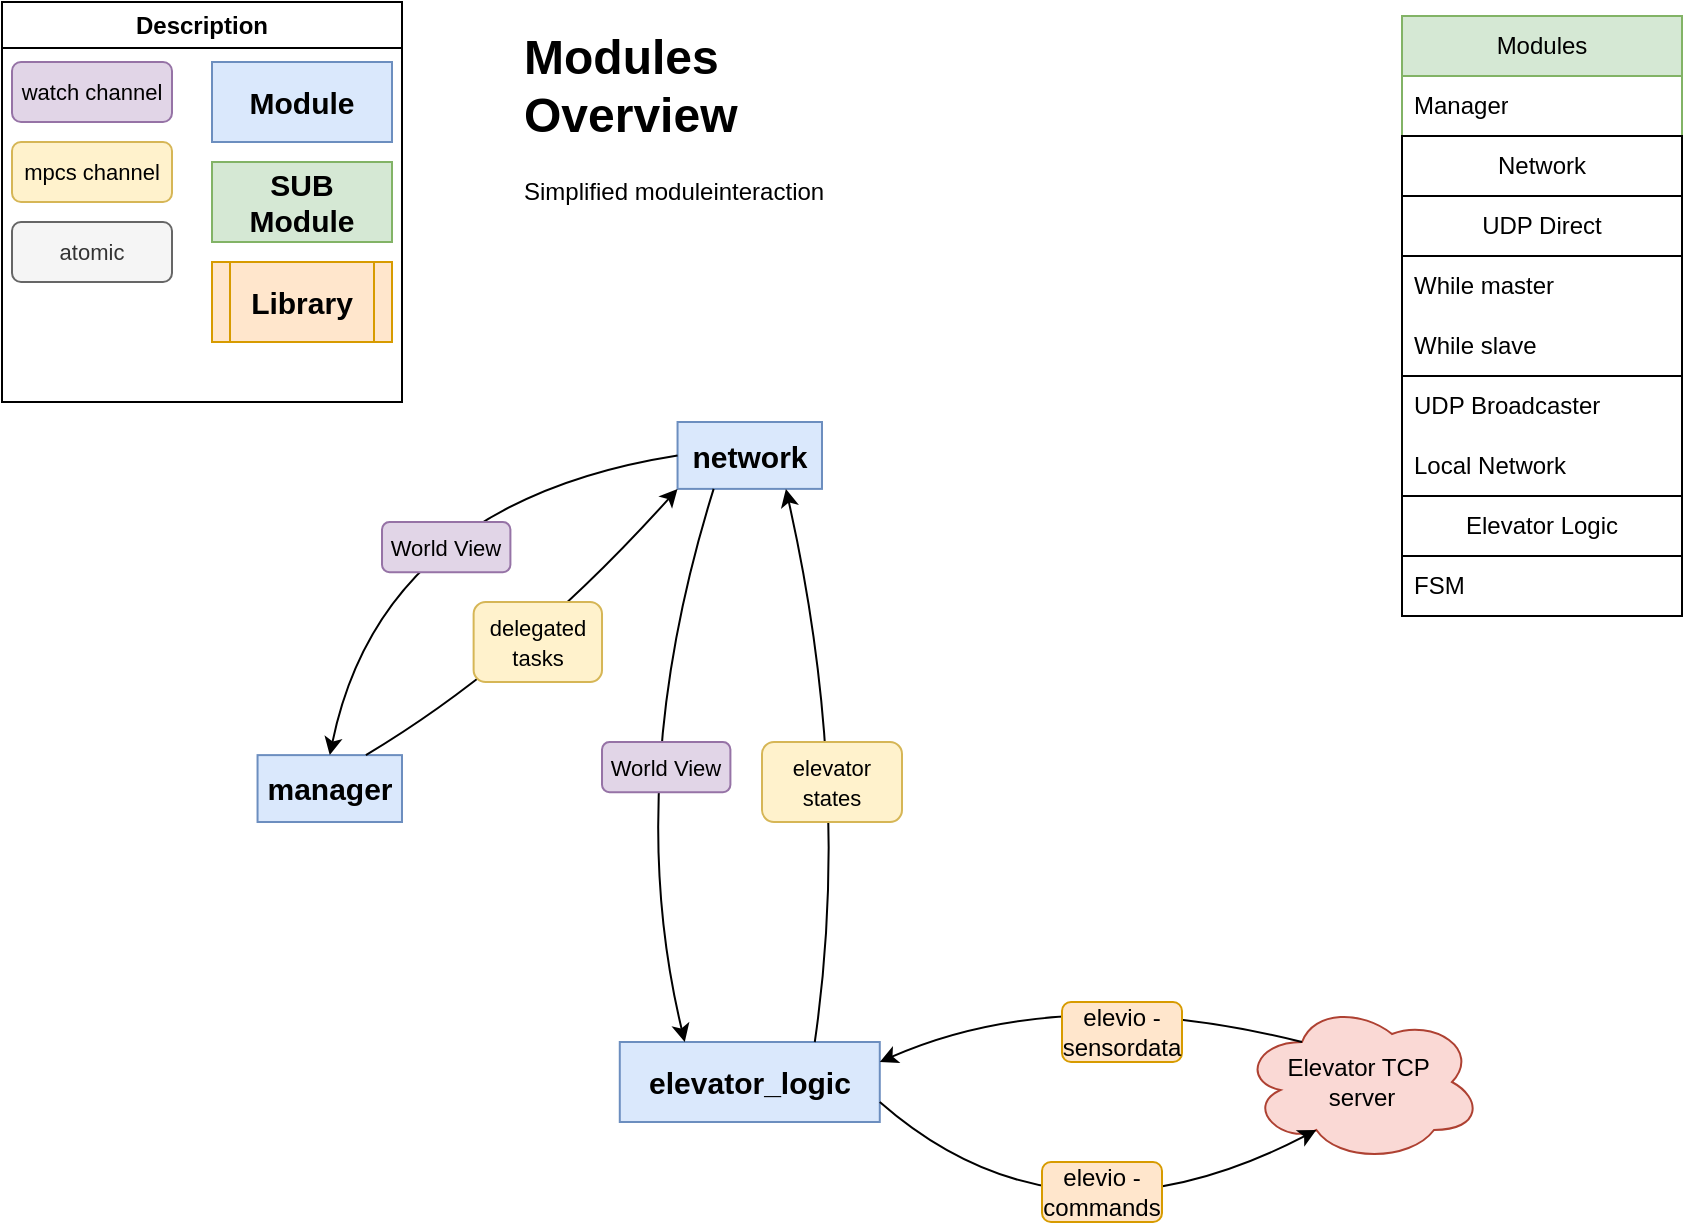 <mxfile version="26.2.5" pages="11">
  <diagram id="A4VNq7NbNm718MR0BCHB" name="Modules">
    <mxGraphModel dx="1428" dy="733" grid="1" gridSize="10" guides="1" tooltips="1" connect="1" arrows="1" fold="1" page="1" pageScale="1" pageWidth="850" pageHeight="1100" math="0" shadow="0">
      <root>
        <mxCell id="0" />
        <mxCell id="1" parent="0" />
        <UserObject label="&lt;font style=&quot;font-size: 15px;&quot;&gt;&lt;b&gt;network&lt;/b&gt;&lt;/font&gt;" link="data:page/id,jmt_pHzs2CJ8n1MrbGPX" id="-0mbCELqGFwYU9TbGVsw-7">
          <mxCell style="rounded=0;whiteSpace=wrap;html=1;fillColor=#dae8fc;strokeColor=#6c8ebf;" parent="1" vertex="1">
            <mxGeometry x="337.777" y="210" width="72.222" height="33.443" as="geometry" />
          </mxCell>
        </UserObject>
        <UserObject label="&lt;font style=&quot;font-size: 15px;&quot;&gt;&lt;b&gt;elevator_logic&lt;/b&gt;&lt;/font&gt;" link="data:page/id,RKuIxvvGTHE_JxbLe_so" id="-0mbCELqGFwYU9TbGVsw-9">
          <mxCell style="rounded=0;whiteSpace=wrap;html=1;fillColor=#dae8fc;strokeColor=#6c8ebf;" parent="1" vertex="1">
            <mxGeometry x="308.89" y="520" width="130" height="40" as="geometry" />
          </mxCell>
        </UserObject>
        <UserObject label="&lt;font style=&quot;font-size: 15px;&quot;&gt;&lt;b&gt;manager&lt;/b&gt;&lt;/font&gt;" link="data:page/id,tBk95YRu6Rge6ynQSVDS" id="-0mbCELqGFwYU9TbGVsw-10">
          <mxCell style="rounded=0;whiteSpace=wrap;html=1;fillColor=#dae8fc;strokeColor=#6c8ebf;" parent="1" vertex="1">
            <mxGeometry x="127.777" y="376.56" width="72.222" height="33.443" as="geometry" />
          </mxCell>
        </UserObject>
        <mxCell id="-0mbCELqGFwYU9TbGVsw-11" value="" style="curved=1;endArrow=classic;html=1;rounded=0;exitX=0;exitY=0.5;exitDx=0;exitDy=0;entryX=0.5;entryY=0;entryDx=0;entryDy=0;" parent="1" source="-0mbCELqGFwYU9TbGVsw-7" target="-0mbCELqGFwYU9TbGVsw-10" edge="1">
          <mxGeometry width="50" height="50" relative="1" as="geometry">
            <mxPoint x="400" y="360" as="sourcePoint" />
            <mxPoint x="190" y="360" as="targetPoint" />
            <Array as="points">
              <mxPoint x="190" y="250" />
            </Array>
          </mxGeometry>
        </mxCell>
        <mxCell id="EQ587BPFdnQWiJ07bM_j-1" value="&lt;span style=&quot;font-size: 11px; text-wrap: nowrap;&quot;&gt;World View&lt;/span&gt;" style="rounded=1;whiteSpace=wrap;html=1;fillColor=#e1d5e7;strokeColor=#9673a6;" parent="1" vertex="1">
          <mxGeometry x="190.004" y="259.995" width="64.198" height="25.082" as="geometry" />
        </mxCell>
        <mxCell id="EQ587BPFdnQWiJ07bM_j-6" value="" style="curved=1;endArrow=classic;html=1;rounded=0;entryX=0.25;entryY=0;entryDx=0;entryDy=0;exitX=0.25;exitY=1;exitDx=0;exitDy=0;" parent="1" source="-0mbCELqGFwYU9TbGVsw-7" target="-0mbCELqGFwYU9TbGVsw-9" edge="1">
          <mxGeometry width="50" height="50" relative="1" as="geometry">
            <mxPoint x="350" y="250" as="sourcePoint" />
            <mxPoint x="400" y="240" as="targetPoint" />
            <Array as="points">
              <mxPoint x="310" y="390" />
            </Array>
          </mxGeometry>
        </mxCell>
        <mxCell id="EQ587BPFdnQWiJ07bM_j-7" value="&lt;span style=&quot;font-size: 11px; text-wrap: nowrap;&quot;&gt;World View&lt;/span&gt;" style="rounded=1;whiteSpace=wrap;html=1;fillColor=#e1d5e7;strokeColor=#9673a6;" parent="1" vertex="1">
          <mxGeometry x="300.004" y="369.995" width="64.198" height="25.082" as="geometry" />
        </mxCell>
        <mxCell id="EQ587BPFdnQWiJ07bM_j-8" value="" style="curved=1;endArrow=classic;html=1;rounded=0;entryX=0.75;entryY=1;entryDx=0;entryDy=0;exitX=0.75;exitY=0;exitDx=0;exitDy=0;" parent="1" source="-0mbCELqGFwYU9TbGVsw-9" target="-0mbCELqGFwYU9TbGVsw-7" edge="1">
          <mxGeometry width="50" height="50" relative="1" as="geometry">
            <mxPoint x="387" y="521.04" as="sourcePoint" />
            <mxPoint x="402" y="244.04" as="targetPoint" />
            <Array as="points">
              <mxPoint x="425.11" y="391.04" />
            </Array>
          </mxGeometry>
        </mxCell>
        <mxCell id="EQ587BPFdnQWiJ07bM_j-10" value="&lt;span style=&quot;font-size: 11px; text-wrap: nowrap;&quot;&gt;elevator&lt;/span&gt;&lt;div&gt;&lt;span style=&quot;font-size: 11px; text-wrap: nowrap;&quot;&gt;states&lt;/span&gt;&lt;/div&gt;" style="rounded=1;whiteSpace=wrap;html=1;fillColor=#fff2cc;strokeColor=#d6b656;" parent="1" vertex="1">
          <mxGeometry x="380" y="369.99" width="70" height="40.01" as="geometry" />
        </mxCell>
        <mxCell id="EQ587BPFdnQWiJ07bM_j-14" value="Elevator TCP&amp;nbsp;&lt;div&gt;server&lt;/div&gt;" style="ellipse;shape=cloud;whiteSpace=wrap;html=1;fillColor=#fad9d5;strokeColor=#ae4132;" parent="1" vertex="1">
          <mxGeometry x="620" y="500" width="120" height="80" as="geometry" />
        </mxCell>
        <mxCell id="EQ587BPFdnQWiJ07bM_j-17" value="" style="curved=1;endArrow=classic;html=1;rounded=0;exitX=1;exitY=0.75;exitDx=0;exitDy=0;entryX=0.31;entryY=0.8;entryDx=0;entryDy=0;fontStyle=2;entryPerimeter=0;" parent="1" source="-0mbCELqGFwYU9TbGVsw-9" target="EQ587BPFdnQWiJ07bM_j-14" edge="1">
          <mxGeometry width="50" height="50" relative="1" as="geometry">
            <mxPoint x="439" y="540" as="sourcePoint" />
            <mxPoint x="531.552" y="598.393" as="targetPoint" />
            <Array as="points">
              <mxPoint x="530" y="630" />
            </Array>
          </mxGeometry>
        </mxCell>
        <mxCell id="EQ587BPFdnQWiJ07bM_j-18" value="elevio -&lt;div&gt;commands&lt;span style=&quot;color: rgba(0, 0, 0, 0); font-family: monospace; font-size: 0px; text-align: start; text-wrap: nowrap; background-color: transparent;&quot;&gt;%3CmxGraphModel%3E%3Croot%3E%3CmxCell%20id%3D%220%22%2F%3E%3CmxCell%20id%3D%221%22%20parent%3D%220%22%2F%3E%3CmxCell%20id%3D%222%22%20value%3D%22%22%20style%3D%22curved%3D1%3BendArrow%3Dclassic%3Bhtml%3D1%3Brounded%3D0%3BexitX%3D1%3BexitY%3D0.5%3BexitDx%3D0%3BexitDy%3D0%3BentryX%3D0.5%3BentryY%3D1%3BentryDx%3D0%3BentryDy%3D0%3BfontStyle%3D2%22%20edge%3D%221%22%20parent%3D%221%22%3E%3CmxGeometry%20width%3D%2250%22%20height%3D%2250%22%20relative%3D%221%22%20as%3D%22geometry%22%3E%3CmxPoint%20x%3D%22439%22%20y%3D%22540%22%20as%3D%22sourcePoint%22%2F%3E%3CmxPoint%20x%3D%22556%22%20y%3D%22403%22%20as%3D%22targetPoint%22%2F%3E%3CArray%20as%3D%22points%22%3E%3CmxPoint%20x%3D%22560%22%20y%3D%22530%22%2F%3E%3C%2FArray%3E%3C%2FmxGeometry%3E%3C%2FmxCell%3E%3C%2Froot%3E%3C%2FmxGraphModel%3E&lt;/span&gt;&lt;/div&gt;" style="rounded=1;whiteSpace=wrap;html=1;fillColor=#ffe6cc;strokeColor=#d79b00;" parent="1" vertex="1">
          <mxGeometry x="520" y="580" width="60" height="30" as="geometry" />
        </mxCell>
        <mxCell id="EQ587BPFdnQWiJ07bM_j-19" value="" style="curved=1;endArrow=classic;html=1;rounded=0;exitX=0.25;exitY=0.25;exitDx=0;exitDy=0;exitPerimeter=0;entryX=1;entryY=0.25;entryDx=0;entryDy=0;" parent="1" source="EQ587BPFdnQWiJ07bM_j-14" target="-0mbCELqGFwYU9TbGVsw-9" edge="1">
          <mxGeometry width="50" height="50" relative="1" as="geometry">
            <mxPoint x="350" y="390" as="sourcePoint" />
            <mxPoint x="400" y="340" as="targetPoint" />
            <Array as="points">
              <mxPoint x="530" y="490" />
            </Array>
          </mxGeometry>
        </mxCell>
        <mxCell id="EQ587BPFdnQWiJ07bM_j-20" value="elevio -&lt;div&gt;sensordata&lt;span style=&quot;color: rgba(0, 0, 0, 0); font-family: monospace; font-size: 0px; text-align: start; text-wrap: nowrap; background-color: transparent;&quot;&gt;%3CmxGraphModel%3E%3Croot%3E%3CmxCell%20id%3D%220%22%2F%3E%3CmxCell%20id%3D%221%22%20parent%3D%220%22%2F%3E%3CmxCell%20id%3D%222%22%20value%3D%22%22%20style%3D%22curved%3D1%3BendArrow%3Dclassic%3Bhtml%3D1%3Brounded%3D0%3BexitX%3D1%3BexitY%3D0.5%3BexitDx%3D0%3BexitDy%3D0%3BentryX%3D0.5%3BentryY%3D1%3BentryDx%3D0%3BentryDy%3D0%3BfontStyle%3D2%22%20edge%3D%221%22%20parent%3D%221%22%3E%3CmxGeometry%20width%3D%2250%22%20height%3D%2250%22%20relative%3D%221%22%20as%3D%22geometry%22%3E%3CmxPoint%20x%3D%22439%22%20y%3D%22540%22%20as%3D%22sourcePoint%22%2F%3E%3CmxPoint%20x%3D%22556%22%20y%3D%22403%22%20as%3D%22targetPoint%22%2F%3E%3CArray%20as%3D%22points%22%3E%3CmxPoint%20x%3D%22560%22%20y%3D%22530%22%2F%3E%3C%2FArray%3E%3C%2FmxGeometry%3E%3C%2FmxCell%3E%3C%2Froot%3E%3C%2FmxGraphModel%3E&lt;/span&gt;&lt;/div&gt;" style="rounded=1;whiteSpace=wrap;html=1;fillColor=#ffe6cc;strokeColor=#d79b00;" parent="1" vertex="1">
          <mxGeometry x="530" y="500" width="60" height="30" as="geometry" />
        </mxCell>
        <mxCell id="EQ587BPFdnQWiJ07bM_j-24" value="" style="curved=1;endArrow=classic;html=1;rounded=0;entryX=0;entryY=1;entryDx=0;entryDy=0;exitX=0.75;exitY=0;exitDx=0;exitDy=0;" parent="1" source="-0mbCELqGFwYU9TbGVsw-10" target="-0mbCELqGFwYU9TbGVsw-7" edge="1">
          <mxGeometry width="50" height="50" relative="1" as="geometry">
            <mxPoint x="416" y="530" as="sourcePoint" />
            <mxPoint x="402" y="253" as="targetPoint" />
            <Array as="points">
              <mxPoint x="260" y="330" />
            </Array>
          </mxGeometry>
        </mxCell>
        <mxCell id="EQ587BPFdnQWiJ07bM_j-25" value="&lt;span style=&quot;font-size: 11px; text-wrap: nowrap;&quot;&gt;delegated&lt;/span&gt;&lt;div&gt;&lt;span style=&quot;font-size: 11px; text-wrap: nowrap;&quot;&gt;tasks&lt;/span&gt;&lt;/div&gt;" style="rounded=1;whiteSpace=wrap;html=1;fillColor=#fff2cc;strokeColor=#d6b656;" parent="1" vertex="1">
          <mxGeometry x="235.81" y="300" width="64.2" height="40" as="geometry" />
        </mxCell>
        <mxCell id="EQ587BPFdnQWiJ07bM_j-26" value="&lt;h1 style=&quot;margin-top: 0px;&quot;&gt;Modules Overview&lt;/h1&gt;&lt;p&gt;Simplified moduleinteraction&lt;/p&gt;" style="text;html=1;whiteSpace=wrap;overflow=hidden;rounded=0;" parent="1" vertex="1">
          <mxGeometry x="258.89" y="7.05" width="180" height="120" as="geometry" />
        </mxCell>
        <mxCell id="EQ587BPFdnQWiJ07bM_j-29" value="" style="group" parent="1" vertex="1" connectable="0">
          <mxGeometry width="200" height="200" as="geometry" />
        </mxCell>
        <mxCell id="EQ587BPFdnQWiJ07bM_j-27" value="" style="group" parent="EQ587BPFdnQWiJ07bM_j-29" vertex="1" connectable="0">
          <mxGeometry x="5" y="30" width="190" height="140" as="geometry" />
        </mxCell>
        <mxCell id="-0mbCELqGFwYU9TbGVsw-1" value="&lt;font style=&quot;font-size: 15px;&quot;&gt;&lt;b&gt;Library&lt;/b&gt;&lt;/font&gt;" style="shape=process;whiteSpace=wrap;html=1;backgroundOutline=1;fillColor=#ffe6cc;strokeColor=#d79b00;" parent="EQ587BPFdnQWiJ07bM_j-27" vertex="1">
          <mxGeometry x="100.0" y="100" width="90.0" height="40" as="geometry" />
        </mxCell>
        <mxCell id="-0mbCELqGFwYU9TbGVsw-2" value="&lt;font style=&quot;font-size: 15px;&quot;&gt;&lt;b&gt;Module&lt;/b&gt;&lt;/font&gt;" style="rounded=0;whiteSpace=wrap;html=1;fillColor=#dae8fc;strokeColor=#6c8ebf;" parent="EQ587BPFdnQWiJ07bM_j-27" vertex="1">
          <mxGeometry x="100.0" width="90.0" height="40" as="geometry" />
        </mxCell>
        <mxCell id="-0mbCELqGFwYU9TbGVsw-3" value="&lt;font style=&quot;font-size: 15px;&quot;&gt;&lt;b&gt;SUB Module&lt;/b&gt;&lt;/font&gt;" style="rounded=0;whiteSpace=wrap;html=1;fillColor=#d5e8d4;strokeColor=#82b366;" parent="EQ587BPFdnQWiJ07bM_j-27" vertex="1">
          <mxGeometry x="100.0" y="50" width="90.0" height="40" as="geometry" />
        </mxCell>
        <mxCell id="-0mbCELqGFwYU9TbGVsw-4" value="&lt;span style=&quot;font-size: 11px; text-wrap: nowrap;&quot;&gt;watch channel&lt;/span&gt;" style="rounded=1;whiteSpace=wrap;html=1;fillColor=#e1d5e7;strokeColor=#9673a6;" parent="EQ587BPFdnQWiJ07bM_j-27" vertex="1">
          <mxGeometry width="80.0" height="30.0" as="geometry" />
        </mxCell>
        <mxCell id="-0mbCELqGFwYU9TbGVsw-5" value="&lt;span style=&quot;font-size: 11px; text-wrap: nowrap;&quot;&gt;mpcs channel&lt;/span&gt;" style="rounded=1;whiteSpace=wrap;html=1;fillColor=#fff2cc;strokeColor=#d6b656;" parent="EQ587BPFdnQWiJ07bM_j-27" vertex="1">
          <mxGeometry y="40" width="80.0" height="30.0" as="geometry" />
        </mxCell>
        <mxCell id="-0mbCELqGFwYU9TbGVsw-6" value="&lt;span style=&quot;font-size: 11px; text-wrap: nowrap;&quot;&gt;atomic&lt;/span&gt;" style="rounded=1;whiteSpace=wrap;html=1;fillColor=#f5f5f5;strokeColor=#666666;fontColor=#333333;" parent="EQ587BPFdnQWiJ07bM_j-27" vertex="1">
          <mxGeometry y="80" width="80.0" height="30.0" as="geometry" />
        </mxCell>
        <mxCell id="EQ587BPFdnQWiJ07bM_j-28" value="Description" style="swimlane;whiteSpace=wrap;html=1;" parent="EQ587BPFdnQWiJ07bM_j-29" vertex="1">
          <mxGeometry width="200" height="200" as="geometry">
            <mxRectangle width="100" height="30" as="alternateBounds" />
          </mxGeometry>
        </mxCell>
        <UserObject label="&lt;span&gt;Modules&lt;/span&gt;" link="data:page/id,A4VNq7NbNm718MR0BCHB" id="ssQ8-4GePYOdRTQcUmTL-5">
          <mxCell style="swimlane;fontStyle=0;childLayout=stackLayout;horizontal=1;startSize=30;horizontalStack=0;resizeParent=1;resizeParentMax=0;resizeLast=0;collapsible=1;marginBottom=0;whiteSpace=wrap;html=1;fillColor=#d5e8d4;strokeColor=#82b366;" vertex="1" parent="1">
            <mxGeometry x="700" y="7.05" width="140" height="300" as="geometry">
              <mxRectangle x="590" y="50" width="60" height="30" as="alternateBounds" />
            </mxGeometry>
          </mxCell>
        </UserObject>
        <UserObject label="Manager" link="data:page/id,tBk95YRu6Rge6ynQSVDS" id="ZLViOQySUp0emwKs2t-8-4">
          <mxCell style="text;strokeColor=none;fillColor=none;align=left;verticalAlign=middle;spacingLeft=4;spacingRight=4;overflow=hidden;points=[[0,0.5],[1,0.5]];portConstraint=eastwest;rotatable=0;whiteSpace=wrap;html=1;" vertex="1" parent="ssQ8-4GePYOdRTQcUmTL-5">
            <mxGeometry y="30" width="140" height="30" as="geometry" />
          </mxCell>
        </UserObject>
        <UserObject label="Network" link="data:page/id,jmt_pHzs2CJ8n1MrbGPX" id="ssQ8-4GePYOdRTQcUmTL-9">
          <mxCell style="swimlane;fontStyle=0;childLayout=stackLayout;horizontal=1;startSize=30;horizontalStack=0;resizeParent=1;resizeParentMax=0;resizeLast=0;collapsible=1;marginBottom=0;whiteSpace=wrap;html=1;" vertex="1" parent="ssQ8-4GePYOdRTQcUmTL-5">
            <mxGeometry y="60" width="140" height="180" as="geometry">
              <mxRectangle y="30" width="140" height="30" as="alternateBounds" />
            </mxGeometry>
          </mxCell>
        </UserObject>
        <UserObject label="UDP Direct" link="data:page/id,AvzknRrypeV_0MIiRRV3" id="860zn00ZgzeoKcDup-cR-1">
          <mxCell style="swimlane;fontStyle=0;childLayout=stackLayout;horizontal=1;startSize=30;horizontalStack=0;resizeParent=1;resizeParentMax=0;resizeLast=0;collapsible=1;marginBottom=0;whiteSpace=wrap;html=1;" vertex="1" parent="ssQ8-4GePYOdRTQcUmTL-9">
            <mxGeometry y="30" width="140" height="90" as="geometry">
              <mxRectangle y="30" width="140" height="30" as="alternateBounds" />
            </mxGeometry>
          </mxCell>
        </UserObject>
        <UserObject label="While master" link="data:page/id,DbUobNTFhL0c3yn0Zc4C" id="860zn00ZgzeoKcDup-cR-2">
          <mxCell style="text;strokeColor=none;fillColor=none;align=left;verticalAlign=middle;spacingLeft=4;spacingRight=4;overflow=hidden;points=[[0,0.5],[1,0.5]];portConstraint=eastwest;rotatable=0;whiteSpace=wrap;html=1;" vertex="1" parent="860zn00ZgzeoKcDup-cR-1">
            <mxGeometry y="30" width="140" height="30" as="geometry" />
          </mxCell>
        </UserObject>
        <UserObject label="While slave" link="data:page/id,FFBKaqD5dW3wp1kcyCxu" id="860zn00ZgzeoKcDup-cR-3">
          <mxCell style="text;strokeColor=none;fillColor=none;align=left;verticalAlign=middle;spacingLeft=4;spacingRight=4;overflow=hidden;points=[[0,0.5],[1,0.5]];portConstraint=eastwest;rotatable=0;whiteSpace=wrap;html=1;" vertex="1" parent="860zn00ZgzeoKcDup-cR-1">
            <mxGeometry y="60" width="140" height="30" as="geometry" />
          </mxCell>
        </UserObject>
        <UserObject label="UDP Broadcaster" link="data:page/id,73IL2_rmbeBawdAWK9Hk" id="ssQ8-4GePYOdRTQcUmTL-10">
          <mxCell style="text;strokeColor=none;fillColor=none;align=left;verticalAlign=middle;spacingLeft=4;spacingRight=4;overflow=hidden;points=[[0,0.5],[1,0.5]];portConstraint=eastwest;rotatable=0;whiteSpace=wrap;html=1;" vertex="1" parent="ssQ8-4GePYOdRTQcUmTL-9">
            <mxGeometry y="120" width="140" height="30" as="geometry" />
          </mxCell>
        </UserObject>
        <UserObject label="Local Network" link="data:page/id,gGc6zhNlp2dVsNGAN4Ch" id="ssQ8-4GePYOdRTQcUmTL-11">
          <mxCell style="text;strokeColor=none;fillColor=none;align=left;verticalAlign=middle;spacingLeft=4;spacingRight=4;overflow=hidden;points=[[0,0.5],[1,0.5]];portConstraint=eastwest;rotatable=0;whiteSpace=wrap;html=1;" vertex="1" parent="ssQ8-4GePYOdRTQcUmTL-9">
            <mxGeometry y="150" width="140" height="30" as="geometry" />
          </mxCell>
        </UserObject>
        <UserObject label="Elevator Logic" link="data:page/id,RKuIxvvGTHE_JxbLe_so" id="ZLViOQySUp0emwKs2t-8-1">
          <mxCell style="swimlane;fontStyle=0;childLayout=stackLayout;horizontal=1;startSize=30;horizontalStack=0;resizeParent=1;resizeParentMax=0;resizeLast=0;collapsible=1;marginBottom=0;whiteSpace=wrap;html=1;" vertex="1" parent="ssQ8-4GePYOdRTQcUmTL-5">
            <mxGeometry y="240" width="140" height="60" as="geometry" />
          </mxCell>
        </UserObject>
        <UserObject label="FSM" link="data:page/id,1PzqXcL5_bDwDAXj777N" id="ZLViOQySUp0emwKs2t-8-2">
          <mxCell style="text;strokeColor=none;fillColor=none;align=left;verticalAlign=middle;spacingLeft=4;spacingRight=4;overflow=hidden;points=[[0,0.5],[1,0.5]];portConstraint=eastwest;rotatable=0;whiteSpace=wrap;html=1;" vertex="1" parent="ZLViOQySUp0emwKs2t-8-1">
            <mxGeometry y="30" width="140" height="30" as="geometry" />
          </mxCell>
        </UserObject>
      </root>
    </mxGraphModel>
  </diagram>
  <diagram id="jmt_pHzs2CJ8n1MrbGPX" name="Network_module">
    <mxGraphModel dx="2278" dy="733" grid="1" gridSize="10" guides="1" tooltips="1" connect="1" arrows="1" fold="1" page="1" pageScale="1" pageWidth="850" pageHeight="1100" math="0" shadow="0">
      <root>
        <mxCell id="0" />
        <mxCell id="1" parent="0" />
        <mxCell id="645AZt9w13HCGW801rvN-52" value="" style="curved=1;endArrow=classic;html=1;rounded=0;exitX=0.43;exitY=1;exitDx=0;exitDy=0;exitPerimeter=0;entryX=-0.001;entryY=0.544;entryDx=0;entryDy=0;entryPerimeter=0;" parent="1" source="645AZt9w13HCGW801rvN-13" target="645AZt9w13HCGW801rvN-14" edge="1">
          <mxGeometry width="50" height="50" relative="1" as="geometry">
            <mxPoint x="304.571" y="461.556" as="sourcePoint" />
            <mxPoint x="432.966" y="487.474" as="targetPoint" />
            <Array as="points">
              <mxPoint x="280.497" y="453.195" />
              <mxPoint x="312.595" y="486.638" />
            </Array>
          </mxGeometry>
        </mxCell>
        <mxCell id="645AZt9w13HCGW801rvN-50" value="" style="curved=1;endArrow=classic;html=1;rounded=0;exitX=0.14;exitY=1;exitDx=0;exitDy=0;exitPerimeter=0;entryX=0;entryY=0.95;entryDx=0;entryDy=0;entryPerimeter=0;" parent="1" source="645AZt9w13HCGW801rvN-13" target="645AZt9w13HCGW801rvN-14" edge="1">
          <mxGeometry width="50" height="50" relative="1" as="geometry">
            <mxPoint x="360.744" y="403.031" as="sourcePoint" />
            <mxPoint x="400.867" y="361.228" as="targetPoint" />
            <Array as="points">
              <mxPoint x="232.349" y="520.08" />
              <mxPoint x="320.62" y="570.244" />
            </Array>
          </mxGeometry>
        </mxCell>
        <UserObject label="&lt;font style=&quot;font-size: 15px;&quot;&gt;&lt;b&gt;Network&lt;/b&gt;&lt;/font&gt;" link="data:page/id,A4VNq7NbNm718MR0BCHB" id="645AZt9w13HCGW801rvN-11">
          <mxCell style="rounded=0;whiteSpace=wrap;html=1;fillColor=#dae8fc;strokeColor=#6c8ebf;" parent="1" vertex="1">
            <mxGeometry x="328.645" y="239.998" width="104.321" height="33.443" as="geometry" />
          </mxCell>
        </UserObject>
        <UserObject label="&lt;font style=&quot;font-size: 15px;&quot;&gt;&lt;b&gt;UDP Broadcast&lt;/b&gt;&lt;/font&gt;" link="data:page/id,73IL2_rmbeBawdAWK9Hk" id="645AZt9w13HCGW801rvN-12">
          <mxCell style="rounded=0;whiteSpace=wrap;html=1;fillColor=#d5e8d4;strokeColor=#82b366;" parent="1" vertex="1">
            <mxGeometry x="120.003" y="386.31" width="104.321" height="33.443" as="geometry" />
          </mxCell>
        </UserObject>
        <UserObject label="&lt;font style=&quot;font-size: 15px;&quot;&gt;&lt;b&gt;UDP Direct&lt;/b&gt;&lt;/font&gt;" link="data:page/id,AvzknRrypeV_0MIiRRV3" id="645AZt9w13HCGW801rvN-13">
          <mxCell style="rounded=0;whiteSpace=wrap;html=1;fillColor=#d5e8d4;strokeColor=#82b366;points=[[0,0,0,0,0],[0,0.25,0,0,0],[0,0.5,0,0,0],[0,0.75,0,0,0],[0,1,0,0,0],[0.11,1,0,0,0],[0.14,1,0,0,0],[0.22,1,0,0,0],[0.25,0,0,0,0],[0.25,1,0,0,0],[0.29,1,0,0,0],[0.33,1,0,0,0],[0.43,1,0,0,0],[0.44,1,0,0,0],[0.5,0,0,0,0],[0.5,1,0,0,0],[0.56,1,0,0,0],[0.57,1,0,0,0],[0.67,1,0,0,0],[0.71,1,0,0,0],[0.75,0,0,0,0],[0.75,1,0,0,0],[0.78,1,0,0,0],[0.86,1,0,0,0],[0.89,1,0,0,0],[1,0,0,0,0],[1,0.25,0,0,0],[1,0.5,0,0,0],[1,0.75,0,0,0],[1,1,0,0,0]];" parent="1" vertex="1">
            <mxGeometry x="240.373" y="386.31" width="112.346" height="33.443" as="geometry" />
          </mxCell>
        </UserObject>
        <UserObject label="&lt;span style=&quot;font-size: 15px;&quot;&gt;&lt;b&gt;local Network&lt;/b&gt;&lt;/span&gt;" link="data:page/id,gGc6zhNlp2dVsNGAN4Ch" id="645AZt9w13HCGW801rvN-14">
          <mxCell style="rounded=0;whiteSpace=wrap;html=1;fillColor=#d5e8d4;strokeColor=#82b366;points=[[0,0,0,0,0],[0,0.05,0,0,0],[0,0.1,0,0,0],[0,0.13,0,0,0],[0,0.14,0,0,0],[0,0.19,0,0,0],[0,0.24,0,0,0],[0,0.25,0,0,0],[0,0.29,0,0,0],[0,0.33,0,0,0],[0,0.38,0,0,0],[0,0.43,0,0,0],[0,0.48,0,0,0],[0,0.5,0,0,0],[0,0.52,0,0,0],[0,0.57,0,0,0],[0,0.62,0,0,0],[0,0.63,0,0,0],[0,0.67,0,0,0],[0,0.71,0,0,0],[0,0.75,0,0,0],[0,0.76,0,0,0],[0,0.81,0,0,0],[0,0.86,0,0,0],[0,0.88,0,0,0],[0,0.9,0,0,0],[0,0.95,0,0,0],[0,1,0,0,0],[0.25,0,0,0,0],[0.25,1,0,0,0],[0.5,0,0,0,0],[0.5,1,0,0,0],[0.75,0,0,0,0],[0.75,1,0,0,0],[1,0,0,0,0],[1,0.25,0,0,0],[1,0.5,0,0,0],[1,0.75,0,0,0],[1,1,0,0,0]];" parent="1" vertex="1">
            <mxGeometry x="424.941" y="386.31" width="184.568" height="175.574" as="geometry" />
          </mxCell>
        </UserObject>
        <mxCell id="645AZt9w13HCGW801rvN-19" value="&lt;span style=&quot;font-size: 15px;&quot;&gt;&lt;b&gt;Library&lt;/b&gt;&lt;/span&gt;" style="shape=process;whiteSpace=wrap;html=1;backgroundOutline=1;fillColor=#ffe6cc;strokeColor=#d79b00;" parent="1" vertex="1">
          <mxGeometry x="585.435" y="319.424" width="104.321" height="33.443" as="geometry" />
        </mxCell>
        <mxCell id="645AZt9w13HCGW801rvN-23" value="" style="curved=1;endArrow=classic;html=1;rounded=0;exitX=0.5;exitY=0;exitDx=0;exitDy=0;entryX=0.5;entryY=1;entryDx=0;entryDy=0;" parent="1" source="645AZt9w13HCGW801rvN-14" target="645AZt9w13HCGW801rvN-55" edge="1">
          <mxGeometry width="50" height="50" relative="1" as="geometry">
            <mxPoint x="376.793" y="336.146" as="sourcePoint" />
            <mxPoint x="400.867" y="386.31" as="targetPoint" />
            <Array as="points">
              <mxPoint x="513.213" y="352.867" />
              <mxPoint x="392.842" y="394.67" />
            </Array>
          </mxGeometry>
        </mxCell>
        <mxCell id="645AZt9w13HCGW801rvN-29" value="" style="curved=1;endArrow=classic;html=1;rounded=0;exitX=0.71;exitY=1;exitDx=0;exitDy=0;entryX=-0.001;entryY=0.356;entryDx=0;entryDy=0;exitPerimeter=0;entryPerimeter=0;" parent="1" source="645AZt9w13HCGW801rvN-13" target="645AZt9w13HCGW801rvN-14" edge="1">
          <mxGeometry width="50" height="50" relative="1" as="geometry">
            <mxPoint x="376.793" y="586.965" as="sourcePoint" />
            <mxPoint x="416.916" y="545.162" as="targetPoint" />
            <Array as="points">
              <mxPoint x="324.632" y="453.195" />
            </Array>
          </mxGeometry>
        </mxCell>
        <mxCell id="645AZt9w13HCGW801rvN-34" value="" style="curved=1;endArrow=classic;html=1;rounded=0;exitX=0.25;exitY=1;exitDx=0;exitDy=0;entryX=0;entryY=0.75;entryDx=0;entryDy=0;exitPerimeter=0;entryPerimeter=0;" parent="1" source="645AZt9w13HCGW801rvN-13" target="645AZt9w13HCGW801rvN-14" edge="1">
          <mxGeometry width="50" height="50" relative="1" as="geometry">
            <mxPoint x="368.768" y="536.801" as="sourcePoint" />
            <mxPoint x="408.892" y="494.998" as="targetPoint" />
            <Array as="points">
              <mxPoint x="248.398" y="478.277" />
              <mxPoint x="304.571" y="524.26" />
            </Array>
          </mxGeometry>
        </mxCell>
        <mxCell id="645AZt9w13HCGW801rvN-38" value="" style="endArrow=classic;html=1;rounded=0;exitX=0;exitY=0.75;exitDx=0;exitDy=0;entryX=0.5;entryY=0;entryDx=0;entryDy=0;entryPerimeter=0;" parent="1" source="645AZt9w13HCGW801rvN-55" target="645AZt9w13HCGW801rvN-13" edge="1">
          <mxGeometry width="50" height="50" relative="1" as="geometry">
            <mxPoint x="360.744" y="436.474" as="sourcePoint" />
            <mxPoint x="400.867" y="394.67" as="targetPoint" />
            <Array as="points">
              <mxPoint x="296.546" y="352.867" />
            </Array>
          </mxGeometry>
        </mxCell>
        <mxCell id="645AZt9w13HCGW801rvN-40" value="" style="curved=1;endArrow=classic;html=1;rounded=0;exitX=0;exitY=0.25;exitDx=0;exitDy=0;entryX=0.5;entryY=0;entryDx=0;entryDy=0;" parent="1" source="645AZt9w13HCGW801rvN-55" target="645AZt9w13HCGW801rvN-12" edge="1">
          <mxGeometry width="50" height="50" relative="1" as="geometry">
            <mxPoint x="360.744" y="436.474" as="sourcePoint" />
            <mxPoint x="400.867" y="394.67" as="targetPoint" />
            <Array as="points">
              <mxPoint x="176.176" y="336.146" />
            </Array>
          </mxGeometry>
        </mxCell>
        <mxCell id="645AZt9w13HCGW801rvN-42" value="" style="curved=1;endArrow=classic;html=1;rounded=0;entryX=0.25;entryY=1;entryDx=0;entryDy=0;entryPerimeter=0;" parent="1" source="645AZt9w13HCGW801rvN-12" target="645AZt9w13HCGW801rvN-14" edge="1">
          <mxGeometry width="50" height="50" relative="1" as="geometry">
            <mxPoint x="87.904" y="469.916" as="sourcePoint" />
            <mxPoint x="402.873" y="595.326" as="targetPoint" />
            <Array as="points">
              <mxPoint x="168.151" y="520.08" />
              <mxPoint x="232.349" y="628.769" />
              <mxPoint x="440.99" y="645.49" />
            </Array>
          </mxGeometry>
        </mxCell>
        <mxCell id="645AZt9w13HCGW801rvN-46" value="&lt;span style=&quot;font-size: 11px; text-wrap: nowrap;&quot;&gt;connection to&lt;/span&gt;&lt;div style=&quot;font-size: 11px; text-wrap: nowrap;&quot;&gt;slave failed&lt;/div&gt;" style="rounded=1;whiteSpace=wrap;html=1;fillColor=#fff2cc;strokeColor=#d6b656;" parent="1" vertex="1">
          <mxGeometry x="280.497" y="503.359" width="88.272" height="25.082" as="geometry" />
        </mxCell>
        <mxCell id="645AZt9w13HCGW801rvN-44" value="&lt;span style=&quot;font-size: 11px; text-wrap: nowrap;&quot;&gt;container sent&lt;/span&gt;&lt;div style=&quot;font-size: 11px; text-wrap: nowrap;&quot;&gt;to master&lt;/div&gt;" style="rounded=1;whiteSpace=wrap;html=1;fillColor=#fff2cc;strokeColor=#d6b656;" parent="1" vertex="1">
          <mxGeometry x="272.472" y="545.162" width="88.272" height="25.082" as="geometry" />
        </mxCell>
        <mxCell id="645AZt9w13HCGW801rvN-47" value="&lt;span style=&quot;font-size: 11px; text-wrap: nowrap;&quot;&gt;connection to&amp;nbsp;&lt;/span&gt;&lt;div style=&quot;font-size: 11px; text-wrap: nowrap;&quot;&gt;master failed&lt;/div&gt;" style="rounded=1;whiteSpace=wrap;html=1;fillColor=#fff2cc;strokeColor=#d6b656;" parent="1" vertex="1">
          <mxGeometry x="296.546" y="469.916" width="88.272" height="25.082" as="geometry" />
        </mxCell>
        <mxCell id="645AZt9w13HCGW801rvN-48" value="&lt;span style=&quot;font-size: 11px; text-wrap: nowrap;&quot;&gt;container&amp;nbsp;&lt;/span&gt;&lt;div style=&quot;font-size: 11px; text-wrap: nowrap;&quot;&gt;from slave&lt;/div&gt;" style="rounded=1;whiteSpace=wrap;html=1;fillColor=#fff2cc;strokeColor=#d6b656;" parent="1" vertex="1">
          <mxGeometry x="340.682" y="436.474" width="56.173" height="25.082" as="geometry" />
        </mxCell>
        <mxCell id="645AZt9w13HCGW801rvN-53" value="&lt;span style=&quot;font-size: 11px; text-wrap: nowrap;&quot;&gt;recieved Worldview&lt;/span&gt;" style="rounded=1;whiteSpace=wrap;html=1;fillColor=#fff2cc;strokeColor=#d6b656;" parent="1" vertex="1">
          <mxGeometry x="272.47" y="620" width="107.53" height="25.49" as="geometry" />
        </mxCell>
        <mxCell id="645AZt9w13HCGW801rvN-55" value="&lt;span style=&quot;font-size: 11px; text-wrap: nowrap;&quot;&gt;World View&lt;/span&gt;" style="rounded=1;whiteSpace=wrap;html=1;fillColor=#e1d5e7;strokeColor=#9673a6;" parent="1" vertex="1">
          <mxGeometry x="344.694" y="327.785" width="64.198" height="25.082" as="geometry" />
        </mxCell>
        <mxCell id="645AZt9w13HCGW801rvN-62" value="" style="curved=1;endArrow=classic;html=1;rounded=0;entryX=1;entryY=0.25;entryDx=0;entryDy=0;" parent="1" source="645AZt9w13HCGW801rvN-19" target="645AZt9w13HCGW801rvN-11" edge="1">
          <mxGeometry width="50" height="50" relative="1" as="geometry">
            <mxPoint x="416.916" y="219.097" as="sourcePoint" />
            <mxPoint x="457.04" y="177.293" as="targetPoint" />
            <Array as="points">
              <mxPoint x="481.114" y="269.26" />
            </Array>
          </mxGeometry>
        </mxCell>
        <mxCell id="645AZt9w13HCGW801rvN-63" value="&lt;span style=&quot;font-size: 11px; text-wrap: nowrap;&quot;&gt;Network status&lt;/span&gt;" style="rounded=1;whiteSpace=wrap;html=1;fillColor=#f5f5f5;strokeColor=#666666;fontColor=#333333;" parent="1" vertex="1">
          <mxGeometry x="481.114" y="269.26" width="88.272" height="25.082" as="geometry" />
        </mxCell>
        <mxCell id="645AZt9w13HCGW801rvN-66" value="" style="curved=1;endArrow=classic;html=1;rounded=0;exitX=0.75;exitY=1;exitDx=0;exitDy=0;entryX=1;entryY=0.25;entryDx=0;entryDy=0;entryPerimeter=0;" parent="1" source="645AZt9w13HCGW801rvN-19" target="645AZt9w13HCGW801rvN-14" edge="1">
          <mxGeometry width="50" height="50" relative="1" as="geometry">
            <mxPoint x="360.744" y="419.752" as="sourcePoint" />
            <mxPoint x="400.867" y="377.949" as="targetPoint" />
            <Array as="points">
              <mxPoint x="681.731" y="394.67" />
              <mxPoint x="664.077" y="430.621" />
            </Array>
          </mxGeometry>
        </mxCell>
        <mxCell id="645AZt9w13HCGW801rvN-67" value="&lt;span style=&quot;font-size: 11px; text-wrap: nowrap;&quot;&gt;Worldview after&amp;nbsp;&lt;/span&gt;&lt;div&gt;&lt;span style=&quot;font-size: 11px; text-wrap: nowrap;&quot;&gt;being offline&lt;/span&gt;&lt;/div&gt;" style="rounded=1;whiteSpace=wrap;html=1;fillColor=#fff2cc;strokeColor=#d6b656;" parent="1" vertex="1">
          <mxGeometry x="625.558" y="386.31" width="88.272" height="25.082" as="geometry" />
        </mxCell>
        <mxCell id="645AZt9w13HCGW801rvN-68" value="" style="curved=1;endArrow=classic;html=1;rounded=0;exitX=1;exitY=0.5;exitDx=0;exitDy=0;entryX=0;entryY=0.5;entryDx=0;entryDy=0;" parent="1" source="645AZt9w13HCGW801rvN-55" target="645AZt9w13HCGW801rvN-19" edge="1">
          <mxGeometry width="50" height="50" relative="1" as="geometry">
            <mxPoint x="360.744" y="352.867" as="sourcePoint" />
            <mxPoint x="577.41" y="327.785" as="targetPoint" />
            <Array as="points">
              <mxPoint x="432.966" y="336.146" />
            </Array>
          </mxGeometry>
        </mxCell>
        <mxCell id="645AZt9w13HCGW801rvN-70" value="" style="curved=1;endArrow=classic;html=1;rounded=0;exitX=0.5;exitY=0;exitDx=0;exitDy=0;entryX=0.5;entryY=1;entryDx=0;entryDy=0;" parent="1" source="645AZt9w13HCGW801rvN-55" target="645AZt9w13HCGW801rvN-11" edge="1">
          <mxGeometry width="50" height="50" relative="1" as="geometry">
            <mxPoint x="593.46" y="252.539" as="sourcePoint" />
            <mxPoint x="633.583" y="210.736" as="targetPoint" />
            <Array as="points">
              <mxPoint x="392.842" y="311.064" />
              <mxPoint x="360.744" y="294.342" />
            </Array>
          </mxGeometry>
        </mxCell>
        <UserObject label="Modules" link="data:page/id,A4VNq7NbNm718MR0BCHB" id="S7FCoa15LmHdcw3e5jbP-1">
          <mxCell style="swimlane;fontStyle=0;childLayout=stackLayout;horizontal=1;startSize=30;horizontalStack=0;resizeParent=1;resizeParentMax=0;resizeLast=0;collapsible=1;marginBottom=0;whiteSpace=wrap;html=1;" vertex="1" parent="1">
            <mxGeometry x="-60" y="240" width="140" height="300" as="geometry">
              <mxRectangle x="590" y="50" width="60" height="30" as="alternateBounds" />
            </mxGeometry>
          </mxCell>
        </UserObject>
        <UserObject label="Manager" link="data:page/id,tBk95YRu6Rge6ynQSVDS" id="S7FCoa15LmHdcw3e5jbP-2">
          <mxCell style="text;strokeColor=none;fillColor=none;align=left;verticalAlign=middle;spacingLeft=4;spacingRight=4;overflow=hidden;points=[[0,0.5],[1,0.5]];portConstraint=eastwest;rotatable=0;whiteSpace=wrap;html=1;" vertex="1" parent="S7FCoa15LmHdcw3e5jbP-1">
            <mxGeometry y="30" width="140" height="30" as="geometry" />
          </mxCell>
        </UserObject>
        <UserObject label="Network" link="data:page/id,jmt_pHzs2CJ8n1MrbGPX" id="S7FCoa15LmHdcw3e5jbP-3">
          <mxCell style="swimlane;fontStyle=0;childLayout=stackLayout;horizontal=1;startSize=30;horizontalStack=0;resizeParent=1;resizeParentMax=0;resizeLast=0;collapsible=1;marginBottom=0;whiteSpace=wrap;html=1;fillColor=#d5e8d4;strokeColor=#82b366;" vertex="1" parent="S7FCoa15LmHdcw3e5jbP-1">
            <mxGeometry y="60" width="140" height="180" as="geometry">
              <mxRectangle y="30" width="140" height="30" as="alternateBounds" />
            </mxGeometry>
          </mxCell>
        </UserObject>
        <UserObject label="UDP Direct" link="data:page/id,AvzknRrypeV_0MIiRRV3" id="S7FCoa15LmHdcw3e5jbP-4">
          <mxCell style="swimlane;fontStyle=0;childLayout=stackLayout;horizontal=1;startSize=30;horizontalStack=0;resizeParent=1;resizeParentMax=0;resizeLast=0;collapsible=1;marginBottom=0;whiteSpace=wrap;html=1;" vertex="1" parent="S7FCoa15LmHdcw3e5jbP-3">
            <mxGeometry y="30" width="140" height="90" as="geometry">
              <mxRectangle y="30" width="140" height="30" as="alternateBounds" />
            </mxGeometry>
          </mxCell>
        </UserObject>
        <UserObject label="While master" link="data:page/id,DbUobNTFhL0c3yn0Zc4C" id="S7FCoa15LmHdcw3e5jbP-5">
          <mxCell style="text;strokeColor=none;fillColor=none;align=left;verticalAlign=middle;spacingLeft=4;spacingRight=4;overflow=hidden;points=[[0,0.5],[1,0.5]];portConstraint=eastwest;rotatable=0;whiteSpace=wrap;html=1;" vertex="1" parent="S7FCoa15LmHdcw3e5jbP-4">
            <mxGeometry y="30" width="140" height="30" as="geometry" />
          </mxCell>
        </UserObject>
        <UserObject label="While slave" link="data:page/id,FFBKaqD5dW3wp1kcyCxu" id="S7FCoa15LmHdcw3e5jbP-6">
          <mxCell style="text;strokeColor=none;fillColor=none;align=left;verticalAlign=middle;spacingLeft=4;spacingRight=4;overflow=hidden;points=[[0,0.5],[1,0.5]];portConstraint=eastwest;rotatable=0;whiteSpace=wrap;html=1;" vertex="1" parent="S7FCoa15LmHdcw3e5jbP-4">
            <mxGeometry y="60" width="140" height="30" as="geometry" />
          </mxCell>
        </UserObject>
        <UserObject label="UDP Broadcaster" link="data:page/id,73IL2_rmbeBawdAWK9Hk" id="S7FCoa15LmHdcw3e5jbP-7">
          <mxCell style="text;strokeColor=none;fillColor=none;align=left;verticalAlign=middle;spacingLeft=4;spacingRight=4;overflow=hidden;points=[[0,0.5],[1,0.5]];portConstraint=eastwest;rotatable=0;whiteSpace=wrap;html=1;" vertex="1" parent="S7FCoa15LmHdcw3e5jbP-3">
            <mxGeometry y="120" width="140" height="30" as="geometry" />
          </mxCell>
        </UserObject>
        <UserObject label="Local Network" link="data:page/id,gGc6zhNlp2dVsNGAN4Ch" id="S7FCoa15LmHdcw3e5jbP-8">
          <mxCell style="text;strokeColor=none;fillColor=none;align=left;verticalAlign=middle;spacingLeft=4;spacingRight=4;overflow=hidden;points=[[0,0.5],[1,0.5]];portConstraint=eastwest;rotatable=0;whiteSpace=wrap;html=1;" vertex="1" parent="S7FCoa15LmHdcw3e5jbP-3">
            <mxGeometry y="150" width="140" height="30" as="geometry" />
          </mxCell>
        </UserObject>
        <UserObject label="Elevator Logic" link="data:page/id,RKuIxvvGTHE_JxbLe_so" id="S7FCoa15LmHdcw3e5jbP-9">
          <mxCell style="swimlane;fontStyle=0;childLayout=stackLayout;horizontal=1;startSize=30;horizontalStack=0;resizeParent=1;resizeParentMax=0;resizeLast=0;collapsible=1;marginBottom=0;whiteSpace=wrap;html=1;" vertex="1" parent="S7FCoa15LmHdcw3e5jbP-1">
            <mxGeometry y="240" width="140" height="60" as="geometry" />
          </mxCell>
        </UserObject>
        <UserObject label="FSM" link="data:page/id,1PzqXcL5_bDwDAXj777N" id="S7FCoa15LmHdcw3e5jbP-10">
          <mxCell style="text;strokeColor=none;fillColor=none;align=left;verticalAlign=middle;spacingLeft=4;spacingRight=4;overflow=hidden;points=[[0,0.5],[1,0.5]];portConstraint=eastwest;rotatable=0;whiteSpace=wrap;html=1;" vertex="1" parent="S7FCoa15LmHdcw3e5jbP-9">
            <mxGeometry y="30" width="140" height="30" as="geometry" />
          </mxCell>
        </UserObject>
        <mxCell id="LqVkUSlq9cW1HA4vhYSI-1" value="&lt;span style=&quot;font-size: 11px; text-wrap: nowrap;&quot;&gt;elevator&lt;/span&gt;&lt;div&gt;&lt;span style=&quot;font-size: 11px; text-wrap: nowrap;&quot;&gt;states&lt;/span&gt;&lt;/div&gt;" style="rounded=1;whiteSpace=wrap;html=1;fillColor=#fff2cc;strokeColor=#d6b656;" vertex="1" parent="1">
          <mxGeometry x="481.11" y="640" width="70" height="40.01" as="geometry" />
        </mxCell>
        <mxCell id="0UbI2ppTPuCuIarqX4g7-1" value="&lt;span style=&quot;font-size: 11px; text-wrap: nowrap;&quot;&gt;delegated&lt;/span&gt;&lt;div&gt;&lt;span style=&quot;font-size: 11px; text-wrap: nowrap;&quot;&gt;tasks&lt;/span&gt;&lt;/div&gt;" style="rounded=1;whiteSpace=wrap;html=1;fillColor=#fff2cc;strokeColor=#d6b656;" vertex="1" parent="1">
          <mxGeometry x="600" y="640" width="64.2" height="40" as="geometry" />
        </mxCell>
        <mxCell id="WzEwmzVNQcCzQDM47Ifv-2" style="edgeStyle=orthogonalEdgeStyle;rounded=0;orthogonalLoop=1;jettySize=auto;html=1;exitX=0.5;exitY=0;exitDx=0;exitDy=0;entryX=0.5;entryY=1;entryDx=0;entryDy=0;entryPerimeter=0;" edge="1" parent="1" source="LqVkUSlq9cW1HA4vhYSI-1" target="645AZt9w13HCGW801rvN-14">
          <mxGeometry relative="1" as="geometry" />
        </mxCell>
        <mxCell id="WzEwmzVNQcCzQDM47Ifv-3" value="" style="curved=1;endArrow=classic;html=1;rounded=0;exitX=0.5;exitY=0;exitDx=0;exitDy=0;entryX=0.75;entryY=1;entryDx=0;entryDy=0;entryPerimeter=0;" edge="1" parent="1" source="0UbI2ppTPuCuIarqX4g7-1" target="645AZt9w13HCGW801rvN-14">
          <mxGeometry width="50" height="50" relative="1" as="geometry">
            <mxPoint x="400" y="600" as="sourcePoint" />
            <mxPoint x="450" y="550" as="targetPoint" />
            <Array as="points">
              <mxPoint x="580" y="600" />
            </Array>
          </mxGeometry>
        </mxCell>
      </root>
    </mxGraphModel>
  </diagram>
  <diagram id="73IL2_rmbeBawdAWK9Hk" name="UDP">
    <mxGraphModel dx="1428" dy="-367" grid="1" gridSize="10" guides="1" tooltips="1" connect="1" arrows="1" fold="1" page="1" pageScale="1" pageWidth="850" pageHeight="1100" math="0" shadow="0">
      <root>
        <mxCell id="0" />
        <mxCell id="1" parent="0" />
        <UserObject label="&lt;font style=&quot;font-size: 17px;&quot;&gt;&lt;b&gt;UD&lt;/b&gt;&lt;/font&gt;&lt;b style=&quot;font-size: 17px; background-color: transparent; color: light-dark(rgb(0, 0, 0), rgb(255, 255, 255));&quot;&gt;P Broadcast:&lt;/b&gt;" link="data:page/id,jmt_pHzs2CJ8n1MrbGPX" id="Xi26tniJu_gn4zGZqMe1-1">
          <mxCell style="text;html=1;align=center;verticalAlign=middle;resizable=0;points=[];autosize=1;strokeColor=none;fillColor=none;" parent="1" vertex="1">
            <mxGeometry x="340" y="1240" width="150" height="30" as="geometry" />
          </mxCell>
        </UserObject>
        <mxCell id="Xi26tniJu_gn4zGZqMe1-2" value="udp_listener" style="rounded=1;whiteSpace=wrap;html=1;" parent="1" vertex="1">
          <mxGeometry x="180" y="1240" width="120" height="40" as="geometry" />
        </mxCell>
        <mxCell id="Xi26tniJu_gn4zGZqMe1-3" value="Set up the socket." style="shape=hexagon;perimeter=hexagonPerimeter2;whiteSpace=wrap;html=1;fixedSize=1;" parent="1" vertex="1">
          <mxGeometry x="180" y="1320" width="120" height="40" as="geometry" />
        </mxCell>
        <mxCell id="Xi26tniJu_gn4zGZqMe1-4" value="Receive message on socket." style="rounded=0;whiteSpace=wrap;html=1;" parent="1" vertex="1">
          <mxGeometry x="180" y="1400" width="120" height="40" as="geometry" />
        </mxCell>
        <mxCell id="Xi26tniJu_gn4zGZqMe1-5" value="Match key:&lt;br data-end=&quot;13&quot; data-start=&quot;10&quot;&gt;&lt;br/&gt;Is the broadcast&amp;nbsp;&lt;div&gt;from &#39;us&#39;?&lt;/div&gt;" style="rhombus;whiteSpace=wrap;html=1;" parent="1" vertex="1">
          <mxGeometry x="180" y="1480" width="120" height="120" as="geometry" />
        </mxCell>
        <mxCell id="Xi26tniJu_gn4zGZqMe1-8" value="Does the&amp;nbsp;&lt;div&gt;broadcaster have&amp;nbsp;&lt;/div&gt;&lt;div&gt;an ID less than&amp;nbsp;&lt;/div&gt;&lt;div&gt;or equal to&amp;nbsp;&lt;/div&gt;&lt;div&gt;the master?&lt;/div&gt;" style="rhombus;whiteSpace=wrap;html=1;" parent="1" vertex="1">
          <mxGeometry x="172.5" y="1660" width="135" height="140" as="geometry" />
        </mxCell>
        <mxCell id="DRFNzfxom5WuE_XoGwgI-2" style="edgeStyle=orthogonalEdgeStyle;rounded=0;orthogonalLoop=1;jettySize=auto;html=1;" parent="1" source="Xi26tniJu_gn4zGZqMe1-9" target="DRFNzfxom5WuE_XoGwgI-1" edge="1">
          <mxGeometry relative="1" as="geometry" />
        </mxCell>
        <mxCell id="Xi26tniJu_gn4zGZqMe1-9" value="Send mottat WV&lt;div&gt;til update_wv&lt;/div&gt;" style="shape=parallelogram;perimeter=parallelogramPerimeter;whiteSpace=wrap;html=1;fixedSize=1;" parent="1" vertex="1">
          <mxGeometry x="180" y="1830" width="120" height="40" as="geometry" />
        </mxCell>
        <mxCell id="Xi26tniJu_gn4zGZqMe1-10" value="" style="endArrow=classic;html=1;rounded=0;exitX=0.5;exitY=1;exitDx=0;exitDy=0;" parent="1" source="Xi26tniJu_gn4zGZqMe1-2" target="Xi26tniJu_gn4zGZqMe1-3" edge="1">
          <mxGeometry width="50" height="50" relative="1" as="geometry">
            <mxPoint x="270" y="1440" as="sourcePoint" />
            <mxPoint x="320" y="1390" as="targetPoint" />
          </mxGeometry>
        </mxCell>
        <mxCell id="Xi26tniJu_gn4zGZqMe1-11" value="" style="endArrow=classic;html=1;rounded=0;exitX=0.5;exitY=1;exitDx=0;exitDy=0;entryX=0.5;entryY=0;entryDx=0;entryDy=0;" parent="1" source="Xi26tniJu_gn4zGZqMe1-3" target="Xi26tniJu_gn4zGZqMe1-4" edge="1">
          <mxGeometry width="50" height="50" relative="1" as="geometry">
            <mxPoint x="270" y="1440" as="sourcePoint" />
            <mxPoint x="320" y="1390" as="targetPoint" />
          </mxGeometry>
        </mxCell>
        <mxCell id="Xi26tniJu_gn4zGZqMe1-12" value="" style="endArrow=classic;html=1;rounded=0;exitX=0.5;exitY=1;exitDx=0;exitDy=0;entryX=0.5;entryY=0;entryDx=0;entryDy=0;" parent="1" source="Xi26tniJu_gn4zGZqMe1-4" target="Xi26tniJu_gn4zGZqMe1-5" edge="1">
          <mxGeometry width="50" height="50" relative="1" as="geometry">
            <mxPoint x="270" y="1580" as="sourcePoint" />
            <mxPoint x="320" y="1530" as="targetPoint" />
          </mxGeometry>
        </mxCell>
        <mxCell id="Xi26tniJu_gn4zGZqMe1-13" value="" style="endArrow=classic;html=1;rounded=0;exitX=1;exitY=0.5;exitDx=0;exitDy=0;" parent="1" source="Xi26tniJu_gn4zGZqMe1-5" edge="1">
          <mxGeometry width="50" height="50" relative="1" as="geometry">
            <mxPoint x="270" y="1440" as="sourcePoint" />
            <mxPoint x="240" y="1380" as="targetPoint" />
            <Array as="points">
              <mxPoint x="340" y="1540" />
              <mxPoint x="340" y="1380" />
            </Array>
          </mxGeometry>
        </mxCell>
        <mxCell id="Xi26tniJu_gn4zGZqMe1-14" value="No" style="edgeLabel;html=1;align=center;verticalAlign=middle;resizable=0;points=[];" parent="Xi26tniJu_gn4zGZqMe1-13" vertex="1" connectable="0">
          <mxGeometry x="-0.947" relative="1" as="geometry">
            <mxPoint x="3" y="-10" as="offset" />
          </mxGeometry>
        </mxCell>
        <mxCell id="Xi26tniJu_gn4zGZqMe1-15" value="" style="endArrow=classic;html=1;rounded=0;exitX=0.5;exitY=1;exitDx=0;exitDy=0;entryX=0.5;entryY=0;entryDx=0;entryDy=0;" parent="1" source="Xi26tniJu_gn4zGZqMe1-5" target="Xi26tniJu_gn4zGZqMe1-8" edge="1">
          <mxGeometry width="50" height="50" relative="1" as="geometry">
            <mxPoint x="270" y="1650" as="sourcePoint" />
            <mxPoint x="240" y="1640" as="targetPoint" />
          </mxGeometry>
        </mxCell>
        <mxCell id="Xi26tniJu_gn4zGZqMe1-16" value="Yes" style="edgeLabel;html=1;align=center;verticalAlign=middle;resizable=0;points=[];" parent="Xi26tniJu_gn4zGZqMe1-15" vertex="1" connectable="0">
          <mxGeometry x="-0.169" y="-1" relative="1" as="geometry">
            <mxPoint x="11" as="offset" />
          </mxGeometry>
        </mxCell>
        <mxCell id="Xi26tniJu_gn4zGZqMe1-22" value="" style="endArrow=classic;html=1;rounded=0;exitX=0.5;exitY=1;exitDx=0;exitDy=0;entryX=0.5;entryY=0;entryDx=0;entryDy=0;" parent="1" source="Xi26tniJu_gn4zGZqMe1-8" target="Xi26tniJu_gn4zGZqMe1-9" edge="1">
          <mxGeometry width="50" height="50" relative="1" as="geometry">
            <mxPoint x="270" y="1780" as="sourcePoint" />
            <mxPoint x="320" y="1730" as="targetPoint" />
          </mxGeometry>
        </mxCell>
        <mxCell id="Xi26tniJu_gn4zGZqMe1-23" value="Yes" style="edgeLabel;html=1;align=center;verticalAlign=middle;resizable=0;points=[];" parent="Xi26tniJu_gn4zGZqMe1-22" vertex="1" connectable="0">
          <mxGeometry x="-0.1" y="1" relative="1" as="geometry">
            <mxPoint x="9" as="offset" />
          </mxGeometry>
        </mxCell>
        <mxCell id="Xi26tniJu_gn4zGZqMe1-24" value="" style="endArrow=classic;html=1;rounded=0;exitX=1;exitY=0.5;exitDx=0;exitDy=0;" parent="1" source="Xi26tniJu_gn4zGZqMe1-8" edge="1">
          <mxGeometry width="50" height="50" relative="1" as="geometry">
            <mxPoint x="307.5" y="1940" as="sourcePoint" />
            <mxPoint x="340" y="1540" as="targetPoint" />
            <Array as="points">
              <mxPoint x="340" y="1730" />
            </Array>
          </mxGeometry>
        </mxCell>
        <mxCell id="Xi26tniJu_gn4zGZqMe1-25" value="No" style="edgeLabel;html=1;align=center;verticalAlign=middle;resizable=0;points=[];" parent="Xi26tniJu_gn4zGZqMe1-24" vertex="1" connectable="0">
          <mxGeometry x="-0.938" y="-1" relative="1" as="geometry">
            <mxPoint x="-3" y="-11" as="offset" />
          </mxGeometry>
        </mxCell>
        <mxCell id="Xi26tniJu_gn4zGZqMe1-26" value="" style="endArrow=classic;html=1;rounded=0;exitX=0.5;exitY=1;exitDx=0;exitDy=0;" parent="1" source="Xi26tniJu_gn4zGZqMe1-9" edge="1">
          <mxGeometry width="50" height="50" relative="1" as="geometry">
            <mxPoint x="270" y="1780" as="sourcePoint" />
            <mxPoint x="340" y="1730" as="targetPoint" />
            <Array as="points">
              <mxPoint x="240" y="1890" />
              <mxPoint x="340" y="1890" />
              <mxPoint x="340" y="1790" />
              <mxPoint x="340" y="1770" />
              <mxPoint x="340" y="1750" />
            </Array>
          </mxGeometry>
        </mxCell>
        <mxCell id="Xi26tniJu_gn4zGZqMe1-27" value="udp_broadcaster" style="rounded=1;whiteSpace=wrap;html=1;" parent="1" vertex="1">
          <mxGeometry x="520" y="1240" width="120" height="40" as="geometry" />
        </mxCell>
        <mxCell id="Xi26tniJu_gn4zGZqMe1-28" value="Set up the socket." style="shape=hexagon;perimeter=hexagonPerimeter2;whiteSpace=wrap;html=1;fixedSize=1;" parent="1" vertex="1">
          <mxGeometry x="520" y="1320" width="120" height="40" as="geometry" />
        </mxCell>
        <mxCell id="Xi26tniJu_gn4zGZqMe1-29" value="" style="endArrow=classic;html=1;rounded=0;exitX=0.5;exitY=1;exitDx=0;exitDy=0;" parent="1" target="Xi26tniJu_gn4zGZqMe1-28" edge="1">
          <mxGeometry width="50" height="50" relative="1" as="geometry">
            <mxPoint x="580" y="1280" as="sourcePoint" />
            <mxPoint x="660" y="1390" as="targetPoint" />
          </mxGeometry>
        </mxCell>
        <mxCell id="Xi26tniJu_gn4zGZqMe1-30" value="" style="endArrow=classic;html=1;rounded=0;exitX=0.5;exitY=1;exitDx=0;exitDy=0;entryX=0.5;entryY=0;entryDx=0;entryDy=0;" parent="1" source="Xi26tniJu_gn4zGZqMe1-28" edge="1">
          <mxGeometry width="50" height="50" relative="1" as="geometry">
            <mxPoint x="610" y="1440" as="sourcePoint" />
            <mxPoint x="580" y="1400" as="targetPoint" />
          </mxGeometry>
        </mxCell>
        <mxCell id="Xi26tniJu_gn4zGZqMe1-31" value="Am I the master?" style="rhombus;whiteSpace=wrap;html=1;" parent="1" vertex="1">
          <mxGeometry x="540" y="1400" width="80" height="80" as="geometry" />
        </mxCell>
        <mxCell id="Xi26tniJu_gn4zGZqMe1-32" value="" style="endArrow=classic;html=1;rounded=0;exitX=1;exitY=0.5;exitDx=0;exitDy=0;" parent="1" source="Xi26tniJu_gn4zGZqMe1-31" edge="1">
          <mxGeometry width="50" height="50" relative="1" as="geometry">
            <mxPoint x="270" y="1480" as="sourcePoint" />
            <mxPoint x="580" y="1380" as="targetPoint" />
            <Array as="points">
              <mxPoint x="660" y="1440" />
              <mxPoint x="660" y="1380" />
            </Array>
          </mxGeometry>
        </mxCell>
        <mxCell id="Xi26tniJu_gn4zGZqMe1-33" value="No" style="edgeLabel;html=1;align=center;verticalAlign=middle;resizable=0;points=[];" parent="Xi26tniJu_gn4zGZqMe1-32" vertex="1" connectable="0">
          <mxGeometry x="-0.861" y="3" relative="1" as="geometry">
            <mxPoint y="-7" as="offset" />
          </mxGeometry>
        </mxCell>
        <mxCell id="Xi26tniJu_gn4zGZqMe1-34" value="Send broadcast: key + WorldView." style="rounded=0;whiteSpace=wrap;html=1;" parent="1" vertex="1">
          <mxGeometry x="520" y="1520" width="120" height="60" as="geometry" />
        </mxCell>
        <mxCell id="Xi26tniJu_gn4zGZqMe1-35" value="" style="endArrow=classic;html=1;rounded=0;exitX=0.5;exitY=1;exitDx=0;exitDy=0;entryX=0.5;entryY=0;entryDx=0;entryDy=0;" parent="1" source="Xi26tniJu_gn4zGZqMe1-31" target="Xi26tniJu_gn4zGZqMe1-34" edge="1">
          <mxGeometry width="50" height="50" relative="1" as="geometry">
            <mxPoint x="270" y="1570" as="sourcePoint" />
            <mxPoint x="320" y="1520" as="targetPoint" />
          </mxGeometry>
        </mxCell>
        <mxCell id="Xi26tniJu_gn4zGZqMe1-36" value="Yes" style="edgeLabel;html=1;align=center;verticalAlign=middle;resizable=0;points=[];" parent="Xi26tniJu_gn4zGZqMe1-35" vertex="1" connectable="0">
          <mxGeometry x="-0.35" relative="1" as="geometry">
            <mxPoint x="10" y="-3" as="offset" />
          </mxGeometry>
        </mxCell>
        <mxCell id="Xi26tniJu_gn4zGZqMe1-37" value="" style="endArrow=classic;html=1;rounded=0;exitX=0.5;exitY=1;exitDx=0;exitDy=0;" parent="1" source="Xi26tniJu_gn4zGZqMe1-34" edge="1">
          <mxGeometry width="50" height="50" relative="1" as="geometry">
            <mxPoint x="270" y="1570" as="sourcePoint" />
            <mxPoint x="660" y="1440" as="targetPoint" />
            <Array as="points">
              <mxPoint x="580" y="1600" />
              <mxPoint x="660" y="1600" />
            </Array>
          </mxGeometry>
        </mxCell>
        <mxCell id="DRFNzfxom5WuE_XoGwgI-1" value="&lt;span style=&quot;font-size: 11px; text-wrap: nowrap;&quot;&gt;recieved Worldview&lt;/span&gt;" style="rounded=1;whiteSpace=wrap;html=1;fillColor=#fff2cc;strokeColor=#d6b656;" parent="1" vertex="1">
          <mxGeometry x="186.23" y="1930" width="107.53" height="25.49" as="geometry" />
        </mxCell>
        <UserObject label="Modules" link="data:page/id,A4VNq7NbNm718MR0BCHB" id="xGYC6A-GXv2Y1P6rchvT-1">
          <mxCell style="swimlane;fontStyle=0;childLayout=stackLayout;horizontal=1;startSize=30;horizontalStack=0;resizeParent=1;resizeParentMax=0;resizeLast=0;collapsible=1;marginBottom=0;whiteSpace=wrap;html=1;" vertex="1" parent="1">
            <mxGeometry y="1240" width="140" height="300" as="geometry">
              <mxRectangle x="590" y="50" width="60" height="30" as="alternateBounds" />
            </mxGeometry>
          </mxCell>
        </UserObject>
        <UserObject label="Manager" link="data:page/id,tBk95YRu6Rge6ynQSVDS" id="xGYC6A-GXv2Y1P6rchvT-2">
          <mxCell style="text;strokeColor=none;fillColor=none;align=left;verticalAlign=middle;spacingLeft=4;spacingRight=4;overflow=hidden;points=[[0,0.5],[1,0.5]];portConstraint=eastwest;rotatable=0;whiteSpace=wrap;html=1;" vertex="1" parent="xGYC6A-GXv2Y1P6rchvT-1">
            <mxGeometry y="30" width="140" height="30" as="geometry" />
          </mxCell>
        </UserObject>
        <UserObject label="Network" link="data:page/id,jmt_pHzs2CJ8n1MrbGPX" id="xGYC6A-GXv2Y1P6rchvT-3">
          <mxCell style="swimlane;fontStyle=0;childLayout=stackLayout;horizontal=1;startSize=30;horizontalStack=0;resizeParent=1;resizeParentMax=0;resizeLast=0;collapsible=1;marginBottom=0;whiteSpace=wrap;html=1;" vertex="1" parent="xGYC6A-GXv2Y1P6rchvT-1">
            <mxGeometry y="60" width="140" height="180" as="geometry">
              <mxRectangle y="30" width="140" height="30" as="alternateBounds" />
            </mxGeometry>
          </mxCell>
        </UserObject>
        <UserObject label="UDP Direct" link="data:page/id,AvzknRrypeV_0MIiRRV3" id="xGYC6A-GXv2Y1P6rchvT-4">
          <mxCell style="swimlane;fontStyle=0;childLayout=stackLayout;horizontal=1;startSize=30;horizontalStack=0;resizeParent=1;resizeParentMax=0;resizeLast=0;collapsible=1;marginBottom=0;whiteSpace=wrap;html=1;" vertex="1" parent="xGYC6A-GXv2Y1P6rchvT-3">
            <mxGeometry y="30" width="140" height="90" as="geometry">
              <mxRectangle y="30" width="140" height="30" as="alternateBounds" />
            </mxGeometry>
          </mxCell>
        </UserObject>
        <UserObject label="While master" link="data:page/id,DbUobNTFhL0c3yn0Zc4C" id="xGYC6A-GXv2Y1P6rchvT-5">
          <mxCell style="text;strokeColor=none;fillColor=none;align=left;verticalAlign=middle;spacingLeft=4;spacingRight=4;overflow=hidden;points=[[0,0.5],[1,0.5]];portConstraint=eastwest;rotatable=0;whiteSpace=wrap;html=1;" vertex="1" parent="xGYC6A-GXv2Y1P6rchvT-4">
            <mxGeometry y="30" width="140" height="30" as="geometry" />
          </mxCell>
        </UserObject>
        <UserObject label="While slave" link="data:page/id,FFBKaqD5dW3wp1kcyCxu" id="xGYC6A-GXv2Y1P6rchvT-6">
          <mxCell style="text;strokeColor=none;fillColor=none;align=left;verticalAlign=middle;spacingLeft=4;spacingRight=4;overflow=hidden;points=[[0,0.5],[1,0.5]];portConstraint=eastwest;rotatable=0;whiteSpace=wrap;html=1;" vertex="1" parent="xGYC6A-GXv2Y1P6rchvT-4">
            <mxGeometry y="60" width="140" height="30" as="geometry" />
          </mxCell>
        </UserObject>
        <UserObject label="UDP Broadcaster" link="data:page/id,73IL2_rmbeBawdAWK9Hk" id="xGYC6A-GXv2Y1P6rchvT-7">
          <mxCell style="text;strokeColor=#82b366;fillColor=#d5e8d4;align=left;verticalAlign=middle;spacingLeft=4;spacingRight=4;overflow=hidden;points=[[0,0.5],[1,0.5]];portConstraint=eastwest;rotatable=0;whiteSpace=wrap;html=1;" vertex="1" parent="xGYC6A-GXv2Y1P6rchvT-3">
            <mxGeometry y="120" width="140" height="30" as="geometry" />
          </mxCell>
        </UserObject>
        <UserObject label="Local Network" link="data:page/id,gGc6zhNlp2dVsNGAN4Ch" id="xGYC6A-GXv2Y1P6rchvT-8">
          <mxCell style="text;strokeColor=none;fillColor=none;align=left;verticalAlign=middle;spacingLeft=4;spacingRight=4;overflow=hidden;points=[[0,0.5],[1,0.5]];portConstraint=eastwest;rotatable=0;whiteSpace=wrap;html=1;" vertex="1" parent="xGYC6A-GXv2Y1P6rchvT-3">
            <mxGeometry y="150" width="140" height="30" as="geometry" />
          </mxCell>
        </UserObject>
        <UserObject label="Elevator Logic" link="data:page/id,RKuIxvvGTHE_JxbLe_so" id="xGYC6A-GXv2Y1P6rchvT-9">
          <mxCell style="swimlane;fontStyle=0;childLayout=stackLayout;horizontal=1;startSize=30;horizontalStack=0;resizeParent=1;resizeParentMax=0;resizeLast=0;collapsible=1;marginBottom=0;whiteSpace=wrap;html=1;" vertex="1" parent="xGYC6A-GXv2Y1P6rchvT-1">
            <mxGeometry y="240" width="140" height="60" as="geometry" />
          </mxCell>
        </UserObject>
        <UserObject label="FSM" link="data:page/id,1PzqXcL5_bDwDAXj777N" id="xGYC6A-GXv2Y1P6rchvT-10">
          <mxCell style="text;strokeColor=none;fillColor=none;align=left;verticalAlign=middle;spacingLeft=4;spacingRight=4;overflow=hidden;points=[[0,0.5],[1,0.5]];portConstraint=eastwest;rotatable=0;whiteSpace=wrap;html=1;" vertex="1" parent="xGYC6A-GXv2Y1P6rchvT-9">
            <mxGeometry y="30" width="140" height="30" as="geometry" />
          </mxCell>
        </UserObject>
      </root>
    </mxGraphModel>
  </diagram>
  <diagram id="AvzknRrypeV_0MIiRRV3" name="UDP_direct">
    <mxGraphModel dx="1428" dy="733" grid="1" gridSize="10" guides="1" tooltips="1" connect="1" arrows="1" fold="1" page="1" pageScale="1" pageWidth="850" pageHeight="1100" math="0" shadow="0">
      <root>
        <mxCell id="0" />
        <mxCell id="1" parent="0" />
        <mxCell id="bCNb5WmDeP_QUpWhM2Gq-1" value="" style="edgeStyle=orthogonalEdgeStyle;rounded=0;orthogonalLoop=1;jettySize=auto;html=1;" parent="1" source="Nb6ijvrJ_CsresaJAnL_-1" target="Nb6ijvrJ_CsresaJAnL_-2" edge="1">
          <mxGeometry relative="1" as="geometry" />
        </mxCell>
        <UserObject label="start_direct_udp_network" link="data:page/id,jmt_pHzs2CJ8n1MrbGPX" id="Nb6ijvrJ_CsresaJAnL_-1">
          <mxCell style="rounded=1;whiteSpace=wrap;html=1;" parent="1" vertex="1">
            <mxGeometry x="310" y="180" width="160" height="40" as="geometry" />
          </mxCell>
        </UserObject>
        <mxCell id="Nb6ijvrJ_CsresaJAnL_-2" value="Set up the socket." style="shape=hexagon;perimeter=hexagonPerimeter2;whiteSpace=wrap;html=1;fixedSize=1;" parent="1" vertex="1">
          <mxGeometry x="330" y="262" width="120" height="40" as="geometry" />
        </mxCell>
        <mxCell id="Nb6ijvrJ_CsresaJAnL_-3" value="" style="endArrow=classic;html=1;rounded=0;exitX=0.5;exitY=1;exitDx=0;exitDy=0;" parent="1" source="Nb6ijvrJ_CsresaJAnL_-1" target="Nb6ijvrJ_CsresaJAnL_-2" edge="1">
          <mxGeometry width="50" height="50" relative="1" as="geometry">
            <mxPoint x="420" y="232" as="sourcePoint" />
            <mxPoint x="470" y="332" as="targetPoint" />
          </mxGeometry>
        </mxCell>
        <mxCell id="Nb6ijvrJ_CsresaJAnL_-4" value="" style="endArrow=classic;html=1;rounded=0;exitX=0.5;exitY=1;exitDx=0;exitDy=0;entryX=0.5;entryY=0;entryDx=0;entryDy=0;" parent="1" source="Nb6ijvrJ_CsresaJAnL_-2" edge="1">
          <mxGeometry width="50" height="50" relative="1" as="geometry">
            <mxPoint x="420" y="382" as="sourcePoint" />
            <mxPoint x="390" y="342" as="targetPoint" />
          </mxGeometry>
        </mxCell>
        <UserObject label="See * : While master&lt;div&gt;Handle slave messages&lt;/div&gt;" link="data:page/id,DbUobNTFhL0c3yn0Zc4C" id="Nb6ijvrJ_CsresaJAnL_-5">
          <mxCell style="rounded=0;whiteSpace=wrap;html=1;" parent="1" vertex="1">
            <mxGeometry x="310" y="342" width="160" height="40" as="geometry" />
          </mxCell>
        </UserObject>
        <mxCell id="Nb6ijvrJ_CsresaJAnL_-6" value="" style="endArrow=classic;html=1;rounded=0;exitX=0.5;exitY=1;exitDx=0;exitDy=0;" parent="1" source="Nb6ijvrJ_CsresaJAnL_-5" edge="1">
          <mxGeometry width="50" height="50" relative="1" as="geometry">
            <mxPoint x="470" y="372" as="sourcePoint" />
            <mxPoint x="390" y="422" as="targetPoint" />
          </mxGeometry>
        </mxCell>
        <mxCell id="Nb6ijvrJ_CsresaJAnL_-7" value="Await" style="edgeLabel;html=1;align=center;verticalAlign=middle;resizable=0;points=[];" parent="Nb6ijvrJ_CsresaJAnL_-6" vertex="1" connectable="0">
          <mxGeometry x="0.041" y="1" relative="1" as="geometry">
            <mxPoint x="19" y="-11" as="offset" />
          </mxGeometry>
        </mxCell>
        <UserObject label="See ** : While slave&lt;div&gt;Send messages&lt;/div&gt;" link="data:page/id,FFBKaqD5dW3wp1kcyCxu" id="Nb6ijvrJ_CsresaJAnL_-8">
          <mxCell style="rounded=0;whiteSpace=wrap;html=1;" parent="1" vertex="1">
            <mxGeometry x="310" y="422" width="160" height="40" as="geometry" />
          </mxCell>
        </UserObject>
        <mxCell id="Nb6ijvrJ_CsresaJAnL_-9" value="" style="endArrow=classic;html=1;rounded=0;exitX=0.5;exitY=1;exitDx=0;exitDy=0;" parent="1" source="Nb6ijvrJ_CsresaJAnL_-8" edge="1">
          <mxGeometry width="50" height="50" relative="1" as="geometry">
            <mxPoint x="470" y="472" as="sourcePoint" />
            <mxPoint x="390" y="322" as="targetPoint" />
            <Array as="points">
              <mxPoint x="390" y="502" />
              <mxPoint x="510" y="502" />
              <mxPoint x="510" y="322" />
            </Array>
          </mxGeometry>
        </mxCell>
        <mxCell id="Nb6ijvrJ_CsresaJAnL_-10" value="Await" style="edgeLabel;html=1;align=center;verticalAlign=middle;resizable=0;points=[];" parent="Nb6ijvrJ_CsresaJAnL_-9" vertex="1" connectable="0">
          <mxGeometry x="-0.934" y="-3" relative="1" as="geometry">
            <mxPoint x="23" as="offset" />
          </mxGeometry>
        </mxCell>
        <UserObject label="Modules" link="data:page/id,A4VNq7NbNm718MR0BCHB" id="U3Rk_Epkj2YeplPC-ZVM-1">
          <mxCell style="swimlane;fontStyle=0;childLayout=stackLayout;horizontal=1;startSize=30;horizontalStack=0;resizeParent=1;resizeParentMax=0;resizeLast=0;collapsible=1;marginBottom=0;whiteSpace=wrap;html=1;" vertex="1" parent="1">
            <mxGeometry x="90" y="180" width="140" height="300" as="geometry">
              <mxRectangle x="590" y="50" width="60" height="30" as="alternateBounds" />
            </mxGeometry>
          </mxCell>
        </UserObject>
        <UserObject label="Manager" link="data:page/id,tBk95YRu6Rge6ynQSVDS" id="U3Rk_Epkj2YeplPC-ZVM-2">
          <mxCell style="text;strokeColor=none;fillColor=none;align=left;verticalAlign=middle;spacingLeft=4;spacingRight=4;overflow=hidden;points=[[0,0.5],[1,0.5]];portConstraint=eastwest;rotatable=0;whiteSpace=wrap;html=1;" vertex="1" parent="U3Rk_Epkj2YeplPC-ZVM-1">
            <mxGeometry y="30" width="140" height="30" as="geometry" />
          </mxCell>
        </UserObject>
        <UserObject label="Network" link="data:page/id,jmt_pHzs2CJ8n1MrbGPX" id="U3Rk_Epkj2YeplPC-ZVM-3">
          <mxCell style="swimlane;fontStyle=0;childLayout=stackLayout;horizontal=1;startSize=30;horizontalStack=0;resizeParent=1;resizeParentMax=0;resizeLast=0;collapsible=1;marginBottom=0;whiteSpace=wrap;html=1;" vertex="1" parent="U3Rk_Epkj2YeplPC-ZVM-1">
            <mxGeometry y="60" width="140" height="180" as="geometry">
              <mxRectangle y="30" width="140" height="30" as="alternateBounds" />
            </mxGeometry>
          </mxCell>
        </UserObject>
        <UserObject label="UDP Direct" link="data:page/id,AvzknRrypeV_0MIiRRV3" id="U3Rk_Epkj2YeplPC-ZVM-4">
          <mxCell style="swimlane;fontStyle=0;childLayout=stackLayout;horizontal=1;startSize=30;horizontalStack=0;resizeParent=1;resizeParentMax=0;resizeLast=0;collapsible=1;marginBottom=0;whiteSpace=wrap;html=1;fillColor=#d5e8d4;strokeColor=#82b366;" vertex="1" parent="U3Rk_Epkj2YeplPC-ZVM-3">
            <mxGeometry y="30" width="140" height="90" as="geometry">
              <mxRectangle y="30" width="140" height="30" as="alternateBounds" />
            </mxGeometry>
          </mxCell>
        </UserObject>
        <UserObject label="While master" link="data:page/id,DbUobNTFhL0c3yn0Zc4C" id="U3Rk_Epkj2YeplPC-ZVM-5">
          <mxCell style="text;strokeColor=none;fillColor=none;align=left;verticalAlign=middle;spacingLeft=4;spacingRight=4;overflow=hidden;points=[[0,0.5],[1,0.5]];portConstraint=eastwest;rotatable=0;whiteSpace=wrap;html=1;" vertex="1" parent="U3Rk_Epkj2YeplPC-ZVM-4">
            <mxGeometry y="30" width="140" height="30" as="geometry" />
          </mxCell>
        </UserObject>
        <UserObject label="While slave" link="data:page/id,FFBKaqD5dW3wp1kcyCxu" id="U3Rk_Epkj2YeplPC-ZVM-6">
          <mxCell style="text;strokeColor=none;fillColor=none;align=left;verticalAlign=middle;spacingLeft=4;spacingRight=4;overflow=hidden;points=[[0,0.5],[1,0.5]];portConstraint=eastwest;rotatable=0;whiteSpace=wrap;html=1;" vertex="1" parent="U3Rk_Epkj2YeplPC-ZVM-4">
            <mxGeometry y="60" width="140" height="30" as="geometry" />
          </mxCell>
        </UserObject>
        <UserObject label="UDP Broadcaster" link="data:page/id,73IL2_rmbeBawdAWK9Hk" id="U3Rk_Epkj2YeplPC-ZVM-7">
          <mxCell style="text;strokeColor=none;fillColor=none;align=left;verticalAlign=middle;spacingLeft=4;spacingRight=4;overflow=hidden;points=[[0,0.5],[1,0.5]];portConstraint=eastwest;rotatable=0;whiteSpace=wrap;html=1;" vertex="1" parent="U3Rk_Epkj2YeplPC-ZVM-3">
            <mxGeometry y="120" width="140" height="30" as="geometry" />
          </mxCell>
        </UserObject>
        <UserObject label="Local Network" link="data:page/id,gGc6zhNlp2dVsNGAN4Ch" id="U3Rk_Epkj2YeplPC-ZVM-8">
          <mxCell style="text;strokeColor=none;fillColor=none;align=left;verticalAlign=middle;spacingLeft=4;spacingRight=4;overflow=hidden;points=[[0,0.5],[1,0.5]];portConstraint=eastwest;rotatable=0;whiteSpace=wrap;html=1;" vertex="1" parent="U3Rk_Epkj2YeplPC-ZVM-3">
            <mxGeometry y="150" width="140" height="30" as="geometry" />
          </mxCell>
        </UserObject>
        <UserObject label="Elevator Logic" link="data:page/id,RKuIxvvGTHE_JxbLe_so" id="U3Rk_Epkj2YeplPC-ZVM-9">
          <mxCell style="swimlane;fontStyle=0;childLayout=stackLayout;horizontal=1;startSize=30;horizontalStack=0;resizeParent=1;resizeParentMax=0;resizeLast=0;collapsible=1;marginBottom=0;whiteSpace=wrap;html=1;" vertex="1" parent="U3Rk_Epkj2YeplPC-ZVM-1">
            <mxGeometry y="240" width="140" height="60" as="geometry" />
          </mxCell>
        </UserObject>
        <UserObject label="FSM" link="data:page/id,1PzqXcL5_bDwDAXj777N" id="U3Rk_Epkj2YeplPC-ZVM-10">
          <mxCell style="text;strokeColor=none;fillColor=none;align=left;verticalAlign=middle;spacingLeft=4;spacingRight=4;overflow=hidden;points=[[0,0.5],[1,0.5]];portConstraint=eastwest;rotatable=0;whiteSpace=wrap;html=1;" vertex="1" parent="U3Rk_Epkj2YeplPC-ZVM-9">
            <mxGeometry y="30" width="140" height="30" as="geometry" />
          </mxCell>
        </UserObject>
      </root>
    </mxGraphModel>
  </diagram>
  <diagram id="DbUobNTFhL0c3yn0Zc4C" name="UDP_direct_master">
    <mxGraphModel dx="1428" dy="733" grid="1" gridSize="10" guides="1" tooltips="1" connect="1" arrows="1" fold="1" page="1" pageScale="1" pageWidth="850" pageHeight="1100" math="0" shadow="0">
      <root>
        <mxCell id="0" />
        <mxCell id="1" parent="0" />
        <mxCell id="IeQYOltJNPFOuZubyyCv-1" value="*" style="rounded=1;whiteSpace=wrap;html=1;" parent="1" vertex="1">
          <mxGeometry x="335" y="120" width="120" height="40" as="geometry" />
        </mxCell>
        <mxCell id="IeQYOltJNPFOuZubyyCv-2" value="Am I&lt;div&gt;currently the&lt;/div&gt;&lt;div&gt;master?&lt;/div&gt;" style="rhombus;whiteSpace=wrap;html=1;" parent="1" vertex="1">
          <mxGeometry x="195" y="240" width="80" height="80" as="geometry" />
        </mxCell>
        <mxCell id="IeQYOltJNPFOuZubyyCv-3" value="" style="endArrow=classic;html=1;rounded=0;exitX=0.5;exitY=1;exitDx=0;exitDy=0;" parent="1" source="IeQYOltJNPFOuZubyyCv-1" edge="1">
          <mxGeometry width="50" height="50" relative="1" as="geometry">
            <mxPoint x="615" y="240" as="sourcePoint" />
            <mxPoint x="395" y="190" as="targetPoint" />
          </mxGeometry>
        </mxCell>
        <mxCell id="IeQYOltJNPFOuZubyyCv-4" value="" style="endArrow=classic;html=1;rounded=0;" parent="1" source="IeQYOltJNPFOuZubyyCv-2" edge="1">
          <mxGeometry width="50" height="50" relative="1" as="geometry">
            <mxPoint x="455" y="340" as="sourcePoint" />
            <mxPoint x="305" y="280" as="targetPoint" />
          </mxGeometry>
        </mxCell>
        <mxCell id="IeQYOltJNPFOuZubyyCv-5" value="No" style="edgeLabel;html=1;align=center;verticalAlign=middle;resizable=0;points=[];" parent="IeQYOltJNPFOuZubyyCv-4" vertex="1" connectable="0">
          <mxGeometry x="-0.133" y="-2" relative="1" as="geometry">
            <mxPoint x="-3" y="-12" as="offset" />
          </mxGeometry>
        </mxCell>
        <UserObject label="Return" link="data:page/id,AvzknRrypeV_0MIiRRV3" id="IeQYOltJNPFOuZubyyCv-6">
          <mxCell style="shape=parallelogram;perimeter=parallelogramPerimeter;whiteSpace=wrap;html=1;fixedSize=1;" parent="1" vertex="1">
            <mxGeometry x="295" y="265" width="80" height="30" as="geometry" />
          </mxCell>
        </UserObject>
        <mxCell id="IeQYOltJNPFOuZubyyCv-7" value="Yes" style="endArrow=classic;html=1;rounded=0;exitX=0.5;exitY=1;exitDx=0;exitDy=0;" parent="1" source="IeQYOltJNPFOuZubyyCv-2" edge="1">
          <mxGeometry x="-0.5" y="10" width="50" height="50" relative="1" as="geometry">
            <mxPoint x="455" y="340" as="sourcePoint" />
            <mxPoint x="235" y="360" as="targetPoint" />
            <mxPoint as="offset" />
          </mxGeometry>
        </mxCell>
        <mxCell id="IeQYOltJNPFOuZubyyCv-8" value="" style="endArrow=none;html=1;rounded=0;" parent="1" edge="1">
          <mxGeometry width="50" height="50" relative="1" as="geometry">
            <mxPoint x="195" y="190" as="sourcePoint" />
            <mxPoint x="595" y="190" as="targetPoint" />
          </mxGeometry>
        </mxCell>
        <mxCell id="IeQYOltJNPFOuZubyyCv-9" value="" style="endArrow=none;html=1;rounded=0;" parent="1" edge="1">
          <mxGeometry width="50" height="50" relative="1" as="geometry">
            <mxPoint x="195" y="200" as="sourcePoint" />
            <mxPoint x="595" y="200" as="targetPoint" />
          </mxGeometry>
        </mxCell>
        <mxCell id="IeQYOltJNPFOuZubyyCv-10" value="" style="endArrow=classic;html=1;rounded=0;" parent="1" target="IeQYOltJNPFOuZubyyCv-2" edge="1">
          <mxGeometry width="50" height="50" relative="1" as="geometry">
            <mxPoint x="235" y="200" as="sourcePoint" />
            <mxPoint x="485" y="210" as="targetPoint" />
          </mxGeometry>
        </mxCell>
        <mxCell id="IeQYOltJNPFOuZubyyCv-11" value="Am I&lt;div&gt;currently the&lt;/div&gt;&lt;div&gt;master?&lt;/div&gt;" style="rhombus;whiteSpace=wrap;html=1;" parent="1" vertex="1">
          <mxGeometry x="515" y="240" width="80" height="80" as="geometry" />
        </mxCell>
        <mxCell id="IeQYOltJNPFOuZubyyCv-12" value="" style="endArrow=classic;html=1;rounded=0;" parent="1" source="IeQYOltJNPFOuZubyyCv-11" edge="1">
          <mxGeometry width="50" height="50" relative="1" as="geometry">
            <mxPoint x="775" y="340" as="sourcePoint" />
            <mxPoint x="625" y="280" as="targetPoint" />
          </mxGeometry>
        </mxCell>
        <mxCell id="IeQYOltJNPFOuZubyyCv-13" value="No" style="edgeLabel;html=1;align=center;verticalAlign=middle;resizable=0;points=[];" parent="IeQYOltJNPFOuZubyyCv-12" vertex="1" connectable="0">
          <mxGeometry x="-0.133" y="-2" relative="1" as="geometry">
            <mxPoint x="-3" y="-12" as="offset" />
          </mxGeometry>
        </mxCell>
        <UserObject label="Return" link="data:page/id,AvzknRrypeV_0MIiRRV3" id="IeQYOltJNPFOuZubyyCv-14">
          <mxCell style="shape=parallelogram;perimeter=parallelogramPerimeter;whiteSpace=wrap;html=1;fixedSize=1;" parent="1" vertex="1">
            <mxGeometry x="615" y="265" width="80" height="30" as="geometry" />
          </mxCell>
        </UserObject>
        <mxCell id="IeQYOltJNPFOuZubyyCv-15" value="Yes" style="endArrow=classic;html=1;rounded=0;exitX=0.5;exitY=1;exitDx=0;exitDy=0;" parent="1" source="IeQYOltJNPFOuZubyyCv-11" edge="1">
          <mxGeometry x="-0.5" y="10" width="50" height="50" relative="1" as="geometry">
            <mxPoint x="775" y="340" as="sourcePoint" />
            <mxPoint x="555" y="360" as="targetPoint" />
            <mxPoint as="offset" />
          </mxGeometry>
        </mxCell>
        <mxCell id="IeQYOltJNPFOuZubyyCv-16" value="" style="endArrow=classic;html=1;rounded=0;" parent="1" target="IeQYOltJNPFOuZubyyCv-11" edge="1">
          <mxGeometry width="50" height="50" relative="1" as="geometry">
            <mxPoint x="555" y="200" as="sourcePoint" />
            <mxPoint x="805" y="210" as="targetPoint" />
          </mxGeometry>
        </mxCell>
        <mxCell id="IeQYOltJNPFOuZubyyCv-17" value="Remove inactive slave-states. Signal the removal." style="rounded=0;whiteSpace=wrap;html=1;" parent="1" vertex="1">
          <mxGeometry x="495" y="400" width="120" height="40" as="geometry" />
        </mxCell>
        <mxCell id="IeQYOltJNPFOuZubyyCv-18" value="" style="endArrow=classic;html=1;rounded=0;exitX=0.5;exitY=1;exitDx=0;exitDy=0;" parent="1" source="IeQYOltJNPFOuZubyyCv-17" edge="1">
          <mxGeometry width="50" height="50" relative="1" as="geometry">
            <mxPoint x="405" y="450" as="sourcePoint" />
            <mxPoint x="555" y="220" as="targetPoint" />
            <Array as="points">
              <mxPoint x="555" y="480" />
              <mxPoint x="475" y="480" />
              <mxPoint x="475" y="220" />
            </Array>
          </mxGeometry>
        </mxCell>
        <mxCell id="IeQYOltJNPFOuZubyyCv-19" value="sleep" style="rounded=0;whiteSpace=wrap;html=1;" parent="1" vertex="1">
          <mxGeometry x="530" y="360" width="50" height="20" as="geometry" />
        </mxCell>
        <mxCell id="IeQYOltJNPFOuZubyyCv-20" value="" style="endArrow=classic;html=1;rounded=0;exitX=0.5;exitY=1;exitDx=0;exitDy=0;entryX=0.5;entryY=0;entryDx=0;entryDy=0;" parent="1" source="IeQYOltJNPFOuZubyyCv-19" target="IeQYOltJNPFOuZubyyCv-17" edge="1">
          <mxGeometry width="50" height="50" relative="1" as="geometry">
            <mxPoint x="405" y="410" as="sourcePoint" />
            <mxPoint x="455" y="360" as="targetPoint" />
          </mxGeometry>
        </mxCell>
        <mxCell id="IeQYOltJNPFOuZubyyCv-21" value="Recieve msg from slave" style="rounded=0;whiteSpace=wrap;html=1;" parent="1" vertex="1">
          <mxGeometry x="175" y="360" width="120" height="40" as="geometry" />
        </mxCell>
        <mxCell id="IeQYOltJNPFOuZubyyCv-22" value="" style="endArrow=classic;html=1;rounded=0;exitX=0.5;exitY=1;exitDx=0;exitDy=0;" parent="1" source="IeQYOltJNPFOuZubyyCv-21" edge="1">
          <mxGeometry width="50" height="50" relative="1" as="geometry">
            <mxPoint x="465" y="380" as="sourcePoint" />
            <mxPoint x="235" y="440" as="targetPoint" />
          </mxGeometry>
        </mxCell>
        <mxCell id="ZO6m0IQZG3bEraL3EVPg-2" style="edgeStyle=orthogonalEdgeStyle;rounded=0;orthogonalLoop=1;jettySize=auto;html=1;exitX=1;exitY=0.5;exitDx=0;exitDy=0;entryX=0;entryY=0.5;entryDx=0;entryDy=0;" parent="1" source="IeQYOltJNPFOuZubyyCv-23" target="ZO6m0IQZG3bEraL3EVPg-1" edge="1">
          <mxGeometry relative="1" as="geometry" />
        </mxCell>
        <mxCell id="IeQYOltJNPFOuZubyyCv-23" value="Update slave-states, send acks, and/or ignore based on the sequence nr." style="rounded=0;whiteSpace=wrap;html=1;" parent="1" vertex="1">
          <mxGeometry x="175" y="440" width="120" height="60" as="geometry" />
        </mxCell>
        <mxCell id="IeQYOltJNPFOuZubyyCv-24" value="" style="endArrow=classic;html=1;rounded=0;exitX=0.5;exitY=1;exitDx=0;exitDy=0;" parent="1" source="IeQYOltJNPFOuZubyyCv-23" edge="1">
          <mxGeometry width="50" height="50" relative="1" as="geometry">
            <mxPoint x="465" y="300" as="sourcePoint" />
            <mxPoint x="235" y="220" as="targetPoint" />
            <Array as="points">
              <mxPoint x="235" y="520" />
              <mxPoint x="155" y="520" />
              <mxPoint x="155" y="220" />
            </Array>
          </mxGeometry>
        </mxCell>
        <mxCell id="DtAZdoJdlce9iK4MZEMQ-1" value="&lt;span style=&quot;font-size: 11px; text-wrap: nowrap;&quot;&gt;connection to&lt;/span&gt;&lt;div style=&quot;font-size: 11px; text-wrap: nowrap;&quot;&gt;slave failed&lt;/div&gt;" style="rounded=1;whiteSpace=wrap;html=1;fillColor=#fff2cc;strokeColor=#d6b656;" parent="1" vertex="1">
          <mxGeometry x="669.997" y="407.459" width="88.272" height="25.082" as="geometry" />
        </mxCell>
        <mxCell id="DtAZdoJdlce9iK4MZEMQ-2" value="" style="endArrow=classic;html=1;rounded=0;exitX=1;exitY=0.5;exitDx=0;exitDy=0;entryX=0;entryY=0.5;entryDx=0;entryDy=0;" parent="1" source="IeQYOltJNPFOuZubyyCv-17" target="DtAZdoJdlce9iK4MZEMQ-1" edge="1">
          <mxGeometry width="50" height="50" relative="1" as="geometry">
            <mxPoint x="400" y="460" as="sourcePoint" />
            <mxPoint x="450" y="410" as="targetPoint" />
          </mxGeometry>
        </mxCell>
        <mxCell id="ZO6m0IQZG3bEraL3EVPg-1" value="&lt;span style=&quot;font-size: 11px; text-wrap: nowrap;&quot;&gt;container&amp;nbsp;&lt;/span&gt;&lt;div style=&quot;font-size: 11px; text-wrap: nowrap;&quot;&gt;from slave&lt;/div&gt;" style="rounded=1;whiteSpace=wrap;html=1;fillColor=#fff2cc;strokeColor=#d6b656;" parent="1" vertex="1">
          <mxGeometry x="335.002" y="457.464" width="56.173" height="25.082" as="geometry" />
        </mxCell>
        <UserObject label="Modules" link="data:page/id,A4VNq7NbNm718MR0BCHB" id="ujB1wjVafRRgLZcpTW11-1">
          <mxCell style="swimlane;fontStyle=0;childLayout=stackLayout;horizontal=1;startSize=30;horizontalStack=0;resizeParent=1;resizeParentMax=0;resizeLast=0;collapsible=1;marginBottom=0;whiteSpace=wrap;html=1;" vertex="1" parent="1">
            <mxGeometry y="120" width="140" height="300" as="geometry">
              <mxRectangle x="590" y="50" width="60" height="30" as="alternateBounds" />
            </mxGeometry>
          </mxCell>
        </UserObject>
        <UserObject label="Manager" link="data:page/id,tBk95YRu6Rge6ynQSVDS" id="ujB1wjVafRRgLZcpTW11-2">
          <mxCell style="text;strokeColor=none;fillColor=none;align=left;verticalAlign=middle;spacingLeft=4;spacingRight=4;overflow=hidden;points=[[0,0.5],[1,0.5]];portConstraint=eastwest;rotatable=0;whiteSpace=wrap;html=1;" vertex="1" parent="ujB1wjVafRRgLZcpTW11-1">
            <mxGeometry y="30" width="140" height="30" as="geometry" />
          </mxCell>
        </UserObject>
        <UserObject label="Network" link="data:page/id,jmt_pHzs2CJ8n1MrbGPX" id="ujB1wjVafRRgLZcpTW11-3">
          <mxCell style="swimlane;fontStyle=0;childLayout=stackLayout;horizontal=1;startSize=30;horizontalStack=0;resizeParent=1;resizeParentMax=0;resizeLast=0;collapsible=1;marginBottom=0;whiteSpace=wrap;html=1;" vertex="1" parent="ujB1wjVafRRgLZcpTW11-1">
            <mxGeometry y="60" width="140" height="180" as="geometry">
              <mxRectangle y="30" width="140" height="30" as="alternateBounds" />
            </mxGeometry>
          </mxCell>
        </UserObject>
        <UserObject label="UDP Direct" link="data:page/id,AvzknRrypeV_0MIiRRV3" id="ujB1wjVafRRgLZcpTW11-4">
          <mxCell style="swimlane;fontStyle=0;childLayout=stackLayout;horizontal=1;startSize=30;horizontalStack=0;resizeParent=1;resizeParentMax=0;resizeLast=0;collapsible=1;marginBottom=0;whiteSpace=wrap;html=1;" vertex="1" parent="ujB1wjVafRRgLZcpTW11-3">
            <mxGeometry y="30" width="140" height="90" as="geometry">
              <mxRectangle y="30" width="140" height="30" as="alternateBounds" />
            </mxGeometry>
          </mxCell>
        </UserObject>
        <UserObject label="While master" link="data:page/id,DbUobNTFhL0c3yn0Zc4C" id="ujB1wjVafRRgLZcpTW11-5">
          <mxCell style="text;strokeColor=#82b366;fillColor=#d5e8d4;align=left;verticalAlign=middle;spacingLeft=4;spacingRight=4;overflow=hidden;points=[[0,0.5],[1,0.5]];portConstraint=eastwest;rotatable=0;whiteSpace=wrap;html=1;" vertex="1" parent="ujB1wjVafRRgLZcpTW11-4">
            <mxGeometry y="30" width="140" height="30" as="geometry" />
          </mxCell>
        </UserObject>
        <UserObject label="While slave" link="data:page/id,FFBKaqD5dW3wp1kcyCxu" id="ujB1wjVafRRgLZcpTW11-6">
          <mxCell style="text;strokeColor=none;fillColor=none;align=left;verticalAlign=middle;spacingLeft=4;spacingRight=4;overflow=hidden;points=[[0,0.5],[1,0.5]];portConstraint=eastwest;rotatable=0;whiteSpace=wrap;html=1;" vertex="1" parent="ujB1wjVafRRgLZcpTW11-4">
            <mxGeometry y="60" width="140" height="30" as="geometry" />
          </mxCell>
        </UserObject>
        <UserObject label="UDP Broadcaster" link="data:page/id,73IL2_rmbeBawdAWK9Hk" id="ujB1wjVafRRgLZcpTW11-7">
          <mxCell style="text;strokeColor=none;fillColor=none;align=left;verticalAlign=middle;spacingLeft=4;spacingRight=4;overflow=hidden;points=[[0,0.5],[1,0.5]];portConstraint=eastwest;rotatable=0;whiteSpace=wrap;html=1;" vertex="1" parent="ujB1wjVafRRgLZcpTW11-3">
            <mxGeometry y="120" width="140" height="30" as="geometry" />
          </mxCell>
        </UserObject>
        <UserObject label="Local Network" link="data:page/id,gGc6zhNlp2dVsNGAN4Ch" id="ujB1wjVafRRgLZcpTW11-8">
          <mxCell style="text;strokeColor=none;fillColor=none;align=left;verticalAlign=middle;spacingLeft=4;spacingRight=4;overflow=hidden;points=[[0,0.5],[1,0.5]];portConstraint=eastwest;rotatable=0;whiteSpace=wrap;html=1;" vertex="1" parent="ujB1wjVafRRgLZcpTW11-3">
            <mxGeometry y="150" width="140" height="30" as="geometry" />
          </mxCell>
        </UserObject>
        <UserObject label="Elevator Logic" link="data:page/id,RKuIxvvGTHE_JxbLe_so" id="ujB1wjVafRRgLZcpTW11-9">
          <mxCell style="swimlane;fontStyle=0;childLayout=stackLayout;horizontal=1;startSize=30;horizontalStack=0;resizeParent=1;resizeParentMax=0;resizeLast=0;collapsible=1;marginBottom=0;whiteSpace=wrap;html=1;" vertex="1" parent="ujB1wjVafRRgLZcpTW11-1">
            <mxGeometry y="240" width="140" height="60" as="geometry" />
          </mxCell>
        </UserObject>
        <UserObject label="FSM" link="data:page/id,1PzqXcL5_bDwDAXj777N" id="ujB1wjVafRRgLZcpTW11-10">
          <mxCell style="text;strokeColor=none;fillColor=none;align=left;verticalAlign=middle;spacingLeft=4;spacingRight=4;overflow=hidden;points=[[0,0.5],[1,0.5]];portConstraint=eastwest;rotatable=0;whiteSpace=wrap;html=1;" vertex="1" parent="ujB1wjVafRRgLZcpTW11-9">
            <mxGeometry y="30" width="140" height="30" as="geometry" />
          </mxCell>
        </UserObject>
      </root>
    </mxGraphModel>
  </diagram>
  <diagram id="FFBKaqD5dW3wp1kcyCxu" name="UDP_direct_slave">
    <mxGraphModel dx="1428" dy="-367" grid="1" gridSize="10" guides="1" tooltips="1" connect="1" arrows="1" fold="1" page="1" pageScale="1" pageWidth="850" pageHeight="1100" math="0" shadow="0">
      <root>
        <mxCell id="0" />
        <mxCell id="1" parent="0" />
        <mxCell id="HyCSiqXSz7_UA_sa-Prq-1" value="**" style="rounded=1;whiteSpace=wrap;html=1;" parent="1" vertex="1">
          <mxGeometry x="360" y="1360" width="120" height="40" as="geometry" />
        </mxCell>
        <mxCell id="HyCSiqXSz7_UA_sa-Prq-2" value="" style="endArrow=classic;html=1;rounded=0;exitX=0.5;exitY=1;exitDx=0;exitDy=0;" parent="1" source="HyCSiqXSz7_UA_sa-Prq-1" edge="1">
          <mxGeometry width="50" height="50" relative="1" as="geometry">
            <mxPoint x="640" y="1480" as="sourcePoint" />
            <mxPoint x="420" y="1430" as="targetPoint" />
          </mxGeometry>
        </mxCell>
        <mxCell id="HyCSiqXSz7_UA_sa-Prq-3" value="Am I&lt;div&gt;currently a&lt;/div&gt;&lt;div&gt;slave?&lt;/div&gt;" style="rhombus;whiteSpace=wrap;html=1;" parent="1" vertex="1">
          <mxGeometry x="380" y="1430" width="80" height="80" as="geometry" />
        </mxCell>
        <mxCell id="HyCSiqXSz7_UA_sa-Prq-4" value="" style="endArrow=classic;html=1;rounded=0;" parent="1" source="HyCSiqXSz7_UA_sa-Prq-3" edge="1">
          <mxGeometry width="50" height="50" relative="1" as="geometry">
            <mxPoint x="640" y="1530" as="sourcePoint" />
            <mxPoint x="490" y="1470" as="targetPoint" />
          </mxGeometry>
        </mxCell>
        <mxCell id="HyCSiqXSz7_UA_sa-Prq-5" value="No" style="edgeLabel;html=1;align=center;verticalAlign=middle;resizable=0;points=[];" parent="HyCSiqXSz7_UA_sa-Prq-4" vertex="1" connectable="0">
          <mxGeometry x="-0.133" y="-2" relative="1" as="geometry">
            <mxPoint x="-3" y="-12" as="offset" />
          </mxGeometry>
        </mxCell>
        <UserObject label="Return" link="data:page/id,AvzknRrypeV_0MIiRRV3" id="HyCSiqXSz7_UA_sa-Prq-6">
          <mxCell style="shape=parallelogram;perimeter=parallelogramPerimeter;whiteSpace=wrap;html=1;fixedSize=1;" parent="1" vertex="1">
            <mxGeometry x="480" y="1455" width="80" height="30" as="geometry" />
          </mxCell>
        </UserObject>
        <mxCell id="HyCSiqXSz7_UA_sa-Prq-7" value="Yes" style="endArrow=classic;html=1;rounded=0;exitX=0.5;exitY=1;exitDx=0;exitDy=0;" parent="1" source="HyCSiqXSz7_UA_sa-Prq-3" edge="1">
          <mxGeometry x="-0.5" y="10" width="50" height="50" relative="1" as="geometry">
            <mxPoint x="640" y="1530" as="sourcePoint" />
            <mxPoint x="420" y="1550" as="targetPoint" />
            <mxPoint as="offset" />
          </mxGeometry>
        </mxCell>
        <mxCell id="HyCSiqXSz7_UA_sa-Prq-8" value="Create message to send based on the latest WorldView and sequence n." style="rounded=0;whiteSpace=wrap;html=1;" parent="1" vertex="1">
          <mxGeometry x="340" y="1550" width="160" height="50" as="geometry" />
        </mxCell>
        <mxCell id="HyCSiqXSz7_UA_sa-Prq-9" value="" style="endArrow=classic;html=1;rounded=0;exitX=0.5;exitY=1;exitDx=0;exitDy=0;entryX=0.5;entryY=0;entryDx=0;entryDy=0;" parent="1" source="HyCSiqXSz7_UA_sa-Prq-14" target="HyCSiqXSz7_UA_sa-Prq-23" edge="1">
          <mxGeometry width="50" height="50" relative="1" as="geometry">
            <mxPoint x="430" y="1670" as="sourcePoint" />
            <mxPoint x="340" y="1730" as="targetPoint" />
            <Array as="points">
              <mxPoint x="420" y="1700" />
              <mxPoint x="340" y="1700" />
            </Array>
          </mxGeometry>
        </mxCell>
        <mxCell id="HyCSiqXSz7_UA_sa-Prq-10" value="Sequence num.&lt;div&gt;ack recieved&lt;/div&gt;" style="edgeLabel;html=1;align=center;verticalAlign=middle;resizable=0;points=[];" parent="HyCSiqXSz7_UA_sa-Prq-9" vertex="1" connectable="0">
          <mxGeometry x="0.739" y="1" relative="1" as="geometry">
            <mxPoint x="-41" as="offset" />
          </mxGeometry>
        </mxCell>
        <mxCell id="HyCSiqXSz7_UA_sa-Prq-11" value="" style="endArrow=classic;html=1;rounded=0;entryX=0.5;entryY=0;entryDx=0;entryDy=0;" parent="1" target="HyCSiqXSz7_UA_sa-Prq-15" edge="1">
          <mxGeometry width="50" height="50" relative="1" as="geometry">
            <mxPoint x="420" y="1700" as="sourcePoint" />
            <mxPoint x="580" y="1740" as="targetPoint" />
            <Array as="points">
              <mxPoint x="500" y="1700" />
            </Array>
          </mxGeometry>
        </mxCell>
        <mxCell id="HyCSiqXSz7_UA_sa-Prq-12" value="Timeout" style="edgeLabel;html=1;align=center;verticalAlign=middle;resizable=0;points=[];" parent="HyCSiqXSz7_UA_sa-Prq-11" vertex="1" connectable="0">
          <mxGeometry x="0.725" y="3" relative="1" as="geometry">
            <mxPoint x="17" y="-7" as="offset" />
          </mxGeometry>
        </mxCell>
        <mxCell id="HyCSiqXSz7_UA_sa-Prq-13" value="" style="endArrow=classic;html=1;rounded=0;exitX=0.5;exitY=1;exitDx=0;exitDy=0;" parent="1" source="HyCSiqXSz7_UA_sa-Prq-8" edge="1">
          <mxGeometry width="50" height="50" relative="1" as="geometry">
            <mxPoint x="430" y="1740" as="sourcePoint" />
            <mxPoint x="420" y="1630" as="targetPoint" />
          </mxGeometry>
        </mxCell>
        <mxCell id="HyCSiqXSz7_UA_sa-Prq-14" value="Send the message to the network master" style="rounded=0;whiteSpace=wrap;html=1;" parent="1" vertex="1">
          <mxGeometry x="360" y="1630" width="120" height="40" as="geometry" />
        </mxCell>
        <mxCell id="HyCSiqXSz7_UA_sa-Prq-15" value="fails += 1" style="rounded=0;whiteSpace=wrap;html=1;" parent="1" vertex="1">
          <mxGeometry x="460" y="1740" width="80" height="20" as="geometry" />
        </mxCell>
        <mxCell id="HyCSiqXSz7_UA_sa-Prq-16" value="" style="endArrow=classic;html=1;rounded=0;exitX=0.5;exitY=1;exitDx=0;exitDy=0;" parent="1" source="HyCSiqXSz7_UA_sa-Prq-15" edge="1">
          <mxGeometry width="50" height="50" relative="1" as="geometry">
            <mxPoint x="350" y="1740" as="sourcePoint" />
            <mxPoint x="500" y="1790" as="targetPoint" />
          </mxGeometry>
        </mxCell>
        <mxCell id="HyCSiqXSz7_UA_sa-Prq-17" value="fails &amp;gt; retries" style="rhombus;whiteSpace=wrap;html=1;" parent="1" vertex="1">
          <mxGeometry x="450" y="1790" width="100" height="50" as="geometry" />
        </mxCell>
        <mxCell id="HyCSiqXSz7_UA_sa-Prq-18" value="" style="endArrow=classic;html=1;rounded=0;exitX=1;exitY=0.5;exitDx=0;exitDy=0;" parent="1" source="HyCSiqXSz7_UA_sa-Prq-17" edge="1">
          <mxGeometry width="50" height="50" relative="1" as="geometry">
            <mxPoint x="430" y="1650" as="sourcePoint" />
            <mxPoint x="420" y="1610" as="targetPoint" />
            <Array as="points">
              <mxPoint x="580" y="1815" />
              <mxPoint x="580" y="1610" />
            </Array>
          </mxGeometry>
        </mxCell>
        <mxCell id="HyCSiqXSz7_UA_sa-Prq-19" value="No" style="edgeLabel;html=1;align=center;verticalAlign=middle;resizable=0;points=[];" parent="HyCSiqXSz7_UA_sa-Prq-18" vertex="1" connectable="0">
          <mxGeometry x="-0.949" relative="1" as="geometry">
            <mxPoint x="-2" y="-5" as="offset" />
          </mxGeometry>
        </mxCell>
        <mxCell id="HyCSiqXSz7_UA_sa-Prq-20" value="" style="endArrow=classic;html=1;rounded=0;exitX=0.5;exitY=1;exitDx=0;exitDy=0;" parent="1" source="HyCSiqXSz7_UA_sa-Prq-17" edge="1">
          <mxGeometry width="50" height="50" relative="1" as="geometry">
            <mxPoint x="350" y="1820" as="sourcePoint" />
            <mxPoint x="500" y="1870" as="targetPoint" />
          </mxGeometry>
        </mxCell>
        <mxCell id="HyCSiqXSz7_UA_sa-Prq-21" value="Yes" style="edgeLabel;html=1;align=center;verticalAlign=middle;resizable=0;points=[];" parent="HyCSiqXSz7_UA_sa-Prq-20" vertex="1" connectable="0">
          <mxGeometry x="-0.111" y="1" relative="1" as="geometry">
            <mxPoint x="9" y="-3" as="offset" />
          </mxGeometry>
        </mxCell>
        <mxCell id="SKqAaJKQNRHgoIqelSJI-4" style="edgeStyle=orthogonalEdgeStyle;rounded=0;orthogonalLoop=1;jettySize=auto;html=1;exitX=0.5;exitY=1;exitDx=0;exitDy=0;entryX=0.5;entryY=0;entryDx=0;entryDy=0;" parent="1" source="HyCSiqXSz7_UA_sa-Prq-22" target="_EGOKnoWnlwSVZhbC3tU-1" edge="1">
          <mxGeometry relative="1" as="geometry">
            <mxPoint x="500" y="1950" as="targetPoint" />
          </mxGeometry>
        </mxCell>
        <UserObject label="Signal connection error.&lt;div&gt;Return&lt;/div&gt;" link="data:page/id,AvzknRrypeV_0MIiRRV3" id="HyCSiqXSz7_UA_sa-Prq-22">
          <mxCell style="shape=parallelogram;perimeter=parallelogramPerimeter;whiteSpace=wrap;html=1;fixedSize=1;" parent="1" vertex="1">
            <mxGeometry x="420" y="1870" width="160" height="40" as="geometry" />
          </mxCell>
        </UserObject>
        <mxCell id="SKqAaJKQNRHgoIqelSJI-3" style="edgeStyle=orthogonalEdgeStyle;rounded=0;orthogonalLoop=1;jettySize=auto;html=1;entryX=0.5;entryY=0;entryDx=0;entryDy=0;" parent="1" source="HyCSiqXSz7_UA_sa-Prq-23" target="SKqAaJKQNRHgoIqelSJI-2" edge="1">
          <mxGeometry relative="1" as="geometry" />
        </mxCell>
        <mxCell id="HyCSiqXSz7_UA_sa-Prq-23" value="Forward acked data to worldview updater" style="shape=parallelogram;perimeter=parallelogramPerimeter;whiteSpace=wrap;html=1;fixedSize=1;" parent="1" vertex="1">
          <mxGeometry x="260" y="1740" width="160" height="40" as="geometry" />
        </mxCell>
        <mxCell id="HyCSiqXSz7_UA_sa-Prq-24" value="" style="endArrow=classic;html=1;rounded=0;exitX=0.5;exitY=1;exitDx=0;exitDy=0;" parent="1" source="HyCSiqXSz7_UA_sa-Prq-23" edge="1">
          <mxGeometry width="50" height="50" relative="1" as="geometry">
            <mxPoint x="430" y="1740" as="sourcePoint" />
            <mxPoint x="420" y="1410" as="targetPoint" />
            <Array as="points">
              <mxPoint x="340" y="1810" />
              <mxPoint x="250" y="1810" />
              <mxPoint x="250" y="1410" />
            </Array>
          </mxGeometry>
        </mxCell>
        <mxCell id="SKqAaJKQNRHgoIqelSJI-2" value="&lt;span style=&quot;font-size: 11px; text-wrap: nowrap;&quot;&gt;container sent&lt;/span&gt;&lt;div style=&quot;font-size: 11px; text-wrap: nowrap;&quot;&gt;to master&lt;/div&gt;" style="rounded=1;whiteSpace=wrap;html=1;fillColor=#fff2cc;strokeColor=#d6b656;" parent="1" vertex="1">
          <mxGeometry x="295.862" y="1850.002" width="88.272" height="25.082" as="geometry" />
        </mxCell>
        <mxCell id="_EGOKnoWnlwSVZhbC3tU-1" value="&lt;span style=&quot;font-size: 11px; text-wrap: nowrap;&quot;&gt;connection to&amp;nbsp;&lt;/span&gt;&lt;div style=&quot;font-size: 11px; text-wrap: nowrap;&quot;&gt;master failed&lt;/div&gt;" style="rounded=1;whiteSpace=wrap;html=1;fillColor=#fff2cc;strokeColor=#d6b656;" parent="1" vertex="1">
          <mxGeometry x="455.866" y="1949.996" width="88.272" height="25.082" as="geometry" />
        </mxCell>
        <UserObject label="Modules" link="data:page/id,A4VNq7NbNm718MR0BCHB" id="KWK97uSFW61FQqbXs-Tt-1">
          <mxCell style="swimlane;fontStyle=0;childLayout=stackLayout;horizontal=1;startSize=30;horizontalStack=0;resizeParent=1;resizeParentMax=0;resizeLast=0;collapsible=1;marginBottom=0;whiteSpace=wrap;html=1;" vertex="1" parent="1">
            <mxGeometry x="40" y="1360" width="140" height="300" as="geometry">
              <mxRectangle x="590" y="50" width="60" height="30" as="alternateBounds" />
            </mxGeometry>
          </mxCell>
        </UserObject>
        <UserObject label="Manager" link="data:page/id,tBk95YRu6Rge6ynQSVDS" id="KWK97uSFW61FQqbXs-Tt-2">
          <mxCell style="text;strokeColor=none;fillColor=none;align=left;verticalAlign=middle;spacingLeft=4;spacingRight=4;overflow=hidden;points=[[0,0.5],[1,0.5]];portConstraint=eastwest;rotatable=0;whiteSpace=wrap;html=1;" vertex="1" parent="KWK97uSFW61FQqbXs-Tt-1">
            <mxGeometry y="30" width="140" height="30" as="geometry" />
          </mxCell>
        </UserObject>
        <UserObject label="Network" link="data:page/id,jmt_pHzs2CJ8n1MrbGPX" id="KWK97uSFW61FQqbXs-Tt-3">
          <mxCell style="swimlane;fontStyle=0;childLayout=stackLayout;horizontal=1;startSize=30;horizontalStack=0;resizeParent=1;resizeParentMax=0;resizeLast=0;collapsible=1;marginBottom=0;whiteSpace=wrap;html=1;" vertex="1" parent="KWK97uSFW61FQqbXs-Tt-1">
            <mxGeometry y="60" width="140" height="180" as="geometry">
              <mxRectangle y="30" width="140" height="30" as="alternateBounds" />
            </mxGeometry>
          </mxCell>
        </UserObject>
        <UserObject label="UDP Direct" link="data:page/id,AvzknRrypeV_0MIiRRV3" id="KWK97uSFW61FQqbXs-Tt-4">
          <mxCell style="swimlane;fontStyle=0;childLayout=stackLayout;horizontal=1;startSize=30;horizontalStack=0;resizeParent=1;resizeParentMax=0;resizeLast=0;collapsible=1;marginBottom=0;whiteSpace=wrap;html=1;" vertex="1" parent="KWK97uSFW61FQqbXs-Tt-3">
            <mxGeometry y="30" width="140" height="90" as="geometry">
              <mxRectangle y="30" width="140" height="30" as="alternateBounds" />
            </mxGeometry>
          </mxCell>
        </UserObject>
        <UserObject label="While master" link="data:page/id,DbUobNTFhL0c3yn0Zc4C" id="KWK97uSFW61FQqbXs-Tt-5">
          <mxCell style="text;strokeColor=none;fillColor=none;align=left;verticalAlign=middle;spacingLeft=4;spacingRight=4;overflow=hidden;points=[[0,0.5],[1,0.5]];portConstraint=eastwest;rotatable=0;whiteSpace=wrap;html=1;" vertex="1" parent="KWK97uSFW61FQqbXs-Tt-4">
            <mxGeometry y="30" width="140" height="30" as="geometry" />
          </mxCell>
        </UserObject>
        <UserObject label="While slave" link="data:page/id,FFBKaqD5dW3wp1kcyCxu" id="KWK97uSFW61FQqbXs-Tt-6">
          <mxCell style="text;strokeColor=#82b366;fillColor=#d5e8d4;align=left;verticalAlign=middle;spacingLeft=4;spacingRight=4;overflow=hidden;points=[[0,0.5],[1,0.5]];portConstraint=eastwest;rotatable=0;whiteSpace=wrap;html=1;" vertex="1" parent="KWK97uSFW61FQqbXs-Tt-4">
            <mxGeometry y="60" width="140" height="30" as="geometry" />
          </mxCell>
        </UserObject>
        <UserObject label="UDP Broadcaster" link="data:page/id,73IL2_rmbeBawdAWK9Hk" id="KWK97uSFW61FQqbXs-Tt-7">
          <mxCell style="text;strokeColor=none;fillColor=none;align=left;verticalAlign=middle;spacingLeft=4;spacingRight=4;overflow=hidden;points=[[0,0.5],[1,0.5]];portConstraint=eastwest;rotatable=0;whiteSpace=wrap;html=1;" vertex="1" parent="KWK97uSFW61FQqbXs-Tt-3">
            <mxGeometry y="120" width="140" height="30" as="geometry" />
          </mxCell>
        </UserObject>
        <UserObject label="Local Network" link="data:page/id,gGc6zhNlp2dVsNGAN4Ch" id="KWK97uSFW61FQqbXs-Tt-8">
          <mxCell style="text;strokeColor=none;fillColor=none;align=left;verticalAlign=middle;spacingLeft=4;spacingRight=4;overflow=hidden;points=[[0,0.5],[1,0.5]];portConstraint=eastwest;rotatable=0;whiteSpace=wrap;html=1;" vertex="1" parent="KWK97uSFW61FQqbXs-Tt-3">
            <mxGeometry y="150" width="140" height="30" as="geometry" />
          </mxCell>
        </UserObject>
        <UserObject label="Elevator Logic" link="data:page/id,RKuIxvvGTHE_JxbLe_so" id="KWK97uSFW61FQqbXs-Tt-9">
          <mxCell style="swimlane;fontStyle=0;childLayout=stackLayout;horizontal=1;startSize=30;horizontalStack=0;resizeParent=1;resizeParentMax=0;resizeLast=0;collapsible=1;marginBottom=0;whiteSpace=wrap;html=1;" vertex="1" parent="KWK97uSFW61FQqbXs-Tt-1">
            <mxGeometry y="240" width="140" height="60" as="geometry" />
          </mxCell>
        </UserObject>
        <UserObject label="FSM" link="data:page/id,1PzqXcL5_bDwDAXj777N" id="KWK97uSFW61FQqbXs-Tt-10">
          <mxCell style="text;strokeColor=none;fillColor=none;align=left;verticalAlign=middle;spacingLeft=4;spacingRight=4;overflow=hidden;points=[[0,0.5],[1,0.5]];portConstraint=eastwest;rotatable=0;whiteSpace=wrap;html=1;" vertex="1" parent="KWK97uSFW61FQqbXs-Tt-9">
            <mxGeometry y="30" width="140" height="30" as="geometry" />
          </mxCell>
        </UserObject>
      </root>
    </mxGraphModel>
  </diagram>
  <diagram id="gGc6zhNlp2dVsNGAN4Ch" name="update_wv">
    <mxGraphModel dx="2278" dy="733" grid="1" gridSize="10" guides="1" tooltips="1" connect="1" arrows="1" fold="1" page="1" pageScale="1" pageWidth="850" pageHeight="1100" math="0" shadow="0">
      <root>
        <mxCell id="0" />
        <mxCell id="1" parent="0" />
        <mxCell id="m41DjZXXODaxuGsRqDAt-1" value="&lt;font style=&quot;font-size: 15px;&quot;&gt;update_wv matcher&amp;nbsp; mottak på diverse kanaler:&lt;/font&gt;" style="text;html=1;align=center;verticalAlign=middle;resizable=0;points=[];autosize=1;strokeColor=none;fillColor=none;" parent="1" vertex="1">
          <mxGeometry x="10" y="48" width="340" height="30" as="geometry" />
        </mxCell>
        <mxCell id="m41DjZXXODaxuGsRqDAt-2" value="update_wv" style="rounded=1;whiteSpace=wrap;html=1;" parent="1" vertex="1">
          <mxGeometry x="50" y="120" width="120" height="40" as="geometry" />
        </mxCell>
        <mxCell id="m41DjZXXODaxuGsRqDAt-3" value="" style="endArrow=classic;html=1;rounded=0;exitX=0.5;exitY=1;exitDx=0;exitDy=0;" parent="1" source="m41DjZXXODaxuGsRqDAt-2" edge="1">
          <mxGeometry width="50" height="50" relative="1" as="geometry">
            <mxPoint x="10" y="390" as="sourcePoint" />
            <mxPoint x="110" y="200" as="targetPoint" />
          </mxGeometry>
        </mxCell>
        <mxCell id="m41DjZXXODaxuGsRqDAt-4" value="rx&lt;div&gt;&lt;p data-pm-slice=&quot;1 1 []&quot;&gt;&lt;font style=&quot;font-size: 9px;&quot;&gt;master acked msg?&lt;/font&gt;&lt;/p&gt;&lt;/div&gt;" style="rhombus;whiteSpace=wrap;html=1;" parent="1" vertex="1">
          <mxGeometry x="70" y="200" width="80" height="80" as="geometry" />
        </mxCell>
        <mxCell id="m41DjZXXODaxuGsRqDAt-5" value="" style="endArrow=classic;html=1;rounded=0;exitX=1;exitY=0.5;exitDx=0;exitDy=0;" parent="1" source="m41DjZXXODaxuGsRqDAt-4" edge="1">
          <mxGeometry width="50" height="50" relative="1" as="geometry">
            <mxPoint x="210" y="320" as="sourcePoint" />
            <mxPoint x="190" y="240" as="targetPoint" />
          </mxGeometry>
        </mxCell>
        <mxCell id="m41DjZXXODaxuGsRqDAt-6" value="Yes" style="edgeLabel;html=1;align=center;verticalAlign=middle;resizable=0;points=[];" parent="m41DjZXXODaxuGsRqDAt-5" vertex="1" connectable="0">
          <mxGeometry x="0.067" y="-2" relative="1" as="geometry">
            <mxPoint x="-11" y="-12" as="offset" />
          </mxGeometry>
        </mxCell>
        <mxCell id="m41DjZXXODaxuGsRqDAt-7" value="" style="endArrow=classic;html=1;rounded=0;exitX=0.5;exitY=1;exitDx=0;exitDy=0;" parent="1" source="m41DjZXXODaxuGsRqDAt-4" edge="1">
          <mxGeometry width="50" height="50" relative="1" as="geometry">
            <mxPoint x="210" y="320" as="sourcePoint" />
            <mxPoint x="110" y="320" as="targetPoint" />
          </mxGeometry>
        </mxCell>
        <mxCell id="m41DjZXXODaxuGsRqDAt-8" value="No" style="edgeLabel;html=1;align=center;verticalAlign=middle;resizable=0;points=[];" parent="m41DjZXXODaxuGsRqDAt-7" vertex="1" connectable="0">
          <mxGeometry x="0.107" y="-1" relative="1" as="geometry">
            <mxPoint x="-9" y="-12" as="offset" />
          </mxGeometry>
        </mxCell>
        <mxCell id="m41DjZXXODaxuGsRqDAt-9" value="rx&lt;div&gt;&lt;font style=&quot;font-size: 8px;&quot;&gt;WV from UDP?&lt;/font&gt;&lt;/div&gt;&lt;div&gt;&lt;br&gt;&lt;/div&gt;" style="rhombus;whiteSpace=wrap;html=1;" parent="1" vertex="1">
          <mxGeometry x="70" y="320" width="80" height="80" as="geometry" />
        </mxCell>
        <mxCell id="m41DjZXXODaxuGsRqDAt-10" value="" style="endArrow=classic;html=1;rounded=0;exitX=1;exitY=0.5;exitDx=0;exitDy=0;" parent="1" source="m41DjZXXODaxuGsRqDAt-9" edge="1">
          <mxGeometry width="50" height="50" relative="1" as="geometry">
            <mxPoint x="210" y="440" as="sourcePoint" />
            <mxPoint x="190" y="360" as="targetPoint" />
          </mxGeometry>
        </mxCell>
        <mxCell id="m41DjZXXODaxuGsRqDAt-11" value="Yes" style="edgeLabel;html=1;align=center;verticalAlign=middle;resizable=0;points=[];" parent="m41DjZXXODaxuGsRqDAt-10" vertex="1" connectable="0">
          <mxGeometry x="0.067" y="-2" relative="1" as="geometry">
            <mxPoint x="-11" y="-12" as="offset" />
          </mxGeometry>
        </mxCell>
        <mxCell id="m41DjZXXODaxuGsRqDAt-12" value="" style="endArrow=classic;html=1;rounded=0;exitX=0.5;exitY=1;exitDx=0;exitDy=0;" parent="1" source="m41DjZXXODaxuGsRqDAt-9" edge="1">
          <mxGeometry width="50" height="50" relative="1" as="geometry">
            <mxPoint x="210" y="440" as="sourcePoint" />
            <mxPoint x="110" y="440" as="targetPoint" />
          </mxGeometry>
        </mxCell>
        <mxCell id="m41DjZXXODaxuGsRqDAt-13" value="No" style="edgeLabel;html=1;align=center;verticalAlign=middle;resizable=0;points=[];" parent="m41DjZXXODaxuGsRqDAt-12" vertex="1" connectable="0">
          <mxGeometry x="0.107" y="-1" relative="1" as="geometry">
            <mxPoint x="-9" y="-12" as="offset" />
          </mxGeometry>
        </mxCell>
        <mxCell id="m41DjZXXODaxuGsRqDAt-14" value="rx&lt;div&gt;&lt;font style=&quot;font-size: 8px;&quot;&gt;&lt;font style=&quot;&quot;&gt;connection &lt;/font&gt;to&amp;nbsp;&lt;/font&gt;&lt;span style=&quot;font-size: 8px; background-color: transparent; color: light-dark(rgb(0, 0, 0), rgb(255, 255, 255));&quot;&gt;master failed&lt;/span&gt;&lt;/div&gt;" style="rhombus;whiteSpace=wrap;html=1;" parent="1" vertex="1">
          <mxGeometry x="70" y="440" width="80" height="80" as="geometry" />
        </mxCell>
        <mxCell id="m41DjZXXODaxuGsRqDAt-15" value="" style="endArrow=classic;html=1;rounded=0;exitX=1;exitY=0.5;exitDx=0;exitDy=0;" parent="1" source="m41DjZXXODaxuGsRqDAt-14" edge="1">
          <mxGeometry width="50" height="50" relative="1" as="geometry">
            <mxPoint x="210" y="560" as="sourcePoint" />
            <mxPoint x="190" y="480" as="targetPoint" />
          </mxGeometry>
        </mxCell>
        <mxCell id="m41DjZXXODaxuGsRqDAt-16" value="Yes" style="edgeLabel;html=1;align=center;verticalAlign=middle;resizable=0;points=[];" parent="m41DjZXXODaxuGsRqDAt-15" vertex="1" connectable="0">
          <mxGeometry x="0.067" y="-2" relative="1" as="geometry">
            <mxPoint x="-11" y="-12" as="offset" />
          </mxGeometry>
        </mxCell>
        <mxCell id="m41DjZXXODaxuGsRqDAt-17" value="" style="endArrow=classic;html=1;rounded=0;exitX=0.5;exitY=1;exitDx=0;exitDy=0;" parent="1" source="m41DjZXXODaxuGsRqDAt-14" edge="1">
          <mxGeometry width="50" height="50" relative="1" as="geometry">
            <mxPoint x="210" y="560" as="sourcePoint" />
            <mxPoint x="110" y="560" as="targetPoint" />
          </mxGeometry>
        </mxCell>
        <mxCell id="m41DjZXXODaxuGsRqDAt-18" value="No" style="edgeLabel;html=1;align=center;verticalAlign=middle;resizable=0;points=[];" parent="m41DjZXXODaxuGsRqDAt-17" vertex="1" connectable="0">
          <mxGeometry x="0.107" y="-1" relative="1" as="geometry">
            <mxPoint x="-9" y="-12" as="offset" />
          </mxGeometry>
        </mxCell>
        <mxCell id="m41DjZXXODaxuGsRqDAt-19" value="rx&lt;div&gt;&lt;font style=&quot;font-size: 8px;&quot;&gt;msg from slave&lt;/font&gt;&lt;/div&gt;&lt;div&gt;&lt;br&gt;&lt;/div&gt;" style="rhombus;whiteSpace=wrap;html=1;" parent="1" vertex="1">
          <mxGeometry x="70" y="560" width="80" height="80" as="geometry" />
        </mxCell>
        <mxCell id="m41DjZXXODaxuGsRqDAt-20" value="" style="endArrow=classic;html=1;rounded=0;exitX=1;exitY=0.5;exitDx=0;exitDy=0;" parent="1" source="m41DjZXXODaxuGsRqDAt-19" edge="1">
          <mxGeometry width="50" height="50" relative="1" as="geometry">
            <mxPoint x="210" y="680" as="sourcePoint" />
            <mxPoint x="190" y="600" as="targetPoint" />
          </mxGeometry>
        </mxCell>
        <mxCell id="m41DjZXXODaxuGsRqDAt-21" value="Yes" style="edgeLabel;html=1;align=center;verticalAlign=middle;resizable=0;points=[];" parent="m41DjZXXODaxuGsRqDAt-20" vertex="1" connectable="0">
          <mxGeometry x="0.067" y="-2" relative="1" as="geometry">
            <mxPoint x="-11" y="-12" as="offset" />
          </mxGeometry>
        </mxCell>
        <mxCell id="m41DjZXXODaxuGsRqDAt-22" value="" style="endArrow=classic;html=1;rounded=0;exitX=0.5;exitY=1;exitDx=0;exitDy=0;" parent="1" source="m41DjZXXODaxuGsRqDAt-19" edge="1">
          <mxGeometry width="50" height="50" relative="1" as="geometry">
            <mxPoint x="210" y="680" as="sourcePoint" />
            <mxPoint x="110" y="680" as="targetPoint" />
          </mxGeometry>
        </mxCell>
        <mxCell id="m41DjZXXODaxuGsRqDAt-23" value="No" style="edgeLabel;html=1;align=center;verticalAlign=middle;resizable=0;points=[];" parent="m41DjZXXODaxuGsRqDAt-22" vertex="1" connectable="0">
          <mxGeometry x="0.107" y="-1" relative="1" as="geometry">
            <mxPoint x="-9" y="-12" as="offset" />
          </mxGeometry>
        </mxCell>
        <mxCell id="m41DjZXXODaxuGsRqDAt-24" value="rx&lt;div&gt;&lt;font style=&quot;font-size: 8px;&quot;&gt;Reemove slave&lt;/font&gt;&lt;/div&gt;&lt;div&gt;&lt;br&gt;&lt;/div&gt;" style="rhombus;whiteSpace=wrap;html=1;" parent="1" vertex="1">
          <mxGeometry x="70" y="680" width="80" height="80" as="geometry" />
        </mxCell>
        <mxCell id="m41DjZXXODaxuGsRqDAt-25" value="" style="endArrow=classic;html=1;rounded=0;exitX=1;exitY=0.5;exitDx=0;exitDy=0;" parent="1" source="m41DjZXXODaxuGsRqDAt-24" edge="1">
          <mxGeometry width="50" height="50" relative="1" as="geometry">
            <mxPoint x="210" y="800" as="sourcePoint" />
            <mxPoint x="190" y="720" as="targetPoint" />
          </mxGeometry>
        </mxCell>
        <mxCell id="m41DjZXXODaxuGsRqDAt-26" value="Yes" style="edgeLabel;html=1;align=center;verticalAlign=middle;resizable=0;points=[];" parent="m41DjZXXODaxuGsRqDAt-25" vertex="1" connectable="0">
          <mxGeometry x="0.067" y="-2" relative="1" as="geometry">
            <mxPoint x="-11" y="-12" as="offset" />
          </mxGeometry>
        </mxCell>
        <mxCell id="m41DjZXXODaxuGsRqDAt-27" value="" style="endArrow=classic;html=1;rounded=0;exitX=0.5;exitY=1;exitDx=0;exitDy=0;" parent="1" source="m41DjZXXODaxuGsRqDAt-24" edge="1">
          <mxGeometry width="50" height="50" relative="1" as="geometry">
            <mxPoint x="210" y="800" as="sourcePoint" />
            <mxPoint x="110" y="800" as="targetPoint" />
          </mxGeometry>
        </mxCell>
        <mxCell id="m41DjZXXODaxuGsRqDAt-28" value="No" style="edgeLabel;html=1;align=center;verticalAlign=middle;resizable=0;points=[];" parent="m41DjZXXODaxuGsRqDAt-27" vertex="1" connectable="0">
          <mxGeometry x="0.107" y="-1" relative="1" as="geometry">
            <mxPoint x="-9" y="-12" as="offset" />
          </mxGeometry>
        </mxCell>
        <mxCell id="m41DjZXXODaxuGsRqDAt-29" value="&lt;br&gt;&lt;div&gt;&lt;font&gt;wv_edited?&lt;/font&gt;&lt;/div&gt;&lt;div&gt;&lt;br&gt;&lt;/div&gt;" style="rhombus;whiteSpace=wrap;html=1;" parent="1" vertex="1">
          <mxGeometry x="70" y="1160" width="80" height="80" as="geometry" />
        </mxCell>
        <mxCell id="m41DjZXXODaxuGsRqDAt-30" value="" style="endArrow=classic;html=1;rounded=0;exitX=1;exitY=0.5;exitDx=0;exitDy=0;" parent="1" source="m41DjZXXODaxuGsRqDAt-29" edge="1">
          <mxGeometry width="50" height="50" relative="1" as="geometry">
            <mxPoint x="210" y="1280" as="sourcePoint" />
            <mxPoint x="190" y="1200" as="targetPoint" />
          </mxGeometry>
        </mxCell>
        <mxCell id="m41DjZXXODaxuGsRqDAt-31" value="Yes" style="edgeLabel;html=1;align=center;verticalAlign=middle;resizable=0;points=[];" parent="m41DjZXXODaxuGsRqDAt-30" vertex="1" connectable="0">
          <mxGeometry x="0.067" y="-2" relative="1" as="geometry">
            <mxPoint x="-11" y="-12" as="offset" />
          </mxGeometry>
        </mxCell>
        <mxCell id="m41DjZXXODaxuGsRqDAt-32" value="" style="endArrow=classic;html=1;rounded=0;exitX=0.5;exitY=1;exitDx=0;exitDy=0;" parent="1" source="m41DjZXXODaxuGsRqDAt-29" edge="1">
          <mxGeometry width="50" height="50" relative="1" as="geometry">
            <mxPoint x="210" y="920" as="sourcePoint" />
            <mxPoint x="110" y="180" as="targetPoint" />
            <Array as="points">
              <mxPoint x="110" y="1280" />
              <mxPoint x="60" y="1280" />
              <mxPoint x="50" y="180" />
            </Array>
          </mxGeometry>
        </mxCell>
        <mxCell id="m41DjZXXODaxuGsRqDAt-33" value="Remove all buttons that have been sent to the master." style="rounded=0;whiteSpace=wrap;html=1;" parent="1" vertex="1">
          <mxGeometry x="190" y="210" width="120" height="60" as="geometry" />
        </mxCell>
        <mxCell id="m41DjZXXODaxuGsRqDAt-34" value="" style="endArrow=classic;html=1;rounded=0;exitX=1;exitY=0.5;exitDx=0;exitDy=0;" parent="1" source="m41DjZXXODaxuGsRqDAt-33" target="m41DjZXXODaxuGsRqDAt-35" edge="1">
          <mxGeometry width="50" height="50" relative="1" as="geometry">
            <mxPoint x="210" y="330" as="sourcePoint" />
            <mxPoint x="350" y="240" as="targetPoint" />
          </mxGeometry>
        </mxCell>
        <mxCell id="m41DjZXXODaxuGsRqDAt-35" value="wv_edited = True" style="rounded=0;whiteSpace=wrap;html=1;" parent="1" vertex="1">
          <mxGeometry x="350" y="220" width="120" height="40" as="geometry" />
        </mxCell>
        <mxCell id="m41DjZXXODaxuGsRqDAt-36" value="" style="endArrow=classic;html=1;rounded=0;exitX=1;exitY=0.5;exitDx=0;exitDy=0;" parent="1" source="m41DjZXXODaxuGsRqDAt-35" edge="1">
          <mxGeometry width="50" height="50" relative="1" as="geometry">
            <mxPoint x="210" y="330" as="sourcePoint" />
            <mxPoint x="110" y="300" as="targetPoint" />
            <Array as="points">
              <mxPoint x="490" y="240" />
              <mxPoint x="490" y="300" />
            </Array>
          </mxGeometry>
        </mxCell>
        <mxCell id="m41DjZXXODaxuGsRqDAt-37" value="Yes" style="edgeLabel;html=1;align=center;verticalAlign=middle;resizable=0;points=[];" parent="1" vertex="1" connectable="0">
          <mxGeometry x="160.379" y="350.0" as="geometry" />
        </mxCell>
        <mxCell id="m41DjZXXODaxuGsRqDAt-38" value="No" style="edgeLabel;html=1;align=center;verticalAlign=middle;resizable=0;points=[];" parent="1" vertex="1" connectable="0">
          <mxGeometry x="100" y="410.069" as="geometry" />
        </mxCell>
        <mxCell id="m41DjZXXODaxuGsRqDAt-39" value="Copy the WorldView and update the local elevator&#39;s status to reflect its own current state." style="rounded=0;whiteSpace=wrap;html=1;" parent="1" vertex="1">
          <mxGeometry x="190" y="320" width="120" height="80" as="geometry" />
        </mxCell>
        <mxCell id="m41DjZXXODaxuGsRqDAt-40" value="" style="endArrow=classic;html=1;rounded=0;exitX=1;exitY=0.5;exitDx=0;exitDy=0;" parent="1" source="m41DjZXXODaxuGsRqDAt-39" target="m41DjZXXODaxuGsRqDAt-41" edge="1">
          <mxGeometry width="50" height="50" relative="1" as="geometry">
            <mxPoint x="210" y="450" as="sourcePoint" />
            <mxPoint x="350" y="360" as="targetPoint" />
          </mxGeometry>
        </mxCell>
        <mxCell id="m41DjZXXODaxuGsRqDAt-41" value="wv_edited = true" style="rounded=0;whiteSpace=wrap;html=1;" parent="1" vertex="1">
          <mxGeometry x="350" y="340" width="120" height="40" as="geometry" />
        </mxCell>
        <mxCell id="m41DjZXXODaxuGsRqDAt-42" value="" style="endArrow=classic;html=1;rounded=0;exitX=1;exitY=0.5;exitDx=0;exitDy=0;" parent="1" source="m41DjZXXODaxuGsRqDAt-41" edge="1">
          <mxGeometry width="50" height="50" relative="1" as="geometry">
            <mxPoint x="210" y="450" as="sourcePoint" />
            <mxPoint x="110" y="420" as="targetPoint" />
            <Array as="points">
              <mxPoint x="490" y="360" />
              <mxPoint x="490" y="420" />
            </Array>
          </mxGeometry>
        </mxCell>
        <mxCell id="m41DjZXXODaxuGsRqDAt-43" value="Yes" style="edgeLabel;html=1;align=center;verticalAlign=middle;resizable=0;points=[];" parent="1" vertex="1" connectable="0">
          <mxGeometry x="160.379" y="470.0" as="geometry" />
        </mxCell>
        <mxCell id="m41DjZXXODaxuGsRqDAt-44" value="No" style="edgeLabel;html=1;align=center;verticalAlign=middle;resizable=0;points=[];" parent="1" vertex="1" connectable="0">
          <mxGeometry x="100" y="530.069" as="geometry" />
        </mxCell>
        <mxCell id="m41DjZXXODaxuGsRqDAt-45" value="&lt;div&gt;Remove all elevators that are not self.&lt;br data-end=&quot;42&quot; data-start=&quot;39&quot;&gt;&lt;br/&gt;Set self as master.&lt;/div&gt;" style="rounded=0;whiteSpace=wrap;html=1;" parent="1" vertex="1">
          <mxGeometry x="190" y="450" width="120" height="60" as="geometry" />
        </mxCell>
        <mxCell id="m41DjZXXODaxuGsRqDAt-46" value="" style="endArrow=classic;html=1;rounded=0;exitX=1;exitY=0.5;exitDx=0;exitDy=0;" parent="1" source="m41DjZXXODaxuGsRqDAt-45" target="m41DjZXXODaxuGsRqDAt-47" edge="1">
          <mxGeometry width="50" height="50" relative="1" as="geometry">
            <mxPoint x="210" y="570" as="sourcePoint" />
            <mxPoint x="350" y="480" as="targetPoint" />
          </mxGeometry>
        </mxCell>
        <mxCell id="m41DjZXXODaxuGsRqDAt-47" value="wv_edited = true" style="rounded=0;whiteSpace=wrap;html=1;" parent="1" vertex="1">
          <mxGeometry x="350" y="460" width="120" height="40" as="geometry" />
        </mxCell>
        <mxCell id="m41DjZXXODaxuGsRqDAt-48" value="" style="endArrow=classic;html=1;rounded=0;exitX=1;exitY=0.5;exitDx=0;exitDy=0;" parent="1" source="m41DjZXXODaxuGsRqDAt-47" edge="1">
          <mxGeometry width="50" height="50" relative="1" as="geometry">
            <mxPoint x="210" y="570" as="sourcePoint" />
            <mxPoint x="110" y="540" as="targetPoint" />
            <Array as="points">
              <mxPoint x="490" y="480" />
              <mxPoint x="490" y="540" />
            </Array>
          </mxGeometry>
        </mxCell>
        <mxCell id="m41DjZXXODaxuGsRqDAt-49" value="Yes" style="edgeLabel;html=1;align=center;verticalAlign=middle;resizable=0;points=[];" parent="1" vertex="1" connectable="0">
          <mxGeometry x="160.379" y="590.0" as="geometry" />
        </mxCell>
        <mxCell id="m41DjZXXODaxuGsRqDAt-50" value="No" style="edgeLabel;html=1;align=center;verticalAlign=middle;resizable=0;points=[];" parent="1" vertex="1" connectable="0">
          <mxGeometry x="100" y="650.069" as="geometry" />
        </mxCell>
        <mxCell id="m41DjZXXODaxuGsRqDAt-51" value="Does the slave exist in the WorldView?" style="rounded=0;whiteSpace=wrap;html=1;" parent="1" vertex="1">
          <mxGeometry x="190" y="570" width="120" height="60" as="geometry" />
        </mxCell>
        <mxCell id="m41DjZXXODaxuGsRqDAt-52" value="wv_edited = true" style="rounded=0;whiteSpace=wrap;html=1;" parent="1" vertex="1">
          <mxGeometry x="560" y="580" width="120" height="40" as="geometry" />
        </mxCell>
        <mxCell id="m41DjZXXODaxuGsRqDAt-53" value="" style="endArrow=classic;html=1;rounded=0;exitX=1;exitY=0.5;exitDx=0;exitDy=0;" parent="1" source="m41DjZXXODaxuGsRqDAt-52" edge="1">
          <mxGeometry width="50" height="50" relative="1" as="geometry">
            <mxPoint x="210" y="690" as="sourcePoint" />
            <mxPoint x="110" y="660" as="targetPoint" />
            <Array as="points">
              <mxPoint x="690" y="600" />
              <mxPoint x="690" y="660" />
              <mxPoint x="490" y="660" />
            </Array>
          </mxGeometry>
        </mxCell>
        <mxCell id="m41DjZXXODaxuGsRqDAt-54" value="Yes" style="edgeLabel;html=1;align=center;verticalAlign=middle;resizable=0;points=[];" parent="1" vertex="1" connectable="0">
          <mxGeometry x="160.379" y="710.0" as="geometry" />
        </mxCell>
        <mxCell id="m41DjZXXODaxuGsRqDAt-55" value="No" style="edgeLabel;html=1;align=center;verticalAlign=middle;resizable=0;points=[];" parent="1" vertex="1" connectable="0">
          <mxGeometry x="100" y="770.069" as="geometry" />
        </mxCell>
        <mxCell id="m41DjZXXODaxuGsRqDAt-56" value="remove slave from WV" style="rounded=0;whiteSpace=wrap;html=1;" parent="1" vertex="1">
          <mxGeometry x="190" y="690" width="120" height="60" as="geometry" />
        </mxCell>
        <mxCell id="m41DjZXXODaxuGsRqDAt-57" value="" style="endArrow=classic;html=1;rounded=0;exitX=1;exitY=0.5;exitDx=0;exitDy=0;" parent="1" source="m41DjZXXODaxuGsRqDAt-56" target="m41DjZXXODaxuGsRqDAt-58" edge="1">
          <mxGeometry width="50" height="50" relative="1" as="geometry">
            <mxPoint x="210" y="810" as="sourcePoint" />
            <mxPoint x="350" y="720" as="targetPoint" />
          </mxGeometry>
        </mxCell>
        <mxCell id="m41DjZXXODaxuGsRqDAt-58" value="wv_edited = true" style="rounded=0;whiteSpace=wrap;html=1;" parent="1" vertex="1">
          <mxGeometry x="350" y="700" width="120" height="40" as="geometry" />
        </mxCell>
        <mxCell id="m41DjZXXODaxuGsRqDAt-59" value="" style="endArrow=classic;html=1;rounded=0;exitX=1;exitY=0.5;exitDx=0;exitDy=0;" parent="1" source="m41DjZXXODaxuGsRqDAt-58" edge="1">
          <mxGeometry width="50" height="50" relative="1" as="geometry">
            <mxPoint x="210" y="810" as="sourcePoint" />
            <mxPoint x="110" y="780" as="targetPoint" />
            <Array as="points">
              <mxPoint x="490" y="720" />
              <mxPoint x="490" y="780" />
            </Array>
          </mxGeometry>
        </mxCell>
        <mxCell id="m41DjZXXODaxuGsRqDAt-60" value="Yes" style="edgeLabel;html=1;align=center;verticalAlign=middle;resizable=0;points=[];" parent="1" vertex="1" connectable="0">
          <mxGeometry x="160.379" y="1190" as="geometry" />
        </mxCell>
        <mxCell id="m41DjZXXODaxuGsRqDAt-61" value="No" style="edgeLabel;html=1;align=center;verticalAlign=middle;resizable=0;points=[];" parent="1" vertex="1" connectable="0">
          <mxGeometry x="100" y="1250.069" as="geometry" />
        </mxCell>
        <mxCell id="m41DjZXXODaxuGsRqDAt-62" value="Update the local channel for the WorldView." style="rounded=0;whiteSpace=wrap;html=1;" parent="1" vertex="1">
          <mxGeometry x="190" y="1170" width="120" height="60" as="geometry" />
        </mxCell>
        <mxCell id="m41DjZXXODaxuGsRqDAt-63" value="" style="endArrow=classic;html=1;rounded=0;exitX=1;exitY=0.5;exitDx=0;exitDy=0;" parent="1" source="m41DjZXXODaxuGsRqDAt-62" target="m41DjZXXODaxuGsRqDAt-64" edge="1">
          <mxGeometry width="50" height="50" relative="1" as="geometry">
            <mxPoint x="210" y="1290" as="sourcePoint" />
            <mxPoint x="350" y="1200" as="targetPoint" />
          </mxGeometry>
        </mxCell>
        <mxCell id="lr779tGOHAOAotKgwve5-2" style="edgeStyle=orthogonalEdgeStyle;rounded=0;orthogonalLoop=1;jettySize=auto;html=1;entryX=0;entryY=0.5;entryDx=0;entryDy=0;" parent="1" source="m41DjZXXODaxuGsRqDAt-64" target="lr779tGOHAOAotKgwve5-1" edge="1">
          <mxGeometry relative="1" as="geometry" />
        </mxCell>
        <mxCell id="m41DjZXXODaxuGsRqDAt-64" value="wv_edited = false" style="rounded=0;whiteSpace=wrap;html=1;" parent="1" vertex="1">
          <mxGeometry x="350" y="1180" width="120" height="40" as="geometry" />
        </mxCell>
        <mxCell id="m41DjZXXODaxuGsRqDAt-65" value="" style="endArrow=classic;html=1;rounded=0;exitX=1;exitY=0.5;exitDx=0;exitDy=0;" parent="1" source="m41DjZXXODaxuGsRqDAt-64" edge="1">
          <mxGeometry width="50" height="50" relative="1" as="geometry">
            <mxPoint x="210" y="1290" as="sourcePoint" />
            <mxPoint x="110" y="1260" as="targetPoint" />
            <Array as="points">
              <mxPoint x="490" y="1200" />
              <mxPoint x="490" y="1260" />
            </Array>
          </mxGeometry>
        </mxCell>
        <mxCell id="m41DjZXXODaxuGsRqDAt-66" value="" style="endArrow=classic;html=1;rounded=0;exitX=1;exitY=0.167;exitDx=0;exitDy=0;exitPerimeter=0;" parent="1" source="m41DjZXXODaxuGsRqDAt-51" edge="1">
          <mxGeometry width="50" height="50" relative="1" as="geometry">
            <mxPoint x="310" y="570" as="sourcePoint" />
            <mxPoint x="340" y="580" as="targetPoint" />
          </mxGeometry>
        </mxCell>
        <mxCell id="m41DjZXXODaxuGsRqDAt-67" value="No" style="edgeLabel;html=1;align=center;verticalAlign=middle;resizable=0;points=[];" parent="m41DjZXXODaxuGsRqDAt-66" vertex="1" connectable="0">
          <mxGeometry x="-0.083" y="1" relative="1" as="geometry">
            <mxPoint x="-4" y="-9" as="offset" />
          </mxGeometry>
        </mxCell>
        <mxCell id="m41DjZXXODaxuGsRqDAt-68" value="add&lt;div&gt;&amp;nbsp;as-is&lt;/div&gt;" style="rounded=0;whiteSpace=wrap;html=1;" parent="1" vertex="1">
          <mxGeometry x="340" y="570" width="40" height="30" as="geometry" />
        </mxCell>
        <mxCell id="m41DjZXXODaxuGsRqDAt-69" value="Update the slave’s statuses and button states." style="rounded=0;whiteSpace=wrap;html=1;" parent="1" vertex="1">
          <mxGeometry x="420" y="570" width="120" height="60" as="geometry" />
        </mxCell>
        <mxCell id="m41DjZXXODaxuGsRqDAt-70" value="" style="endArrow=classic;html=1;rounded=0;exitX=1;exitY=0.75;exitDx=0;exitDy=0;entryX=0;entryY=0.75;entryDx=0;entryDy=0;" parent="1" source="m41DjZXXODaxuGsRqDAt-51" target="m41DjZXXODaxuGsRqDAt-69" edge="1">
          <mxGeometry width="50" height="50" relative="1" as="geometry">
            <mxPoint x="210" y="600" as="sourcePoint" />
            <mxPoint x="260" y="550" as="targetPoint" />
          </mxGeometry>
        </mxCell>
        <mxCell id="m41DjZXXODaxuGsRqDAt-71" value="Yes" style="edgeLabel;html=1;align=center;verticalAlign=middle;resizable=0;points=[];" parent="m41DjZXXODaxuGsRqDAt-70" vertex="1" connectable="0">
          <mxGeometry x="-0.02" y="-1" relative="1" as="geometry">
            <mxPoint x="-34" y="-6" as="offset" />
          </mxGeometry>
        </mxCell>
        <mxCell id="m41DjZXXODaxuGsRqDAt-72" value="" style="endArrow=classic;html=1;rounded=0;exitX=1;exitY=0.5;exitDx=0;exitDy=0;" parent="1" source="m41DjZXXODaxuGsRqDAt-68" edge="1">
          <mxGeometry width="50" height="50" relative="1" as="geometry">
            <mxPoint x="210" y="600" as="sourcePoint" />
            <mxPoint x="390" y="610" as="targetPoint" />
            <Array as="points">
              <mxPoint x="390" y="585" />
            </Array>
          </mxGeometry>
        </mxCell>
        <mxCell id="m41DjZXXODaxuGsRqDAt-73" value="" style="endArrow=classic;html=1;rounded=0;exitX=1;exitY=0.5;exitDx=0;exitDy=0;entryX=0;entryY=0.5;entryDx=0;entryDy=0;" parent="1" source="m41DjZXXODaxuGsRqDAt-69" target="m41DjZXXODaxuGsRqDAt-52" edge="1">
          <mxGeometry width="50" height="50" relative="1" as="geometry">
            <mxPoint x="210" y="600" as="sourcePoint" />
            <mxPoint x="260" y="550" as="targetPoint" />
          </mxGeometry>
        </mxCell>
        <mxCell id="lr779tGOHAOAotKgwve5-1" value="&lt;span style=&quot;font-size: 11px; text-wrap: nowrap;&quot;&gt;World View&lt;/span&gt;" style="rounded=1;whiteSpace=wrap;html=1;fillColor=#e1d5e7;strokeColor=#9673a6;" parent="1" vertex="1">
          <mxGeometry x="540.004" y="1187.455" width="64.198" height="25.082" as="geometry" />
        </mxCell>
        <UserObject label="Modules" link="data:page/id,A4VNq7NbNm718MR0BCHB" id="Rhkyzv8iDYWUYVpt2zas-1">
          <mxCell style="swimlane;fontStyle=0;childLayout=stackLayout;horizontal=1;startSize=30;horizontalStack=0;resizeParent=1;resizeParentMax=0;resizeLast=0;collapsible=1;marginBottom=0;whiteSpace=wrap;html=1;" vertex="1" parent="1">
            <mxGeometry x="-180" y="48" width="140" height="300" as="geometry">
              <mxRectangle x="590" y="50" width="60" height="30" as="alternateBounds" />
            </mxGeometry>
          </mxCell>
        </UserObject>
        <UserObject label="Manager" link="data:page/id,tBk95YRu6Rge6ynQSVDS" id="Rhkyzv8iDYWUYVpt2zas-2">
          <mxCell style="text;strokeColor=none;fillColor=none;align=left;verticalAlign=middle;spacingLeft=4;spacingRight=4;overflow=hidden;points=[[0,0.5],[1,0.5]];portConstraint=eastwest;rotatable=0;whiteSpace=wrap;html=1;" vertex="1" parent="Rhkyzv8iDYWUYVpt2zas-1">
            <mxGeometry y="30" width="140" height="30" as="geometry" />
          </mxCell>
        </UserObject>
        <UserObject label="Network" link="data:page/id,jmt_pHzs2CJ8n1MrbGPX" id="Rhkyzv8iDYWUYVpt2zas-3">
          <mxCell style="swimlane;fontStyle=0;childLayout=stackLayout;horizontal=1;startSize=30;horizontalStack=0;resizeParent=1;resizeParentMax=0;resizeLast=0;collapsible=1;marginBottom=0;whiteSpace=wrap;html=1;" vertex="1" parent="Rhkyzv8iDYWUYVpt2zas-1">
            <mxGeometry y="60" width="140" height="180" as="geometry">
              <mxRectangle y="30" width="140" height="30" as="alternateBounds" />
            </mxGeometry>
          </mxCell>
        </UserObject>
        <UserObject label="UDP Direct" link="data:page/id,AvzknRrypeV_0MIiRRV3" id="Rhkyzv8iDYWUYVpt2zas-4">
          <mxCell style="swimlane;fontStyle=0;childLayout=stackLayout;horizontal=1;startSize=30;horizontalStack=0;resizeParent=1;resizeParentMax=0;resizeLast=0;collapsible=1;marginBottom=0;whiteSpace=wrap;html=1;" vertex="1" parent="Rhkyzv8iDYWUYVpt2zas-3">
            <mxGeometry y="30" width="140" height="90" as="geometry">
              <mxRectangle y="30" width="140" height="30" as="alternateBounds" />
            </mxGeometry>
          </mxCell>
        </UserObject>
        <UserObject label="While master" link="data:page/id,DbUobNTFhL0c3yn0Zc4C" id="Rhkyzv8iDYWUYVpt2zas-5">
          <mxCell style="text;strokeColor=none;fillColor=none;align=left;verticalAlign=middle;spacingLeft=4;spacingRight=4;overflow=hidden;points=[[0,0.5],[1,0.5]];portConstraint=eastwest;rotatable=0;whiteSpace=wrap;html=1;" vertex="1" parent="Rhkyzv8iDYWUYVpt2zas-4">
            <mxGeometry y="30" width="140" height="30" as="geometry" />
          </mxCell>
        </UserObject>
        <UserObject label="While slave" link="data:page/id,FFBKaqD5dW3wp1kcyCxu" id="Rhkyzv8iDYWUYVpt2zas-6">
          <mxCell style="text;strokeColor=none;fillColor=none;align=left;verticalAlign=middle;spacingLeft=4;spacingRight=4;overflow=hidden;points=[[0,0.5],[1,0.5]];portConstraint=eastwest;rotatable=0;whiteSpace=wrap;html=1;" vertex="1" parent="Rhkyzv8iDYWUYVpt2zas-4">
            <mxGeometry y="60" width="140" height="30" as="geometry" />
          </mxCell>
        </UserObject>
        <UserObject label="UDP Broadcaster" link="data:page/id,73IL2_rmbeBawdAWK9Hk" id="Rhkyzv8iDYWUYVpt2zas-7">
          <mxCell style="text;strokeColor=none;fillColor=none;align=left;verticalAlign=middle;spacingLeft=4;spacingRight=4;overflow=hidden;points=[[0,0.5],[1,0.5]];portConstraint=eastwest;rotatable=0;whiteSpace=wrap;html=1;" vertex="1" parent="Rhkyzv8iDYWUYVpt2zas-3">
            <mxGeometry y="120" width="140" height="30" as="geometry" />
          </mxCell>
        </UserObject>
        <UserObject label="Local Network" link="data:page/id,gGc6zhNlp2dVsNGAN4Ch" id="Rhkyzv8iDYWUYVpt2zas-8">
          <mxCell style="text;strokeColor=#82b366;fillColor=#d5e8d4;align=left;verticalAlign=middle;spacingLeft=4;spacingRight=4;overflow=hidden;points=[[0,0.5],[1,0.5]];portConstraint=eastwest;rotatable=0;whiteSpace=wrap;html=1;" vertex="1" parent="Rhkyzv8iDYWUYVpt2zas-3">
            <mxGeometry y="150" width="140" height="30" as="geometry" />
          </mxCell>
        </UserObject>
        <UserObject label="Elevator Logic" link="data:page/id,RKuIxvvGTHE_JxbLe_so" id="Rhkyzv8iDYWUYVpt2zas-9">
          <mxCell style="swimlane;fontStyle=0;childLayout=stackLayout;horizontal=1;startSize=30;horizontalStack=0;resizeParent=1;resizeParentMax=0;resizeLast=0;collapsible=1;marginBottom=0;whiteSpace=wrap;html=1;" vertex="1" parent="Rhkyzv8iDYWUYVpt2zas-1">
            <mxGeometry y="240" width="140" height="60" as="geometry" />
          </mxCell>
        </UserObject>
        <UserObject label="FSM" link="data:page/id,1PzqXcL5_bDwDAXj777N" id="Rhkyzv8iDYWUYVpt2zas-10">
          <mxCell style="text;strokeColor=none;fillColor=none;align=left;verticalAlign=middle;spacingLeft=4;spacingRight=4;overflow=hidden;points=[[0,0.5],[1,0.5]];portConstraint=eastwest;rotatable=0;whiteSpace=wrap;html=1;" vertex="1" parent="Rhkyzv8iDYWUYVpt2zas-9">
            <mxGeometry y="30" width="140" height="30" as="geometry" />
          </mxCell>
        </UserObject>
        <mxCell id="IB75NtKGd-AkaFOKyk7H-1" value="&lt;span style=&quot;font-size: 11px; text-wrap: nowrap;&quot;&gt;container sent&lt;/span&gt;&lt;div style=&quot;font-size: 11px; text-wrap: nowrap;&quot;&gt;to master&lt;/div&gt;" style="rounded=1;whiteSpace=wrap;html=1;fillColor=#fff2cc;strokeColor=#d6b656;" vertex="1" parent="1">
          <mxGeometry x="65.862" y="234.922" width="88.272" height="25.082" as="geometry" />
        </mxCell>
        <mxCell id="zzTEzdHic0nwGnojYdrM-1" value="&lt;span style=&quot;font-size: 11px; text-wrap: nowrap;&quot;&gt;recieved Worldview&lt;/span&gt;" style="rounded=1;whiteSpace=wrap;html=1;fillColor=#fff2cc;strokeColor=#d6b656;" vertex="1" parent="1">
          <mxGeometry x="56.61" y="354.51" width="103.77" height="25.49" as="geometry" />
        </mxCell>
        <mxCell id="BlafTBtbMF8UTOEc2i-o-1" value="&lt;span style=&quot;font-size: 11px; text-wrap: nowrap;&quot;&gt;connection to&amp;nbsp;&lt;/span&gt;&lt;div style=&quot;font-size: 11px; text-wrap: nowrap;&quot;&gt;master failed&lt;/div&gt;" style="rounded=1;whiteSpace=wrap;html=1;fillColor=#fff2cc;strokeColor=#d6b656;" vertex="1" parent="1">
          <mxGeometry x="64.356" y="474.916" width="88.272" height="25.082" as="geometry" />
        </mxCell>
        <mxCell id="hjYtkKSTvfs9RKStA9tp-1" value="&lt;span style=&quot;font-size: 11px; text-wrap: nowrap;&quot;&gt;container&amp;nbsp;&lt;/span&gt;&lt;div style=&quot;font-size: 11px; text-wrap: nowrap;&quot;&gt;from slave&lt;/div&gt;" style="rounded=1;whiteSpace=wrap;html=1;fillColor=#fff2cc;strokeColor=#d6b656;" vertex="1" parent="1">
          <mxGeometry x="70" y="594.91" width="80" height="25.09" as="geometry" />
        </mxCell>
        <mxCell id="7RpCXGXsH8MdR3yN8FX--1" value="&lt;span style=&quot;font-size: 11px; text-wrap: nowrap;&quot;&gt;connection to&lt;/span&gt;&lt;div style=&quot;font-size: 11px; text-wrap: nowrap;&quot;&gt;slave failed&lt;/div&gt;" style="rounded=1;whiteSpace=wrap;html=1;fillColor=#fff2cc;strokeColor=#d6b656;" vertex="1" parent="1">
          <mxGeometry x="64.357" y="714.919" width="88.272" height="25.082" as="geometry" />
        </mxCell>
        <mxCell id="-0_itGB3X5BWJzl0k2HR-9" value="rx&lt;div&gt;&lt;font style=&quot;font-size: 8px;&quot;&gt;Reemove slave&lt;/font&gt;&lt;/div&gt;&lt;div&gt;&lt;br&gt;&lt;/div&gt;" style="rhombus;whiteSpace=wrap;html=1;" vertex="1" parent="1">
          <mxGeometry x="70" y="800" width="80" height="80" as="geometry" />
        </mxCell>
        <mxCell id="-0_itGB3X5BWJzl0k2HR-10" value="" style="endArrow=classic;html=1;rounded=0;exitX=1;exitY=0.5;exitDx=0;exitDy=0;" edge="1" parent="1" source="-0_itGB3X5BWJzl0k2HR-9">
          <mxGeometry width="50" height="50" relative="1" as="geometry">
            <mxPoint x="210" y="920" as="sourcePoint" />
            <mxPoint x="190" y="840" as="targetPoint" />
          </mxGeometry>
        </mxCell>
        <mxCell id="-0_itGB3X5BWJzl0k2HR-11" value="Yes" style="edgeLabel;html=1;align=center;verticalAlign=middle;resizable=0;points=[];" vertex="1" connectable="0" parent="-0_itGB3X5BWJzl0k2HR-10">
          <mxGeometry x="0.067" y="-2" relative="1" as="geometry">
            <mxPoint x="-11" y="-12" as="offset" />
          </mxGeometry>
        </mxCell>
        <mxCell id="-0_itGB3X5BWJzl0k2HR-12" value="" style="endArrow=classic;html=1;rounded=0;exitX=0.5;exitY=1;exitDx=0;exitDy=0;" edge="1" parent="1" source="-0_itGB3X5BWJzl0k2HR-9">
          <mxGeometry width="50" height="50" relative="1" as="geometry">
            <mxPoint x="210" y="920" as="sourcePoint" />
            <mxPoint x="110" y="920" as="targetPoint" />
          </mxGeometry>
        </mxCell>
        <mxCell id="-0_itGB3X5BWJzl0k2HR-13" value="No" style="edgeLabel;html=1;align=center;verticalAlign=middle;resizable=0;points=[];" vertex="1" connectable="0" parent="-0_itGB3X5BWJzl0k2HR-12">
          <mxGeometry x="0.107" y="-1" relative="1" as="geometry">
            <mxPoint x="-9" y="-12" as="offset" />
          </mxGeometry>
        </mxCell>
        <mxCell id="-0_itGB3X5BWJzl0k2HR-14" value="Yes" style="edgeLabel;html=1;align=center;verticalAlign=middle;resizable=0;points=[];" vertex="1" connectable="0" parent="1">
          <mxGeometry x="160.379" y="830.0" as="geometry" />
        </mxCell>
        <mxCell id="-0_itGB3X5BWJzl0k2HR-15" value="No" style="edgeLabel;html=1;align=center;verticalAlign=middle;resizable=0;points=[];" vertex="1" connectable="0" parent="1">
          <mxGeometry x="100" y="890.069" as="geometry" />
        </mxCell>
        <mxCell id="-0_itGB3X5BWJzl0k2HR-16" value="distribute tasks in&lt;div&gt;WV&lt;/div&gt;" style="rounded=0;whiteSpace=wrap;html=1;" vertex="1" parent="1">
          <mxGeometry x="190" y="810" width="120" height="60" as="geometry" />
        </mxCell>
        <mxCell id="-0_itGB3X5BWJzl0k2HR-17" value="" style="endArrow=classic;html=1;rounded=0;exitX=1;exitY=0.5;exitDx=0;exitDy=0;" edge="1" parent="1" source="-0_itGB3X5BWJzl0k2HR-16" target="-0_itGB3X5BWJzl0k2HR-18">
          <mxGeometry width="50" height="50" relative="1" as="geometry">
            <mxPoint x="210" y="930" as="sourcePoint" />
            <mxPoint x="350" y="840" as="targetPoint" />
          </mxGeometry>
        </mxCell>
        <mxCell id="-0_itGB3X5BWJzl0k2HR-18" value="wv_edited = true" style="rounded=0;whiteSpace=wrap;html=1;" vertex="1" parent="1">
          <mxGeometry x="350" y="820" width="120" height="40" as="geometry" />
        </mxCell>
        <mxCell id="-0_itGB3X5BWJzl0k2HR-19" value="" style="endArrow=classic;html=1;rounded=0;exitX=1;exitY=0.5;exitDx=0;exitDy=0;" edge="1" parent="1" source="-0_itGB3X5BWJzl0k2HR-18">
          <mxGeometry width="50" height="50" relative="1" as="geometry">
            <mxPoint x="210" y="930" as="sourcePoint" />
            <mxPoint x="110" y="900" as="targetPoint" />
            <Array as="points">
              <mxPoint x="490" y="840" />
              <mxPoint x="490" y="900" />
            </Array>
          </mxGeometry>
        </mxCell>
        <mxCell id="-0_itGB3X5BWJzl0k2HR-8" value="&lt;span style=&quot;font-size: 11px; text-wrap: nowrap;&quot;&gt;delegated&lt;/span&gt;&lt;div&gt;&lt;span style=&quot;font-size: 11px; text-wrap: nowrap;&quot;&gt;tasks&lt;/span&gt;&lt;/div&gt;" style="rounded=1;whiteSpace=wrap;html=1;fillColor=#fff2cc;strokeColor=#d6b656;" vertex="1" parent="1">
          <mxGeometry x="70" y="830" width="80" height="30" as="geometry" />
        </mxCell>
        <mxCell id="-0_itGB3X5BWJzl0k2HR-20" value="rx&lt;div&gt;&lt;font style=&quot;font-size: 8px;&quot;&gt;Reemove slave&lt;/font&gt;&lt;/div&gt;&lt;div&gt;&lt;br&gt;&lt;/div&gt;" style="rhombus;whiteSpace=wrap;html=1;" vertex="1" parent="1">
          <mxGeometry x="70" y="920" width="80" height="80" as="geometry" />
        </mxCell>
        <mxCell id="-0_itGB3X5BWJzl0k2HR-21" value="" style="endArrow=classic;html=1;rounded=0;exitX=1;exitY=0.5;exitDx=0;exitDy=0;" edge="1" parent="1" source="-0_itGB3X5BWJzl0k2HR-20">
          <mxGeometry width="50" height="50" relative="1" as="geometry">
            <mxPoint x="210" y="1040" as="sourcePoint" />
            <mxPoint x="190" y="960" as="targetPoint" />
          </mxGeometry>
        </mxCell>
        <mxCell id="-0_itGB3X5BWJzl0k2HR-22" value="Yes" style="edgeLabel;html=1;align=center;verticalAlign=middle;resizable=0;points=[];" vertex="1" connectable="0" parent="-0_itGB3X5BWJzl0k2HR-21">
          <mxGeometry x="0.067" y="-2" relative="1" as="geometry">
            <mxPoint x="-11" y="-12" as="offset" />
          </mxGeometry>
        </mxCell>
        <mxCell id="-0_itGB3X5BWJzl0k2HR-23" value="" style="endArrow=classic;html=1;rounded=0;exitX=0.5;exitY=1;exitDx=0;exitDy=0;" edge="1" parent="1" source="-0_itGB3X5BWJzl0k2HR-20">
          <mxGeometry width="50" height="50" relative="1" as="geometry">
            <mxPoint x="210" y="1040" as="sourcePoint" />
            <mxPoint x="110" y="1040" as="targetPoint" />
          </mxGeometry>
        </mxCell>
        <mxCell id="-0_itGB3X5BWJzl0k2HR-24" value="No" style="edgeLabel;html=1;align=center;verticalAlign=middle;resizable=0;points=[];" vertex="1" connectable="0" parent="-0_itGB3X5BWJzl0k2HR-23">
          <mxGeometry x="0.107" y="-1" relative="1" as="geometry">
            <mxPoint x="-9" y="-12" as="offset" />
          </mxGeometry>
        </mxCell>
        <mxCell id="-0_itGB3X5BWJzl0k2HR-25" value="Yes" style="edgeLabel;html=1;align=center;verticalAlign=middle;resizable=0;points=[];" vertex="1" connectable="0" parent="1">
          <mxGeometry x="160.379" y="950.0" as="geometry" />
        </mxCell>
        <mxCell id="-0_itGB3X5BWJzl0k2HR-26" value="No" style="edgeLabel;html=1;align=center;verticalAlign=middle;resizable=0;points=[];" vertex="1" connectable="0" parent="1">
          <mxGeometry x="100" y="1010.069" as="geometry" />
        </mxCell>
        <mxCell id="-0_itGB3X5BWJzl0k2HR-27" value="update self elevator&lt;div&gt;states&lt;/div&gt;" style="rounded=0;whiteSpace=wrap;html=1;" vertex="1" parent="1">
          <mxGeometry x="190" y="930" width="120" height="60" as="geometry" />
        </mxCell>
        <mxCell id="-0_itGB3X5BWJzl0k2HR-28" value="" style="endArrow=classic;html=1;rounded=0;exitX=1;exitY=0.5;exitDx=0;exitDy=0;" edge="1" parent="1" source="-0_itGB3X5BWJzl0k2HR-27" target="-0_itGB3X5BWJzl0k2HR-29">
          <mxGeometry width="50" height="50" relative="1" as="geometry">
            <mxPoint x="210" y="1050" as="sourcePoint" />
            <mxPoint x="350" y="960" as="targetPoint" />
          </mxGeometry>
        </mxCell>
        <mxCell id="-0_itGB3X5BWJzl0k2HR-29" value="wv_edited = true" style="rounded=0;whiteSpace=wrap;html=1;" vertex="1" parent="1">
          <mxGeometry x="350" y="940" width="120" height="40" as="geometry" />
        </mxCell>
        <mxCell id="-0_itGB3X5BWJzl0k2HR-30" value="" style="endArrow=classic;html=1;rounded=0;exitX=1;exitY=0.5;exitDx=0;exitDy=0;" edge="1" parent="1" source="-0_itGB3X5BWJzl0k2HR-29">
          <mxGeometry width="50" height="50" relative="1" as="geometry">
            <mxPoint x="210" y="1050" as="sourcePoint" />
            <mxPoint x="110" y="1020" as="targetPoint" />
            <Array as="points">
              <mxPoint x="490" y="960" />
              <mxPoint x="490" y="1020" />
            </Array>
          </mxGeometry>
        </mxCell>
        <mxCell id="-0_itGB3X5BWJzl0k2HR-31" value="rx&lt;div&gt;&lt;br&gt;&lt;/div&gt;&lt;div&gt;&lt;br&gt;&lt;/div&gt;" style="rhombus;whiteSpace=wrap;html=1;" vertex="1" parent="1">
          <mxGeometry x="70" y="1040" width="80" height="80" as="geometry" />
        </mxCell>
        <mxCell id="-0_itGB3X5BWJzl0k2HR-32" value="" style="endArrow=classic;html=1;rounded=0;exitX=1;exitY=0.5;exitDx=0;exitDy=0;" edge="1" parent="1" source="-0_itGB3X5BWJzl0k2HR-31">
          <mxGeometry width="50" height="50" relative="1" as="geometry">
            <mxPoint x="210" y="1160" as="sourcePoint" />
            <mxPoint x="190" y="1080" as="targetPoint" />
          </mxGeometry>
        </mxCell>
        <mxCell id="-0_itGB3X5BWJzl0k2HR-33" value="Yes" style="edgeLabel;html=1;align=center;verticalAlign=middle;resizable=0;points=[];" vertex="1" connectable="0" parent="-0_itGB3X5BWJzl0k2HR-32">
          <mxGeometry x="0.067" y="-2" relative="1" as="geometry">
            <mxPoint x="-11" y="-12" as="offset" />
          </mxGeometry>
        </mxCell>
        <mxCell id="-0_itGB3X5BWJzl0k2HR-34" value="" style="endArrow=classic;html=1;rounded=0;exitX=0.5;exitY=1;exitDx=0;exitDy=0;" edge="1" parent="1" source="-0_itGB3X5BWJzl0k2HR-31">
          <mxGeometry width="50" height="50" relative="1" as="geometry">
            <mxPoint x="210" y="1160" as="sourcePoint" />
            <mxPoint x="110" y="1160" as="targetPoint" />
          </mxGeometry>
        </mxCell>
        <mxCell id="-0_itGB3X5BWJzl0k2HR-35" value="No" style="edgeLabel;html=1;align=center;verticalAlign=middle;resizable=0;points=[];" vertex="1" connectable="0" parent="-0_itGB3X5BWJzl0k2HR-34">
          <mxGeometry x="0.107" y="-1" relative="1" as="geometry">
            <mxPoint x="-9" y="-12" as="offset" />
          </mxGeometry>
        </mxCell>
        <mxCell id="-0_itGB3X5BWJzl0k2HR-36" value="Yes" style="edgeLabel;html=1;align=center;verticalAlign=middle;resizable=0;points=[];" vertex="1" connectable="0" parent="1">
          <mxGeometry x="160.379" y="1070" as="geometry" />
        </mxCell>
        <mxCell id="-0_itGB3X5BWJzl0k2HR-37" value="No" style="edgeLabel;html=1;align=center;verticalAlign=middle;resizable=0;points=[];" vertex="1" connectable="0" parent="1">
          <mxGeometry x="100" y="1130.069" as="geometry" />
        </mxCell>
        <mxCell id="-0_itGB3X5BWJzl0k2HR-38" value="merge with current&lt;div&gt;WV&lt;/div&gt;" style="rounded=0;whiteSpace=wrap;html=1;" vertex="1" parent="1">
          <mxGeometry x="190" y="1050" width="120" height="60" as="geometry" />
        </mxCell>
        <mxCell id="-0_itGB3X5BWJzl0k2HR-39" value="" style="endArrow=classic;html=1;rounded=0;exitX=1;exitY=0.5;exitDx=0;exitDy=0;" edge="1" parent="1" source="-0_itGB3X5BWJzl0k2HR-38" target="-0_itGB3X5BWJzl0k2HR-40">
          <mxGeometry width="50" height="50" relative="1" as="geometry">
            <mxPoint x="210" y="1170" as="sourcePoint" />
            <mxPoint x="350" y="1080" as="targetPoint" />
          </mxGeometry>
        </mxCell>
        <mxCell id="-0_itGB3X5BWJzl0k2HR-40" value="wv_edited = true" style="rounded=0;whiteSpace=wrap;html=1;" vertex="1" parent="1">
          <mxGeometry x="350" y="1060" width="120" height="40" as="geometry" />
        </mxCell>
        <mxCell id="-0_itGB3X5BWJzl0k2HR-41" value="" style="endArrow=classic;html=1;rounded=0;exitX=1;exitY=0.5;exitDx=0;exitDy=0;" edge="1" parent="1" source="-0_itGB3X5BWJzl0k2HR-40">
          <mxGeometry width="50" height="50" relative="1" as="geometry">
            <mxPoint x="210" y="1170" as="sourcePoint" />
            <mxPoint x="110" y="1140" as="targetPoint" />
            <Array as="points">
              <mxPoint x="490" y="1080" />
              <mxPoint x="490" y="1140" />
            </Array>
          </mxGeometry>
        </mxCell>
        <mxCell id="-0_itGB3X5BWJzl0k2HR-7" value="&lt;span style=&quot;font-size: 11px; text-wrap: nowrap;&quot;&gt;elevator&lt;/span&gt;&lt;div&gt;&lt;span style=&quot;font-size: 11px; text-wrap: nowrap;&quot;&gt;states&lt;/span&gt;&lt;/div&gt;" style="rounded=1;whiteSpace=wrap;html=1;fillColor=#fff2cc;strokeColor=#d6b656;" vertex="1" parent="1">
          <mxGeometry x="67.28" y="953.69" width="82.72" height="36.31" as="geometry" />
        </mxCell>
        <mxCell id="-0_itGB3X5BWJzl0k2HR-6" value="&lt;span style=&quot;font-size: 11px; text-wrap: nowrap;&quot;&gt;Worldview after&amp;nbsp;&lt;/span&gt;&lt;div&gt;&lt;span style=&quot;font-size: 11px; text-wrap: nowrap;&quot;&gt;being offline&lt;/span&gt;&lt;/div&gt;" style="rounded=1;whiteSpace=wrap;html=1;fillColor=#fff2cc;strokeColor=#d6b656;" vertex="1" parent="1">
          <mxGeometry x="62.11" y="1080" width="98.27" height="30" as="geometry" />
        </mxCell>
      </root>
    </mxGraphModel>
  </diagram>
  <diagram id="RKuIxvvGTHE_JxbLe_so" name="elevator_logic">
    <mxGraphModel dx="2278" dy="733" grid="1" gridSize="10" guides="1" tooltips="1" connect="1" arrows="1" fold="1" page="1" pageScale="1" pageWidth="850" pageHeight="1100" math="0" shadow="0">
      <root>
        <mxCell id="0" />
        <mxCell id="1" parent="0" />
        <mxCell id="PDjiy5bOwknpaqw20zo5-4" value="" style="edgeStyle=orthogonalEdgeStyle;rounded=0;orthogonalLoop=1;jettySize=auto;html=1;" parent="1" source="PDjiy5bOwknpaqw20zo5-1" target="PDjiy5bOwknpaqw20zo5-3" edge="1">
          <mxGeometry relative="1" as="geometry" />
        </mxCell>
        <mxCell id="PDjiy5bOwknpaqw20zo5-6" value="" style="edgeStyle=orthogonalEdgeStyle;rounded=0;orthogonalLoop=1;jettySize=auto;html=1;" parent="1" source="PDjiy5bOwknpaqw20zo5-1" target="PDjiy5bOwknpaqw20zo5-5" edge="1">
          <mxGeometry relative="1" as="geometry" />
        </mxCell>
        <UserObject label="Run locla elevator&lt;div&gt;(subscribe on llocal elev msg)&lt;/div&gt;" link="data:page/id,A4VNq7NbNm718MR0BCHB" id="PDjiy5bOwknpaqw20zo5-1">
          <mxCell style="rounded=1;whiteSpace=wrap;html=1;" parent="1" vertex="1">
            <mxGeometry x="350" y="20" width="145" height="80" as="geometry" />
          </mxCell>
        </UserObject>
        <mxCell id="icSqr8LrbwLKwDkEpB2z-1" style="edgeStyle=orthogonalEdgeStyle;rounded=0;orthogonalLoop=1;jettySize=auto;html=1;" parent="1" source="PDjiy5bOwknpaqw20zo5-3" target="PDjiy5bOwknpaqw20zo5-11" edge="1">
          <mxGeometry relative="1" as="geometry" />
        </mxCell>
        <mxCell id="PDjiy5bOwknpaqw20zo5-3" value="Starts handle_elevaator" style="whiteSpace=wrap;html=1;rounded=1;" parent="1" vertex="1">
          <mxGeometry x="130" y="190" width="120" height="60" as="geometry" />
        </mxCell>
        <mxCell id="PDjiy5bOwknpaqw20zo5-8" value="" style="edgeStyle=orthogonalEdgeStyle;rounded=0;orthogonalLoop=1;jettySize=auto;html=1;" parent="1" source="PDjiy5bOwknpaqw20zo5-5" target="PDjiy5bOwknpaqw20zo5-7" edge="1">
          <mxGeometry relative="1" as="geometry" />
        </mxCell>
        <mxCell id="PDjiy5bOwknpaqw20zo5-5" value="start light task&lt;div&gt;(subscribes on wv)&lt;/div&gt;" style="whiteSpace=wrap;html=1;rounded=1;" parent="1" vertex="1">
          <mxGeometry x="610" y="190" width="120" height="60" as="geometry" />
        </mxCell>
        <mxCell id="PDjiy5bOwknpaqw20zo5-7" value="Sets lights&amp;nbsp;&lt;div&gt;according&amp;nbsp;&lt;div&gt;to worldviev&lt;/div&gt;&lt;/div&gt;" style="rhombus;whiteSpace=wrap;html=1;rounded=1;" parent="1" vertex="1">
          <mxGeometry x="605" y="300" width="130" height="120" as="geometry" />
        </mxCell>
        <mxCell id="PDjiy5bOwknpaqw20zo5-16" value="" style="edgeStyle=orthogonalEdgeStyle;rounded=0;orthogonalLoop=1;jettySize=auto;html=1;" parent="1" source="PDjiy5bOwknpaqw20zo5-11" target="PDjiy5bOwknpaqw20zo5-15" edge="1">
          <mxGeometry relative="1" as="geometry" />
        </mxCell>
        <UserObject label="FSM" link="data:page/id,1PzqXcL5_bDwDAXj777N" id="PDjiy5bOwknpaqw20zo5-11">
          <mxCell style="whiteSpace=wrap;html=1;rounded=1;" parent="1" vertex="1">
            <mxGeometry x="130" y="310" width="120" height="60" as="geometry" />
          </mxCell>
        </UserObject>
        <mxCell id="PDjiy5bOwknpaqw20zo5-17" style="edgeStyle=orthogonalEdgeStyle;rounded=0;orthogonalLoop=1;jettySize=auto;html=1;exitX=1;exitY=0.5;exitDx=0;exitDy=0;entryX=1;entryY=0.5;entryDx=0;entryDy=0;" parent="1" source="PDjiy5bOwknpaqw20zo5-15" target="PDjiy5bOwknpaqw20zo5-11" edge="1">
          <mxGeometry relative="1" as="geometry">
            <Array as="points">
              <mxPoint x="300" y="480" />
              <mxPoint x="300" y="340" />
            </Array>
          </mxGeometry>
        </mxCell>
        <mxCell id="vKsVxb3iN17F434zTgwR-2" style="edgeStyle=orthogonalEdgeStyle;rounded=0;orthogonalLoop=1;jettySize=auto;html=1;" parent="1" source="PDjiy5bOwknpaqw20zo5-15" target="vKsVxb3iN17F434zTgwR-1" edge="1">
          <mxGeometry relative="1" as="geometry" />
        </mxCell>
        <mxCell id="PDjiy5bOwknpaqw20zo5-15" value="Update and send staes to subscribers" style="rounded=1;whiteSpace=wrap;html=1;" parent="1" vertex="1">
          <mxGeometry x="130" y="450" width="120" height="60" as="geometry" />
        </mxCell>
        <mxCell id="vKsVxb3iN17F434zTgwR-1" value="&lt;span style=&quot;font-size: 11px; text-wrap: nowrap;&quot;&gt;elevator&lt;/span&gt;&lt;div&gt;&lt;span style=&quot;font-size: 11px; text-wrap: nowrap;&quot;&gt;states&lt;/span&gt;&lt;/div&gt;" style="rounded=1;whiteSpace=wrap;html=1;fillColor=#fff2cc;strokeColor=#d6b656;" parent="1" vertex="1">
          <mxGeometry x="155" y="560" width="70" height="40.01" as="geometry" />
        </mxCell>
        <UserObject label="Modules" link="data:page/id,A4VNq7NbNm718MR0BCHB" id="zj9egB9IMitZEtLPwnII-1">
          <mxCell style="swimlane;fontStyle=0;childLayout=stackLayout;horizontal=1;startSize=30;horizontalStack=0;resizeParent=1;resizeParentMax=0;resizeLast=0;collapsible=1;marginBottom=0;whiteSpace=wrap;html=1;" vertex="1" parent="1">
            <mxGeometry x="-60" y="20.0" width="140" height="300" as="geometry">
              <mxRectangle x="590" y="50" width="60" height="30" as="alternateBounds" />
            </mxGeometry>
          </mxCell>
        </UserObject>
        <UserObject label="Manager" link="data:page/id,tBk95YRu6Rge6ynQSVDS" id="zj9egB9IMitZEtLPwnII-2">
          <mxCell style="text;strokeColor=none;fillColor=none;align=left;verticalAlign=middle;spacingLeft=4;spacingRight=4;overflow=hidden;points=[[0,0.5],[1,0.5]];portConstraint=eastwest;rotatable=0;whiteSpace=wrap;html=1;" vertex="1" parent="zj9egB9IMitZEtLPwnII-1">
            <mxGeometry y="30" width="140" height="30" as="geometry" />
          </mxCell>
        </UserObject>
        <UserObject label="Network" link="data:page/id,jmt_pHzs2CJ8n1MrbGPX" id="zj9egB9IMitZEtLPwnII-3">
          <mxCell style="swimlane;fontStyle=0;childLayout=stackLayout;horizontal=1;startSize=30;horizontalStack=0;resizeParent=1;resizeParentMax=0;resizeLast=0;collapsible=1;marginBottom=0;whiteSpace=wrap;html=1;" vertex="1" parent="zj9egB9IMitZEtLPwnII-1">
            <mxGeometry y="60" width="140" height="180" as="geometry">
              <mxRectangle y="30" width="140" height="30" as="alternateBounds" />
            </mxGeometry>
          </mxCell>
        </UserObject>
        <UserObject label="UDP Direct" link="data:page/id,AvzknRrypeV_0MIiRRV3" id="zj9egB9IMitZEtLPwnII-4">
          <mxCell style="swimlane;fontStyle=0;childLayout=stackLayout;horizontal=1;startSize=30;horizontalStack=0;resizeParent=1;resizeParentMax=0;resizeLast=0;collapsible=1;marginBottom=0;whiteSpace=wrap;html=1;" vertex="1" parent="zj9egB9IMitZEtLPwnII-3">
            <mxGeometry y="30" width="140" height="90" as="geometry">
              <mxRectangle y="30" width="140" height="30" as="alternateBounds" />
            </mxGeometry>
          </mxCell>
        </UserObject>
        <UserObject label="While master" link="data:page/id,DbUobNTFhL0c3yn0Zc4C" id="zj9egB9IMitZEtLPwnII-5">
          <mxCell style="text;strokeColor=none;fillColor=none;align=left;verticalAlign=middle;spacingLeft=4;spacingRight=4;overflow=hidden;points=[[0,0.5],[1,0.5]];portConstraint=eastwest;rotatable=0;whiteSpace=wrap;html=1;" vertex="1" parent="zj9egB9IMitZEtLPwnII-4">
            <mxGeometry y="30" width="140" height="30" as="geometry" />
          </mxCell>
        </UserObject>
        <UserObject label="While slave" link="data:page/id,FFBKaqD5dW3wp1kcyCxu" id="zj9egB9IMitZEtLPwnII-6">
          <mxCell style="text;strokeColor=none;fillColor=none;align=left;verticalAlign=middle;spacingLeft=4;spacingRight=4;overflow=hidden;points=[[0,0.5],[1,0.5]];portConstraint=eastwest;rotatable=0;whiteSpace=wrap;html=1;" vertex="1" parent="zj9egB9IMitZEtLPwnII-4">
            <mxGeometry y="60" width="140" height="30" as="geometry" />
          </mxCell>
        </UserObject>
        <UserObject label="UDP Broadcaster" link="data:page/id,73IL2_rmbeBawdAWK9Hk" id="zj9egB9IMitZEtLPwnII-7">
          <mxCell style="text;strokeColor=none;fillColor=none;align=left;verticalAlign=middle;spacingLeft=4;spacingRight=4;overflow=hidden;points=[[0,0.5],[1,0.5]];portConstraint=eastwest;rotatable=0;whiteSpace=wrap;html=1;" vertex="1" parent="zj9egB9IMitZEtLPwnII-3">
            <mxGeometry y="120" width="140" height="30" as="geometry" />
          </mxCell>
        </UserObject>
        <UserObject label="Local Network" link="data:page/id,gGc6zhNlp2dVsNGAN4Ch" id="zj9egB9IMitZEtLPwnII-8">
          <mxCell style="text;strokeColor=none;fillColor=none;align=left;verticalAlign=middle;spacingLeft=4;spacingRight=4;overflow=hidden;points=[[0,0.5],[1,0.5]];portConstraint=eastwest;rotatable=0;whiteSpace=wrap;html=1;" vertex="1" parent="zj9egB9IMitZEtLPwnII-3">
            <mxGeometry y="150" width="140" height="30" as="geometry" />
          </mxCell>
        </UserObject>
        <UserObject label="Elevator Logic" link="data:page/id,RKuIxvvGTHE_JxbLe_so" id="zj9egB9IMitZEtLPwnII-9">
          <mxCell style="swimlane;fontStyle=0;childLayout=stackLayout;horizontal=1;startSize=30;horizontalStack=0;resizeParent=1;resizeParentMax=0;resizeLast=0;collapsible=1;marginBottom=0;whiteSpace=wrap;html=1;fillColor=#d5e8d4;strokeColor=#82b366;" vertex="1" parent="zj9egB9IMitZEtLPwnII-1">
            <mxGeometry y="240" width="140" height="60" as="geometry" />
          </mxCell>
        </UserObject>
        <UserObject label="FSM" link="data:page/id,1PzqXcL5_bDwDAXj777N" id="zj9egB9IMitZEtLPwnII-10">
          <mxCell style="text;strokeColor=none;fillColor=none;align=left;verticalAlign=middle;spacingLeft=4;spacingRight=4;overflow=hidden;points=[[0,0.5],[1,0.5]];portConstraint=eastwest;rotatable=0;whiteSpace=wrap;html=1;" vertex="1" parent="zj9egB9IMitZEtLPwnII-9">
            <mxGeometry y="30" width="140" height="30" as="geometry" />
          </mxCell>
        </UserObject>
      </root>
    </mxGraphModel>
  </diagram>
  <diagram id="1PzqXcL5_bDwDAXj777N" name="FSM">
    <mxGraphModel dx="1428" dy="733" grid="1" gridSize="10" guides="1" tooltips="1" connect="1" arrows="1" fold="1" page="1" pageScale="1" pageWidth="850" pageHeight="1100" math="0" shadow="0">
      <root>
        <mxCell id="0" />
        <mxCell id="1" parent="0" />
        <mxCell id="NjdWqtvcr5dPOdpqv_qd-3" value="" style="edgeStyle=orthogonalEdgeStyle;rounded=0;orthogonalLoop=1;jettySize=auto;html=1;entryX=0;entryY=0.5;entryDx=0;entryDy=0;" parent="1" source="NjdWqtvcr5dPOdpqv_qd-1" target="NjdWqtvcr5dPOdpqv_qd-55" edge="1">
          <mxGeometry relative="1" as="geometry">
            <mxPoint x="360" y="170" as="targetPoint" />
          </mxGeometry>
        </mxCell>
        <mxCell id="NjdWqtvcr5dPOdpqv_qd-4" value="TASK" style="edgeLabel;html=1;align=center;verticalAlign=middle;resizable=0;points=[];" parent="NjdWqtvcr5dPOdpqv_qd-3" vertex="1" connectable="0">
          <mxGeometry x="-0.168" relative="1" as="geometry">
            <mxPoint x="-32" as="offset" />
          </mxGeometry>
        </mxCell>
        <mxCell id="NjdWqtvcr5dPOdpqv_qd-1" value="IDLE" style="ellipse;whiteSpace=wrap;html=1;aspect=fixed;fillColor=#d5e8d4;strokeColor=#82b366;" parent="1" vertex="1">
          <mxGeometry x="80" y="130" width="80" height="80" as="geometry" />
        </mxCell>
        <mxCell id="NjdWqtvcr5dPOdpqv_qd-7" style="edgeStyle=orthogonalEdgeStyle;rounded=0;orthogonalLoop=1;jettySize=auto;html=1;entryX=1;entryY=0.5;entryDx=0;entryDy=0;exitX=1;exitY=0.5;exitDx=0;exitDy=0;" parent="1" source="NjdWqtvcr5dPOdpqv_qd-55" target="NjdWqtvcr5dPOdpqv_qd-54" edge="1">
          <mxGeometry relative="1" as="geometry">
            <mxPoint x="480" y="170" as="sourcePoint" />
            <mxPoint x="740" y="280" as="targetPoint" />
            <Array as="points">
              <mxPoint x="740" y="170" />
              <mxPoint x="740" y="480" />
            </Array>
          </mxGeometry>
        </mxCell>
        <mxCell id="NjdWqtvcr5dPOdpqv_qd-20" value="VALID FLORSENSOR" style="edgeLabel;html=1;align=center;verticalAlign=middle;resizable=0;points=[];" parent="NjdWqtvcr5dPOdpqv_qd-7" vertex="1" connectable="0">
          <mxGeometry x="0.585" y="-1" relative="1" as="geometry">
            <mxPoint x="1" y="-89" as="offset" />
          </mxGeometry>
        </mxCell>
        <mxCell id="NjdWqtvcr5dPOdpqv_qd-22" value="NEW FLOORSENSOR" style="edgeLabel;html=1;align=center;verticalAlign=middle;resizable=0;points=[];" parent="NjdWqtvcr5dPOdpqv_qd-7" vertex="1" connectable="0">
          <mxGeometry x="-0.817" y="1" relative="1" as="geometry">
            <mxPoint x="12" as="offset" />
          </mxGeometry>
        </mxCell>
        <mxCell id="NjdWqtvcr5dPOdpqv_qd-15" value="" style="edgeStyle=orthogonalEdgeStyle;rounded=0;orthogonalLoop=1;jettySize=auto;html=1;exitX=0;exitY=0.5;exitDx=0;exitDy=0;" parent="1" source="NjdWqtvcr5dPOdpqv_qd-54" target="NjdWqtvcr5dPOdpqv_qd-14" edge="1">
          <mxGeometry relative="1" as="geometry">
            <mxPoint x="600" y="480" as="sourcePoint" />
          </mxGeometry>
        </mxCell>
        <mxCell id="NjdWqtvcr5dPOdpqv_qd-17" value="DOOR TIMOUT" style="edgeLabel;html=1;align=center;verticalAlign=middle;resizable=0;points=[];" parent="NjdWqtvcr5dPOdpqv_qd-15" vertex="1" connectable="0">
          <mxGeometry x="-0.048" y="3" relative="1" as="geometry">
            <mxPoint y="-3" as="offset" />
          </mxGeometry>
        </mxCell>
        <mxCell id="NjdWqtvcr5dPOdpqv_qd-16" style="edgeStyle=orthogonalEdgeStyle;rounded=0;orthogonalLoop=1;jettySize=auto;html=1;" parent="1" source="NjdWqtvcr5dPOdpqv_qd-14" target="NjdWqtvcr5dPOdpqv_qd-1" edge="1">
          <mxGeometry relative="1" as="geometry" />
        </mxCell>
        <mxCell id="NjdWqtvcr5dPOdpqv_qd-37" value="DOOR CLOSED" style="edgeLabel;html=1;align=center;verticalAlign=middle;resizable=0;points=[];" parent="NjdWqtvcr5dPOdpqv_qd-16" vertex="1" connectable="0">
          <mxGeometry x="-0.662" y="4" relative="1" as="geometry">
            <mxPoint x="-69" y="-4" as="offset" />
          </mxGeometry>
        </mxCell>
        <mxCell id="NjdWqtvcr5dPOdpqv_qd-38" style="edgeStyle=orthogonalEdgeStyle;rounded=0;orthogonalLoop=1;jettySize=auto;html=1;exitX=0.5;exitY=0;exitDx=0;exitDy=0;entryX=1.002;entryY=0.637;entryDx=0;entryDy=0;entryPerimeter=0;" parent="1" source="NjdWqtvcr5dPOdpqv_qd-14" target="NjdWqtvcr5dPOdpqv_qd-60" edge="1">
          <mxGeometry relative="1" as="geometry">
            <mxPoint x="350" y="310" as="targetPoint" />
          </mxGeometry>
        </mxCell>
        <mxCell id="NjdWqtvcr5dPOdpqv_qd-39" value="OBSTRUCTION" style="edgeLabel;html=1;align=center;verticalAlign=middle;resizable=0;points=[];" parent="NjdWqtvcr5dPOdpqv_qd-38" vertex="1" connectable="0">
          <mxGeometry x="-0.291" y="-3" relative="1" as="geometry">
            <mxPoint as="offset" />
          </mxGeometry>
        </mxCell>
        <mxCell id="NjdWqtvcr5dPOdpqv_qd-14" value="ON DORTIMOUT" style="whiteSpace=wrap;html=1;rounded=1;fillColor=#fff2cc;strokeColor=#d6b656;" parent="1" vertex="1">
          <mxGeometry x="360" y="450" width="120" height="60" as="geometry" />
        </mxCell>
        <mxCell id="NjdWqtvcr5dPOdpqv_qd-29" style="edgeStyle=orthogonalEdgeStyle;rounded=0;orthogonalLoop=1;jettySize=auto;html=1;exitX=0.5;exitY=0;exitDx=0;exitDy=0;" parent="1" source="NjdWqtvcr5dPOdpqv_qd-21" target="NjdWqtvcr5dPOdpqv_qd-55" edge="1">
          <mxGeometry relative="1" as="geometry">
            <mxPoint x="660" y="120" as="sourcePoint" />
            <mxPoint x="425" y="110" as="targetPoint" />
            <Array as="points">
              <mxPoint x="660" y="100" />
              <mxPoint x="425" y="100" />
            </Array>
          </mxGeometry>
        </mxCell>
        <mxCell id="NjdWqtvcr5dPOdpqv_qd-30" value="NOT VALID FLOOR" style="edgeLabel;html=1;align=center;verticalAlign=middle;resizable=0;points=[];" parent="NjdWqtvcr5dPOdpqv_qd-29" vertex="1" connectable="0">
          <mxGeometry x="0.438" y="-4" relative="1" as="geometry">
            <mxPoint x="66" y="4" as="offset" />
          </mxGeometry>
        </mxCell>
        <mxCell id="NjdWqtvcr5dPOdpqv_qd-21" value="ON FLOOR ARIVAL" style="rounded=1;whiteSpace=wrap;html=1;fillColor=#fff2cc;strokeColor=#d6b656;" parent="1" vertex="1">
          <mxGeometry x="600" y="140" width="120" height="60" as="geometry" />
        </mxCell>
        <mxCell id="NjdWqtvcr5dPOdpqv_qd-50" style="edgeStyle=orthogonalEdgeStyle;rounded=0;orthogonalLoop=1;jettySize=auto;html=1;" parent="1" edge="1">
          <mxGeometry relative="1" as="geometry">
            <mxPoint x="290" y="280" as="sourcePoint" />
            <mxPoint x="290" y="170" as="targetPoint" />
          </mxGeometry>
        </mxCell>
        <mxCell id="NjdWqtvcr5dPOdpqv_qd-51" value="FLOOR ARIVAL" style="edgeLabel;html=1;align=center;verticalAlign=middle;resizable=0;points=[];" parent="NjdWqtvcr5dPOdpqv_qd-50" vertex="1" connectable="0">
          <mxGeometry x="-0.467" y="-2" relative="1" as="geometry">
            <mxPoint x="-2" y="-13" as="offset" />
          </mxGeometry>
        </mxCell>
        <mxCell id="NjdWqtvcr5dPOdpqv_qd-52" style="edgeStyle=orthogonalEdgeStyle;rounded=0;orthogonalLoop=1;jettySize=auto;html=1;exitX=0.5;exitY=1;exitDx=0;exitDy=0;" parent="1" source="NjdWqtvcr5dPOdpqv_qd-60" edge="1">
          <mxGeometry relative="1" as="geometry">
            <mxPoint x="290" y="480" as="targetPoint" />
            <mxPoint x="230" y="310" as="sourcePoint" />
          </mxGeometry>
        </mxCell>
        <mxCell id="NjdWqtvcr5dPOdpqv_qd-53" value="NO&amp;nbsp;&lt;div&gt;OBSTRUCTION&lt;/div&gt;" style="edgeLabel;html=1;align=center;verticalAlign=middle;resizable=0;points=[];" parent="NjdWqtvcr5dPOdpqv_qd-52" vertex="1" connectable="0">
          <mxGeometry x="-0.116" y="-3" relative="1" as="geometry">
            <mxPoint x="3" as="offset" />
          </mxGeometry>
        </mxCell>
        <mxCell id="NjdWqtvcr5dPOdpqv_qd-54" value="DOOR OPEN" style="ellipse;whiteSpace=wrap;html=1;aspect=fixed;fillColor=#dae8fc;strokeColor=#6c8ebf;" parent="1" vertex="1">
          <mxGeometry x="620" y="440" width="80" height="80" as="geometry" />
        </mxCell>
        <mxCell id="NjdWqtvcr5dPOdpqv_qd-57" style="edgeStyle=orthogonalEdgeStyle;rounded=0;orthogonalLoop=1;jettySize=auto;html=1;exitX=0.5;exitY=1;exitDx=0;exitDy=0;entryX=1;entryY=0.375;entryDx=0;entryDy=0;entryPerimeter=0;" parent="1" source="NjdWqtvcr5dPOdpqv_qd-55" target="NjdWqtvcr5dPOdpqv_qd-60" edge="1">
          <mxGeometry relative="1" as="geometry">
            <mxPoint x="350" y="310" as="targetPoint" />
          </mxGeometry>
        </mxCell>
        <mxCell id="NjdWqtvcr5dPOdpqv_qd-58" value="Text" style="edgeLabel;html=1;align=center;verticalAlign=middle;resizable=0;points=[];" parent="NjdWqtvcr5dPOdpqv_qd-57" vertex="1" connectable="0">
          <mxGeometry x="-0.361" y="2" relative="1" as="geometry">
            <mxPoint as="offset" />
          </mxGeometry>
        </mxCell>
        <mxCell id="NjdWqtvcr5dPOdpqv_qd-59" value="TRAVEL TIMEOUT/&lt;div&gt;MOTORSTOP&lt;/div&gt;" style="edgeLabel;html=1;align=center;verticalAlign=middle;resizable=0;points=[];" parent="NjdWqtvcr5dPOdpqv_qd-57" vertex="1" connectable="0">
          <mxGeometry x="-0.344" y="5" relative="1" as="geometry">
            <mxPoint x="-5" y="-12" as="offset" />
          </mxGeometry>
        </mxCell>
        <mxCell id="NjdWqtvcr5dPOdpqv_qd-55" value="MOVING" style="ellipse;whiteSpace=wrap;html=1;fillColor=#dae8fc;strokeColor=#6c8ebf;rounded=1;" parent="1" vertex="1">
          <mxGeometry x="380" y="130" width="80" height="80" as="geometry" />
        </mxCell>
        <mxCell id="NjdWqtvcr5dPOdpqv_qd-60" value="ERROR" style="ellipse;whiteSpace=wrap;html=1;aspect=fixed;fillColor=#f8cecc;strokeColor=#b85450;" parent="1" vertex="1">
          <mxGeometry x="250" y="280" width="80" height="80" as="geometry" />
        </mxCell>
        <mxCell id="i119Y_d9iiTTj8jChAv3-2" value="" style="endArrow=none;dashed=1;html=1;dashPattern=1 3;strokeWidth=2;rounded=0;exitX=0.99;exitY=0.643;exitDx=0;exitDy=0;exitPerimeter=0;entryX=0.5;entryY=1;entryDx=0;entryDy=0;" parent="1" source="NjdWqtvcr5dPOdpqv_qd-60" target="NjdWqtvcr5dPOdpqv_qd-60" edge="1">
          <mxGeometry width="50" height="50" relative="1" as="geometry">
            <mxPoint x="340" y="390" as="sourcePoint" />
            <mxPoint x="290" y="350" as="targetPoint" />
            <Array as="points">
              <mxPoint x="310" y="340" />
            </Array>
          </mxGeometry>
        </mxCell>
        <mxCell id="i119Y_d9iiTTj8jChAv3-3" value="" style="endArrow=none;dashed=1;html=1;dashPattern=1 3;strokeWidth=2;rounded=0;exitX=0.5;exitY=0;exitDx=0;exitDy=0;entryX=1.002;entryY=0.369;entryDx=0;entryDy=0;entryPerimeter=0;" parent="1" source="NjdWqtvcr5dPOdpqv_qd-60" target="NjdWqtvcr5dPOdpqv_qd-60" edge="1">
          <mxGeometry width="50" height="50" relative="1" as="geometry">
            <mxPoint x="340" y="390" as="sourcePoint" />
            <mxPoint x="390" y="340" as="targetPoint" />
            <Array as="points">
              <mxPoint x="300" y="290" />
            </Array>
          </mxGeometry>
        </mxCell>
        <mxCell id="lOM-CMBdy5qIvTwEZSNQ-1" value="List" style="swimlane;fontStyle=0;childLayout=stackLayout;horizontal=1;startSize=30;horizontalStack=0;resizeParent=1;resizeParentMax=0;resizeLast=0;collapsible=1;marginBottom=0;whiteSpace=wrap;html=1;" parent="1" vertex="1">
          <mxGeometry x="20" width="140" height="90" as="geometry" />
        </mxCell>
        <UserObject label="Go back" link="data:page/id,RKuIxvvGTHE_JxbLe_so" id="lOM-CMBdy5qIvTwEZSNQ-2">
          <mxCell style="text;strokeColor=none;fillColor=none;align=left;verticalAlign=middle;spacingLeft=4;spacingRight=4;overflow=hidden;points=[[0,0.5],[1,0.5]];portConstraint=eastwest;rotatable=0;whiteSpace=wrap;html=1;" parent="lOM-CMBdy5qIvTwEZSNQ-1" vertex="1">
            <mxGeometry y="30" width="140" height="30" as="geometry" />
          </mxCell>
        </UserObject>
        <UserObject label="Go to detailed" link="data:page/id,R14tVgsP3svLF1ovBC8t" id="lOM-CMBdy5qIvTwEZSNQ-3">
          <mxCell style="text;strokeColor=none;fillColor=none;align=left;verticalAlign=middle;spacingLeft=4;spacingRight=4;overflow=hidden;points=[[0,0.5],[1,0.5]];portConstraint=eastwest;rotatable=0;whiteSpace=wrap;html=1;" parent="lOM-CMBdy5qIvTwEZSNQ-1" vertex="1">
            <mxGeometry y="60" width="140" height="30" as="geometry" />
          </mxCell>
        </UserObject>
      </root>
    </mxGraphModel>
  </diagram>
  <diagram id="tBk95YRu6Rge6ynQSVDS" name="Manager">
    <mxGraphModel dx="1428" dy="733" grid="1" gridSize="10" guides="1" tooltips="1" connect="1" arrows="1" fold="1" page="1" pageScale="1" pageWidth="850" pageHeight="1100" math="0" shadow="0">
      <root>
        <mxCell id="0" />
        <mxCell id="1" parent="0" />
        <mxCell id="YK8tNJMNQpSV8Jv7vBw6-9" value="" style="edgeStyle=orthogonalEdgeStyle;rounded=0;orthogonalLoop=1;jettySize=auto;html=1;" parent="1" source="YK8tNJMNQpSV8Jv7vBw6-1" target="YK8tNJMNQpSV8Jv7vBw6-8" edge="1">
          <mxGeometry relative="1" as="geometry" />
        </mxCell>
        <UserObject label="&lt;font style=&quot;font-size: 15px;&quot;&gt;&lt;b&gt;manager&lt;/b&gt;&lt;/font&gt;" link="data:page/id,A4VNq7NbNm718MR0BCHB" id="YK8tNJMNQpSV8Jv7vBw6-1">
          <mxCell style="rounded=0;whiteSpace=wrap;html=1;fillColor=#dae8fc;strokeColor=#6c8ebf;" parent="1" vertex="1">
            <mxGeometry x="388.997" y="270" width="72.222" height="33.443" as="geometry" />
          </mxCell>
        </UserObject>
        <mxCell id="YK8tNJMNQpSV8Jv7vBw6-16" value="" style="edgeStyle=orthogonalEdgeStyle;rounded=0;orthogonalLoop=1;jettySize=auto;html=1;" parent="1" source="YK8tNJMNQpSV8Jv7vBw6-8" target="YK8tNJMNQpSV8Jv7vBw6-15" edge="1">
          <mxGeometry relative="1" as="geometry" />
        </mxCell>
        <mxCell id="YK8tNJMNQpSV8Jv7vBw6-19" value="Yes" style="edgeLabel;html=1;align=center;verticalAlign=middle;resizable=0;points=[];" parent="YK8tNJMNQpSV8Jv7vBw6-16" vertex="1" connectable="0">
          <mxGeometry x="0.002" y="2" relative="1" as="geometry">
            <mxPoint as="offset" />
          </mxGeometry>
        </mxCell>
        <mxCell id="YK8tNJMNQpSV8Jv7vBw6-8" value="Is master?" style="ellipse;whiteSpace=wrap;html=1;fillColor=#dae8fc;strokeColor=#6c8ebf;rounded=0;" parent="1" vertex="1">
          <mxGeometry x="384.998" y="390.004" width="80" height="80" as="geometry" />
        </mxCell>
        <mxCell id="YK8tNJMNQpSV8Jv7vBw6-10" value="" style="curved=1;endArrow=classic;html=1;rounded=0;exitX=1;exitY=1;exitDx=0;exitDy=0;entryX=1;entryY=0;entryDx=0;entryDy=0;" parent="1" source="YK8tNJMNQpSV8Jv7vBw6-8" target="YK8tNJMNQpSV8Jv7vBw6-8" edge="1">
          <mxGeometry width="50" height="50" relative="1" as="geometry">
            <mxPoint x="460" y="560" as="sourcePoint" />
            <mxPoint x="510" y="510" as="targetPoint" />
            <Array as="points">
              <mxPoint x="530" y="480" />
              <mxPoint x="560" y="402" />
            </Array>
          </mxGeometry>
        </mxCell>
        <mxCell id="YK8tNJMNQpSV8Jv7vBw6-14" value="No" style="edgeLabel;html=1;align=center;verticalAlign=middle;resizable=0;points=[];" parent="YK8tNJMNQpSV8Jv7vBw6-10" vertex="1" connectable="0">
          <mxGeometry x="-0.627" y="1" relative="1" as="geometry">
            <mxPoint as="offset" />
          </mxGeometry>
        </mxCell>
        <mxCell id="YK8tNJMNQpSV8Jv7vBw6-13" value="sleep some time" style="rounded=1;whiteSpace=wrap;html=1;" parent="1" vertex="1">
          <mxGeometry x="520" y="410" width="50" height="40" as="geometry" />
        </mxCell>
        <mxCell id="YK8tNJMNQpSV8Jv7vBw6-15" value="Run cost algorithm" style="whiteSpace=wrap;html=1;fillColor=#dae8fc;strokeColor=#6c8ebf;rounded=0;" parent="1" vertex="1">
          <mxGeometry x="365.108" y="530.004" width="120" height="60" as="geometry" />
        </mxCell>
        <mxCell id="YK8tNJMNQpSV8Jv7vBw6-20" value="" style="curved=1;endArrow=classic;html=1;rounded=0;exitX=0;exitY=0.5;exitDx=0;exitDy=0;entryX=0;entryY=0.5;entryDx=0;entryDy=0;" parent="1" source="YK8tNJMNQpSV8Jv7vBw6-15" target="YK8tNJMNQpSV8Jv7vBw6-1" edge="1">
          <mxGeometry width="50" height="50" relative="1" as="geometry">
            <mxPoint x="400" y="460" as="sourcePoint" />
            <mxPoint x="450" y="410" as="targetPoint" />
            <Array as="points">
              <mxPoint x="300" y="560" />
              <mxPoint x="270" y="300" />
            </Array>
          </mxGeometry>
        </mxCell>
        <mxCell id="sByGsDumC8p4CGQ1ucdo-1" value="&lt;span style=&quot;font-size: 11px; text-wrap: nowrap;&quot;&gt;delegated&lt;/span&gt;&lt;div&gt;&lt;span style=&quot;font-size: 11px; text-wrap: nowrap;&quot;&gt;tasks&lt;/span&gt;&lt;/div&gt;" style="rounded=1;whiteSpace=wrap;html=1;fillColor=#fff2cc;strokeColor=#d6b656;" parent="1" vertex="1">
          <mxGeometry x="260" y="360" width="64.2" height="40" as="geometry" />
        </mxCell>
        <UserObject label="Modules" link="data:page/id,A4VNq7NbNm718MR0BCHB" id="dG16yIM_yexEYeVIH9Yj-1">
          <mxCell style="swimlane;fontStyle=0;childLayout=stackLayout;horizontal=1;startSize=30;horizontalStack=0;resizeParent=1;resizeParentMax=0;resizeLast=0;collapsible=1;marginBottom=0;whiteSpace=wrap;html=1;" vertex="1" parent="1">
            <mxGeometry x="60" y="270" width="140" height="300" as="geometry">
              <mxRectangle x="590" y="50" width="60" height="30" as="alternateBounds" />
            </mxGeometry>
          </mxCell>
        </UserObject>
        <UserObject label="Manager" link="data:page/id,tBk95YRu6Rge6ynQSVDS" id="dG16yIM_yexEYeVIH9Yj-2">
          <mxCell style="text;strokeColor=#82b366;fillColor=#d5e8d4;align=left;verticalAlign=middle;spacingLeft=4;spacingRight=4;overflow=hidden;points=[[0,0.5],[1,0.5]];portConstraint=eastwest;rotatable=0;whiteSpace=wrap;html=1;" vertex="1" parent="dG16yIM_yexEYeVIH9Yj-1">
            <mxGeometry y="30" width="140" height="30" as="geometry" />
          </mxCell>
        </UserObject>
        <UserObject label="Network" link="data:page/id,jmt_pHzs2CJ8n1MrbGPX" id="dG16yIM_yexEYeVIH9Yj-3">
          <mxCell style="swimlane;fontStyle=0;childLayout=stackLayout;horizontal=1;startSize=30;horizontalStack=0;resizeParent=1;resizeParentMax=0;resizeLast=0;collapsible=1;marginBottom=0;whiteSpace=wrap;html=1;" vertex="1" parent="dG16yIM_yexEYeVIH9Yj-1">
            <mxGeometry y="60" width="140" height="180" as="geometry">
              <mxRectangle y="30" width="140" height="30" as="alternateBounds" />
            </mxGeometry>
          </mxCell>
        </UserObject>
        <UserObject label="UDP Direct" link="data:page/id,AvzknRrypeV_0MIiRRV3" id="dG16yIM_yexEYeVIH9Yj-4">
          <mxCell style="swimlane;fontStyle=0;childLayout=stackLayout;horizontal=1;startSize=30;horizontalStack=0;resizeParent=1;resizeParentMax=0;resizeLast=0;collapsible=1;marginBottom=0;whiteSpace=wrap;html=1;" vertex="1" parent="dG16yIM_yexEYeVIH9Yj-3">
            <mxGeometry y="30" width="140" height="90" as="geometry">
              <mxRectangle y="30" width="140" height="30" as="alternateBounds" />
            </mxGeometry>
          </mxCell>
        </UserObject>
        <UserObject label="While master" link="data:page/id,DbUobNTFhL0c3yn0Zc4C" id="dG16yIM_yexEYeVIH9Yj-5">
          <mxCell style="text;strokeColor=none;fillColor=none;align=left;verticalAlign=middle;spacingLeft=4;spacingRight=4;overflow=hidden;points=[[0,0.5],[1,0.5]];portConstraint=eastwest;rotatable=0;whiteSpace=wrap;html=1;" vertex="1" parent="dG16yIM_yexEYeVIH9Yj-4">
            <mxGeometry y="30" width="140" height="30" as="geometry" />
          </mxCell>
        </UserObject>
        <UserObject label="While slave" link="data:page/id,FFBKaqD5dW3wp1kcyCxu" id="dG16yIM_yexEYeVIH9Yj-6">
          <mxCell style="text;strokeColor=none;fillColor=none;align=left;verticalAlign=middle;spacingLeft=4;spacingRight=4;overflow=hidden;points=[[0,0.5],[1,0.5]];portConstraint=eastwest;rotatable=0;whiteSpace=wrap;html=1;" vertex="1" parent="dG16yIM_yexEYeVIH9Yj-4">
            <mxGeometry y="60" width="140" height="30" as="geometry" />
          </mxCell>
        </UserObject>
        <UserObject label="UDP Broadcaster" link="data:page/id,73IL2_rmbeBawdAWK9Hk" id="dG16yIM_yexEYeVIH9Yj-7">
          <mxCell style="text;strokeColor=none;fillColor=none;align=left;verticalAlign=middle;spacingLeft=4;spacingRight=4;overflow=hidden;points=[[0,0.5],[1,0.5]];portConstraint=eastwest;rotatable=0;whiteSpace=wrap;html=1;" vertex="1" parent="dG16yIM_yexEYeVIH9Yj-3">
            <mxGeometry y="120" width="140" height="30" as="geometry" />
          </mxCell>
        </UserObject>
        <UserObject label="Local Network" link="data:page/id,gGc6zhNlp2dVsNGAN4Ch" id="dG16yIM_yexEYeVIH9Yj-8">
          <mxCell style="text;strokeColor=none;fillColor=none;align=left;verticalAlign=middle;spacingLeft=4;spacingRight=4;overflow=hidden;points=[[0,0.5],[1,0.5]];portConstraint=eastwest;rotatable=0;whiteSpace=wrap;html=1;" vertex="1" parent="dG16yIM_yexEYeVIH9Yj-3">
            <mxGeometry y="150" width="140" height="30" as="geometry" />
          </mxCell>
        </UserObject>
        <UserObject label="Elevator Logic" link="data:page/id,RKuIxvvGTHE_JxbLe_so" id="dG16yIM_yexEYeVIH9Yj-9">
          <mxCell style="swimlane;fontStyle=0;childLayout=stackLayout;horizontal=1;startSize=30;horizontalStack=0;resizeParent=1;resizeParentMax=0;resizeLast=0;collapsible=1;marginBottom=0;whiteSpace=wrap;html=1;" vertex="1" parent="dG16yIM_yexEYeVIH9Yj-1">
            <mxGeometry y="240" width="140" height="60" as="geometry" />
          </mxCell>
        </UserObject>
        <UserObject label="FSM" link="data:page/id,1PzqXcL5_bDwDAXj777N" id="dG16yIM_yexEYeVIH9Yj-10">
          <mxCell style="text;strokeColor=none;fillColor=none;align=left;verticalAlign=middle;spacingLeft=4;spacingRight=4;overflow=hidden;points=[[0,0.5],[1,0.5]];portConstraint=eastwest;rotatable=0;whiteSpace=wrap;html=1;" vertex="1" parent="dG16yIM_yexEYeVIH9Yj-9">
            <mxGeometry y="30" width="140" height="30" as="geometry" />
          </mxCell>
        </UserObject>
      </root>
    </mxGraphModel>
  </diagram>
  <diagram id="R14tVgsP3svLF1ovBC8t" name="DetailedFSM">
    <mxGraphModel dx="3446" dy="1333" grid="1" gridSize="10" guides="1" tooltips="1" connect="1" arrows="1" fold="1" page="1" pageScale="1" pageWidth="850" pageHeight="1100" math="0" shadow="0">
      <root>
        <mxCell id="0" />
        <mxCell id="1" parent="0" />
        <mxCell id="oHWavv-oDMZnftf56PQX-1" value="" style="edgeStyle=orthogonalEdgeStyle;rounded=0;orthogonalLoop=1;jettySize=auto;html=1;entryX=0.5;entryY=0;entryDx=0;entryDy=0;" parent="1" source="oHWavv-oDMZnftf56PQX-5" target="oHWavv-oDMZnftf56PQX-9" edge="1">
          <mxGeometry relative="1" as="geometry">
            <mxPoint x="250" y="70" as="sourcePoint" />
            <mxPoint x="100" y="130" as="targetPoint" />
          </mxGeometry>
        </mxCell>
        <mxCell id="oHWavv-oDMZnftf56PQX-2" value="" style="edgeStyle=orthogonalEdgeStyle;rounded=0;orthogonalLoop=1;jettySize=auto;html=1;exitX=1;exitY=0.5;exitDx=0;exitDy=0;entryX=0.5;entryY=0;entryDx=0;entryDy=0;" parent="1" source="oHWavv-oDMZnftf56PQX-5" target="oHWavv-oDMZnftf56PQX-7" edge="1">
          <mxGeometry relative="1" as="geometry">
            <mxPoint x="395" y="70" as="sourcePoint" />
            <mxPoint x="560" y="130" as="targetPoint" />
          </mxGeometry>
        </mxCell>
        <mxCell id="oHWavv-oDMZnftf56PQX-3" style="edgeStyle=orthogonalEdgeStyle;rounded=0;orthogonalLoop=1;jettySize=auto;html=1;exitX=1;exitY=0.5;exitDx=0;exitDy=0;entryX=1;entryY=0.5;entryDx=0;entryDy=0;" parent="1" source="oHWavv-oDMZnftf56PQX-4" target="oHWavv-oDMZnftf56PQX-11" edge="1">
          <mxGeometry relative="1" as="geometry" />
        </mxCell>
        <mxCell id="oHWavv-oDMZnftf56PQX-4" value="Sets lights&amp;nbsp;&lt;div&gt;according&amp;nbsp;&lt;div&gt;to worldviev&lt;/div&gt;&lt;/div&gt;" style="rhombus;whiteSpace=wrap;html=1;rounded=1;fillColor=#fff2cc;strokeColor=#d6b656;" parent="1" vertex="1">
          <mxGeometry x="495" y="340" width="130" height="120" as="geometry" />
        </mxCell>
        <mxCell id="oHWavv-oDMZnftf56PQX-5" value="&lt;div&gt;ENTRY POINT&lt;/div&gt;&lt;div&gt;start&lt;div style=&quot;color: rgb(204, 204, 204); background-color: rgb(31, 31, 31); font-family: Consolas, &amp;quot;Courier New&amp;quot;, monospace; font-size: 14px; line-height: 19px; white-space: pre;&quot;&gt;&lt;span style=&quot;color: #dcdcaa;&quot;&gt;run_local_elevator&lt;/span&gt;&lt;/div&gt;&lt;/div&gt;" style="ellipse;whiteSpace=wrap;html=1;aspect=fixed;fillColor=#d5e8d4;strokeColor=#82b366;" parent="1" vertex="1">
          <mxGeometry x="270" y="10" width="110" height="110" as="geometry" />
        </mxCell>
        <mxCell id="oHWavv-oDMZnftf56PQX-6" value="" style="edgeStyle=orthogonalEdgeStyle;rounded=0;orthogonalLoop=1;jettySize=auto;html=1;" parent="1" source="oHWavv-oDMZnftf56PQX-7" target="oHWavv-oDMZnftf56PQX-11" edge="1">
          <mxGeometry relative="1" as="geometry" />
        </mxCell>
        <mxCell id="oHWavv-oDMZnftf56PQX-7" value="start&amp;nbsp;&lt;div&gt;&lt;div style=&quot;color: rgb(204, 204, 204); background-color: rgb(31, 31, 31); font-family: Consolas, &amp;quot;Courier New&amp;quot;, monospace; font-size: 14px; line-height: 19px; white-space: pre;&quot;&gt;&lt;span style=&quot;color: #dcdcaa;&quot;&gt;set_hall_lights&lt;/span&gt;&lt;/div&gt;&lt;/div&gt;" style="ellipse;whiteSpace=wrap;html=1;aspect=fixed;fillColor=#d5e8d4;strokeColor=#82b366;" parent="1" vertex="1">
          <mxGeometry x="520" y="110" width="80" height="80" as="geometry" />
        </mxCell>
        <mxCell id="oHWavv-oDMZnftf56PQX-8" value="" style="edgeStyle=orthogonalEdgeStyle;rounded=0;orthogonalLoop=1;jettySize=auto;html=1;" parent="1" source="oHWavv-oDMZnftf56PQX-9" target="oHWavv-oDMZnftf56PQX-13" edge="1">
          <mxGeometry relative="1" as="geometry" />
        </mxCell>
        <mxCell id="oHWavv-oDMZnftf56PQX-9" value="Starts&amp;nbsp;&lt;div&gt;&lt;div style=&quot;color: rgb(204, 204, 204); background-color: rgb(31, 31, 31); font-family: Consolas, &amp;quot;Courier New&amp;quot;, monospace; font-size: 14px; line-height: 19px; white-space: pre;&quot;&gt;&lt;span style=&quot;color: rgb(220, 220, 170);&quot;&gt;handle_elevator&lt;/span&gt;&lt;/div&gt;&lt;/div&gt;" style="ellipse;whiteSpace=wrap;html=1;aspect=fixed;fillColor=#d5e8d4;strokeColor=#82b366;" parent="1" vertex="1">
          <mxGeometry x="50" y="110" width="80" height="80" as="geometry" />
        </mxCell>
        <mxCell id="oHWavv-oDMZnftf56PQX-10" value="" style="edgeStyle=orthogonalEdgeStyle;rounded=0;orthogonalLoop=1;jettySize=auto;html=1;" parent="1" source="oHWavv-oDMZnftf56PQX-11" target="oHWavv-oDMZnftf56PQX-4" edge="1">
          <mxGeometry relative="1" as="geometry" />
        </mxCell>
        <mxCell id="oHWavv-oDMZnftf56PQX-11" value="Update WorldView&lt;div&gt;form&amp;nbsp;&lt;/div&gt;&lt;div&gt;&lt;span style=&quot;color: rgb(156, 220, 254); background-color: rgb(31, 31, 31); font-family: Consolas, &amp;quot;Courier New&amp;quot;, monospace; font-size: 14px; white-space: pre;&quot;&gt;wv_watch_rx_ch&lt;/span&gt;&lt;/div&gt;" style="rounded=1;whiteSpace=wrap;html=1;fillColor=#dae8fc;strokeColor=#6c8ebf;" parent="1" vertex="1">
          <mxGeometry x="500" y="240" width="120" height="60" as="geometry" />
        </mxCell>
        <mxCell id="oHWavv-oDMZnftf56PQX-12" value="" style="edgeStyle=orthogonalEdgeStyle;rounded=0;orthogonalLoop=1;jettySize=auto;html=1;" parent="1" source="oHWavv-oDMZnftf56PQX-13" target="oHWavv-oDMZnftf56PQX-15" edge="1">
          <mxGeometry relative="1" as="geometry" />
        </mxCell>
        <mxCell id="oHWavv-oDMZnftf56PQX-13" value="Init fsm from&amp;nbsp;&lt;div&gt;&lt;span style=&quot;color: rgb(156, 220, 254); font-family: Consolas, &amp;quot;Courier New&amp;quot;, monospace; font-size: 14px; white-space: pre; background-color: rgb(31, 31, 31);&quot;&gt;wv_watch_rx_ch&lt;/span&gt;&lt;br&gt;&lt;/div&gt;" style="rounded=1;whiteSpace=wrap;html=1;fillColor=#f5f5f5;fontColor=#333333;strokeColor=#666666;" parent="1" vertex="1">
          <mxGeometry x="30" y="240" width="120" height="60" as="geometry" />
        </mxCell>
        <mxCell id="oHWavv-oDMZnftf56PQX-14" value="" style="edgeStyle=orthogonalEdgeStyle;rounded=0;orthogonalLoop=1;jettySize=auto;html=1;entryX=0;entryY=0.25;entryDx=0;entryDy=0;" parent="1" source="oHWavv-oDMZnftf56PQX-15" target="oHWavv-oDMZnftf56PQX-18" edge="1">
          <mxGeometry relative="1" as="geometry" />
        </mxCell>
        <mxCell id="oHWavv-oDMZnftf56PQX-15" value="Update elevator self elevator state from&lt;div&gt;&lt;span style=&quot;color: rgb(156, 220, 254); text-decoration-line: underline; background-color: rgb(31, 31, 31); font-family: Consolas, &amp;quot;Courier New&amp;quot;, monospace; font-size: 14px; white-space: pre;&quot;&gt;local_elev_rx&lt;/span&gt;&amp;nbsp;&lt;/div&gt;" style="whiteSpace=wrap;html=1;fillColor=#ffe6cc;strokeColor=#d79b00;rounded=1;" parent="1" vertex="1">
          <mxGeometry x="30" y="380" width="120" height="60" as="geometry" />
        </mxCell>
        <mxCell id="oHWavv-oDMZnftf56PQX-16" value="" style="edgeStyle=orthogonalEdgeStyle;rounded=0;orthogonalLoop=1;jettySize=auto;html=1;" parent="1" source="oHWavv-oDMZnftf56PQX-18" target="oHWavv-oDMZnftf56PQX-25" edge="1">
          <mxGeometry relative="1" as="geometry" />
        </mxCell>
        <mxCell id="oHWavv-oDMZnftf56PQX-17" value="yes" style="edgeLabel;html=1;align=center;verticalAlign=middle;resizable=0;points=[];" parent="oHWavv-oDMZnftf56PQX-16" vertex="1" connectable="0">
          <mxGeometry x="-0.242" y="-5" relative="1" as="geometry">
            <mxPoint x="-1" y="-5" as="offset" />
          </mxGeometry>
        </mxCell>
        <mxCell id="oHWavv-oDMZnftf56PQX-18" value="STATE = IDLE ?" style="rounded=1;whiteSpace=wrap;html=1;fillColor=#dae8fc;strokeColor=#6c8ebf;" parent="1" vertex="1">
          <mxGeometry x="120" y="490" width="120" height="60" as="geometry" />
        </mxCell>
        <mxCell id="oHWavv-oDMZnftf56PQX-19" style="edgeStyle=orthogonalEdgeStyle;rounded=0;orthogonalLoop=1;jettySize=auto;html=1;exitX=0;exitY=0.75;exitDx=0;exitDy=0;" parent="1" source="oHWavv-oDMZnftf56PQX-18" edge="1">
          <mxGeometry relative="1" as="geometry">
            <mxPoint x="120" y="670" as="targetPoint" />
            <Array as="points">
              <mxPoint x="90" y="535" />
              <mxPoint x="90" y="670" />
              <mxPoint x="120" y="670" />
            </Array>
          </mxGeometry>
        </mxCell>
        <mxCell id="oHWavv-oDMZnftf56PQX-20" value="no" style="edgeLabel;html=1;align=center;verticalAlign=middle;resizable=0;points=[];" parent="oHWavv-oDMZnftf56PQX-19" vertex="1" connectable="0">
          <mxGeometry x="0.153" y="1" relative="1" as="geometry">
            <mxPoint x="-1" y="-47" as="offset" />
          </mxGeometry>
        </mxCell>
        <mxCell id="oHWavv-oDMZnftf56PQX-21" value="" style="edgeStyle=orthogonalEdgeStyle;rounded=0;orthogonalLoop=1;jettySize=auto;html=1;entryX=0;entryY=0.5;entryDx=0;entryDy=0;" parent="1" source="oHWavv-oDMZnftf56PQX-25" target="oHWavv-oDMZnftf56PQX-86" edge="1">
          <mxGeometry relative="1" as="geometry">
            <mxPoint x="570" y="520" as="targetPoint" />
          </mxGeometry>
        </mxCell>
        <mxCell id="oHWavv-oDMZnftf56PQX-22" value="New task" style="edgeLabel;html=1;align=center;verticalAlign=middle;resizable=0;points=[];" parent="oHWavv-oDMZnftf56PQX-21" vertex="1" connectable="0">
          <mxGeometry x="-0.449" y="-1" relative="1" as="geometry">
            <mxPoint x="12" y="-1" as="offset" />
          </mxGeometry>
        </mxCell>
        <mxCell id="oHWavv-oDMZnftf56PQX-23" style="edgeStyle=orthogonalEdgeStyle;rounded=0;orthogonalLoop=1;jettySize=auto;html=1;exitX=0.5;exitY=1;exitDx=0;exitDy=0;" parent="1" source="oHWavv-oDMZnftf56PQX-25" edge="1">
          <mxGeometry relative="1" as="geometry">
            <mxPoint x="90" y="600" as="targetPoint" />
            <Array as="points">
              <mxPoint x="440" y="600" />
            </Array>
          </mxGeometry>
        </mxCell>
        <mxCell id="oHWavv-oDMZnftf56PQX-24" value="No tasks" style="edgeLabel;html=1;align=center;verticalAlign=middle;resizable=0;points=[];" parent="oHWavv-oDMZnftf56PQX-23" vertex="1" connectable="0">
          <mxGeometry x="-0.873" y="-2" relative="1" as="geometry">
            <mxPoint y="-5" as="offset" />
          </mxGeometry>
        </mxCell>
        <mxCell id="oHWavv-oDMZnftf56PQX-25" value="check for new&amp;nbsp;&lt;div&gt;tasks&lt;/div&gt;" style="shape=step;perimeter=stepPerimeter;whiteSpace=wrap;html=1;fixedSize=1;fillColor=#dae8fc;strokeColor=#6c8ebf;rounded=1;" parent="1" vertex="1">
          <mxGeometry x="380" y="480" width="120" height="80" as="geometry" />
        </mxCell>
        <mxCell id="oHWavv-oDMZnftf56PQX-26" value="" style="edgeStyle=orthogonalEdgeStyle;rounded=0;orthogonalLoop=1;jettySize=auto;html=1;" parent="1" source="oHWavv-oDMZnftf56PQX-28" target="oHWavv-oDMZnftf56PQX-41" edge="1">
          <mxGeometry relative="1" as="geometry" />
        </mxCell>
        <mxCell id="oHWavv-oDMZnftf56PQX-27" value="Yes" style="edgeLabel;html=1;align=center;verticalAlign=middle;resizable=0;points=[];" parent="oHWavv-oDMZnftf56PQX-26" vertex="1" connectable="0">
          <mxGeometry x="-0.321" y="-2" relative="1" as="geometry">
            <mxPoint x="-1" y="-2" as="offset" />
          </mxGeometry>
        </mxCell>
        <mxCell id="oHWavv-oDMZnftf56PQX-28" value="New floor?" style="rounded=1;whiteSpace=wrap;html=1;fillColor=#dae8fc;strokeColor=#6c8ebf;" parent="1" vertex="1">
          <mxGeometry x="120" y="650" width="120" height="60" as="geometry" />
        </mxCell>
        <mxCell id="oHWavv-oDMZnftf56PQX-29" style="edgeStyle=orthogonalEdgeStyle;rounded=0;orthogonalLoop=1;jettySize=auto;html=1;exitX=0;exitY=0.75;exitDx=0;exitDy=0;" parent="1" source="oHWavv-oDMZnftf56PQX-28" edge="1">
          <mxGeometry relative="1" as="geometry">
            <mxPoint x="120" y="830" as="targetPoint" />
            <Array as="points">
              <mxPoint x="90" y="695" />
              <mxPoint x="90" y="830" />
              <mxPoint x="120" y="830" />
            </Array>
          </mxGeometry>
        </mxCell>
        <mxCell id="oHWavv-oDMZnftf56PQX-30" value="no" style="edgeLabel;html=1;align=center;verticalAlign=middle;resizable=0;points=[];" parent="oHWavv-oDMZnftf56PQX-29" vertex="1" connectable="0">
          <mxGeometry x="0.153" y="1" relative="1" as="geometry">
            <mxPoint x="-1" y="-47" as="offset" />
          </mxGeometry>
        </mxCell>
        <mxCell id="oHWavv-oDMZnftf56PQX-31" value="" style="edgeStyle=orthogonalEdgeStyle;rounded=0;orthogonalLoop=1;jettySize=auto;html=1;" parent="1" source="oHWavv-oDMZnftf56PQX-35" target="oHWavv-oDMZnftf56PQX-37" edge="1">
          <mxGeometry relative="1" as="geometry" />
        </mxCell>
        <mxCell id="oHWavv-oDMZnftf56PQX-32" value="yes" style="edgeLabel;html=1;align=center;verticalAlign=middle;resizable=0;points=[];" parent="oHWavv-oDMZnftf56PQX-31" vertex="1" connectable="0">
          <mxGeometry x="-0.449" y="-1" relative="1" as="geometry">
            <mxPoint x="12" y="-1" as="offset" />
          </mxGeometry>
        </mxCell>
        <mxCell id="oHWavv-oDMZnftf56PQX-33" style="edgeStyle=orthogonalEdgeStyle;rounded=0;orthogonalLoop=1;jettySize=auto;html=1;exitX=0.5;exitY=1;exitDx=0;exitDy=0;entryX=1;entryY=0.5;entryDx=0;entryDy=0;" parent="1" source="oHWavv-oDMZnftf56PQX-35" target="oHWavv-oDMZnftf56PQX-39" edge="1">
          <mxGeometry relative="1" as="geometry" />
        </mxCell>
        <mxCell id="oHWavv-oDMZnftf56PQX-34" value="No" style="edgeLabel;html=1;align=center;verticalAlign=middle;resizable=0;points=[];" parent="oHWavv-oDMZnftf56PQX-33" vertex="1" connectable="0">
          <mxGeometry x="-0.643" y="1" relative="1" as="geometry">
            <mxPoint as="offset" />
          </mxGeometry>
        </mxCell>
        <mxCell id="oHWavv-oDMZnftf56PQX-35" value="Should i stop on&amp;nbsp;&lt;div&gt;this floor?&lt;/div&gt;" style="shape=step;perimeter=stepPerimeter;whiteSpace=wrap;html=1;fixedSize=1;fillColor=#dae8fc;strokeColor=#6c8ebf;rounded=1;" parent="1" vertex="1">
          <mxGeometry x="380" y="640" width="120" height="80" as="geometry" />
        </mxCell>
        <mxCell id="oHWavv-oDMZnftf56PQX-36" value="" style="edgeStyle=orthogonalEdgeStyle;rounded=0;orthogonalLoop=1;jettySize=auto;html=1;" parent="1" source="oHWavv-oDMZnftf56PQX-37" target="oHWavv-oDMZnftf56PQX-43" edge="1">
          <mxGeometry relative="1" as="geometry" />
        </mxCell>
        <mxCell id="oHWavv-oDMZnftf56PQX-37" value="1. Stop motor&lt;div&gt;2. clear task&lt;/div&gt;&lt;div&gt;3. open door&amp;nbsp;&lt;/div&gt;&lt;div&gt;(timer)&lt;/div&gt;" style="shape=step;perimeter=stepPerimeter;whiteSpace=wrap;html=1;fixedSize=1;fillColor=#dae8fc;strokeColor=#6c8ebf;rounded=1;" parent="1" vertex="1">
          <mxGeometry x="550" y="640" width="120" height="80" as="geometry" />
        </mxCell>
        <mxCell id="oHWavv-oDMZnftf56PQX-38" style="edgeStyle=orthogonalEdgeStyle;rounded=0;orthogonalLoop=1;jettySize=auto;html=1;exitX=0;exitY=0.5;exitDx=0;exitDy=0;" parent="1" source="oHWavv-oDMZnftf56PQX-39" edge="1">
          <mxGeometry relative="1" as="geometry">
            <mxPoint x="90" y="770.333" as="targetPoint" />
          </mxGeometry>
        </mxCell>
        <mxCell id="oHWavv-oDMZnftf56PQX-39" value="Restart&amp;nbsp;&lt;div&gt;travel error&amp;nbsp;&lt;/div&gt;&lt;div&gt;timer&lt;/div&gt;" style="rhombus;whiteSpace=wrap;html=1;fillColor=#fff2cc;strokeColor=#d6b656;rounded=1;" parent="1" vertex="1">
          <mxGeometry x="280" y="725" width="90" height="90" as="geometry" />
        </mxCell>
        <mxCell id="oHWavv-oDMZnftf56PQX-40" style="edgeStyle=orthogonalEdgeStyle;rounded=0;orthogonalLoop=1;jettySize=auto;html=1;exitX=1;exitY=0.5;exitDx=0;exitDy=0;entryX=0;entryY=0.5;entryDx=0;entryDy=0;" parent="1" source="oHWavv-oDMZnftf56PQX-41" target="oHWavv-oDMZnftf56PQX-35" edge="1">
          <mxGeometry relative="1" as="geometry" />
        </mxCell>
        <mxCell id="oHWavv-oDMZnftf56PQX-41" value="Set cab light" style="rhombus;whiteSpace=wrap;html=1;fillColor=#fff2cc;strokeColor=#d6b656;rounded=1;" parent="1" vertex="1">
          <mxGeometry x="280" y="635" width="90" height="90" as="geometry" />
        </mxCell>
        <mxCell id="oHWavv-oDMZnftf56PQX-42" value="" style="edgeStyle=orthogonalEdgeStyle;rounded=0;orthogonalLoop=1;jettySize=auto;html=1;entryX=0;entryY=0.5;entryDx=0;entryDy=0;" parent="1" source="oHWavv-oDMZnftf56PQX-43" target="oHWavv-oDMZnftf56PQX-58" edge="1">
          <mxGeometry relative="1" as="geometry">
            <mxPoint x="970" y="680" as="targetPoint" />
          </mxGeometry>
        </mxCell>
        <mxCell id="oHWavv-oDMZnftf56PQX-43" value="set state&lt;div&gt;DOOROPEN&lt;/div&gt;" style="shape=parallelogram;perimeter=parallelogramPerimeter;whiteSpace=wrap;html=1;fixedSize=1;fillColor=#e1d5e7;strokeColor=#9673a6;" parent="1" vertex="1">
          <mxGeometry x="690" y="650" width="120" height="60" as="geometry" />
        </mxCell>
        <mxCell id="oHWavv-oDMZnftf56PQX-44" value="" style="edgeStyle=orthogonalEdgeStyle;rounded=0;orthogonalLoop=1;jettySize=auto;html=1;" parent="1" source="oHWavv-oDMZnftf56PQX-46" target="oHWavv-oDMZnftf56PQX-53" edge="1">
          <mxGeometry relative="1" as="geometry" />
        </mxCell>
        <mxCell id="oHWavv-oDMZnftf56PQX-45" value="Yes" style="edgeLabel;html=1;align=center;verticalAlign=middle;resizable=0;points=[];" parent="oHWavv-oDMZnftf56PQX-44" vertex="1" connectable="0">
          <mxGeometry x="-0.251" y="-1" relative="1" as="geometry">
            <mxPoint x="-2" y="-1" as="offset" />
          </mxGeometry>
        </mxCell>
        <mxCell id="oHWavv-oDMZnftf56PQX-46" value="Door Timer&lt;div&gt;Timed out?&lt;/div&gt;" style="rounded=1;whiteSpace=wrap;html=1;fillColor=#dae8fc;strokeColor=#6c8ebf;" parent="1" vertex="1">
          <mxGeometry x="120" y="820" width="120" height="60" as="geometry" />
        </mxCell>
        <mxCell id="oHWavv-oDMZnftf56PQX-47" style="edgeStyle=orthogonalEdgeStyle;rounded=0;orthogonalLoop=1;jettySize=auto;html=1;exitX=0;exitY=0.75;exitDx=0;exitDy=0;entryX=0;entryY=0.25;entryDx=0;entryDy=0;" parent="1" source="oHWavv-oDMZnftf56PQX-46" target="oHWavv-oDMZnftf56PQX-92" edge="1">
          <mxGeometry relative="1" as="geometry">
            <mxPoint x="90" y="1310" as="targetPoint" />
            <Array as="points">
              <mxPoint x="90" y="865" />
              <mxPoint x="90" y="1315" />
            </Array>
          </mxGeometry>
        </mxCell>
        <mxCell id="oHWavv-oDMZnftf56PQX-48" value="no" style="edgeLabel;html=1;align=center;verticalAlign=middle;resizable=0;points=[];" parent="oHWavv-oDMZnftf56PQX-47" vertex="1" connectable="0">
          <mxGeometry x="0.153" y="1" relative="1" as="geometry">
            <mxPoint x="-1" y="-47" as="offset" />
          </mxGeometry>
        </mxCell>
        <mxCell id="oHWavv-oDMZnftf56PQX-49" value="" style="edgeStyle=orthogonalEdgeStyle;rounded=0;orthogonalLoop=1;jettySize=auto;html=1;entryX=0;entryY=0.5;entryDx=0;entryDy=0;" parent="1" source="oHWavv-oDMZnftf56PQX-53" target="oHWavv-oDMZnftf56PQX-62" edge="1">
          <mxGeometry relative="1" as="geometry">
            <mxPoint x="570" y="850" as="targetPoint" />
          </mxGeometry>
        </mxCell>
        <mxCell id="oHWavv-oDMZnftf56PQX-50" value="yes" style="edgeLabel;html=1;align=center;verticalAlign=middle;resizable=0;points=[];" parent="oHWavv-oDMZnftf56PQX-49" vertex="1" connectable="0">
          <mxGeometry x="-0.449" y="-1" relative="1" as="geometry">
            <mxPoint x="8" y="-1" as="offset" />
          </mxGeometry>
        </mxCell>
        <mxCell id="oHWavv-oDMZnftf56PQX-51" value="" style="edgeStyle=orthogonalEdgeStyle;rounded=0;orthogonalLoop=1;jettySize=auto;html=1;" parent="1" source="oHWavv-oDMZnftf56PQX-53" target="oHWavv-oDMZnftf56PQX-67" edge="1">
          <mxGeometry relative="1" as="geometry" />
        </mxCell>
        <mxCell id="oHWavv-oDMZnftf56PQX-52" value="No" style="edgeLabel;html=1;align=center;verticalAlign=middle;resizable=0;points=[];" parent="oHWavv-oDMZnftf56PQX-51" vertex="1" connectable="0">
          <mxGeometry x="-0.186" y="3" relative="1" as="geometry">
            <mxPoint x="-2" y="1" as="offset" />
          </mxGeometry>
        </mxCell>
        <mxCell id="oHWavv-oDMZnftf56PQX-53" value="Is ther&amp;nbsp;&lt;div&gt;an obstuction?&lt;/div&gt;" style="shape=step;perimeter=stepPerimeter;whiteSpace=wrap;html=1;fixedSize=1;fillColor=#dae8fc;strokeColor=#6c8ebf;rounded=1;" parent="1" vertex="1">
          <mxGeometry x="385" y="810" width="120" height="80" as="geometry" />
        </mxCell>
        <mxCell id="oHWavv-oDMZnftf56PQX-54" style="edgeStyle=orthogonalEdgeStyle;rounded=0;orthogonalLoop=1;jettySize=auto;html=1;" parent="1" source="oHWavv-oDMZnftf56PQX-58" edge="1">
          <mxGeometry relative="1" as="geometry">
            <mxPoint x="440" y="770" as="targetPoint" />
            <Array as="points">
              <mxPoint x="890" y="770" />
            </Array>
          </mxGeometry>
        </mxCell>
        <mxCell id="oHWavv-oDMZnftf56PQX-55" value="Yes" style="edgeLabel;html=1;align=center;verticalAlign=middle;resizable=0;points=[];" parent="oHWavv-oDMZnftf56PQX-54" vertex="1" connectable="0">
          <mxGeometry x="-0.716" relative="1" as="geometry">
            <mxPoint x="21" y="-20" as="offset" />
          </mxGeometry>
        </mxCell>
        <mxCell id="oHWavv-oDMZnftf56PQX-56" value="" style="edgeStyle=orthogonalEdgeStyle;rounded=0;orthogonalLoop=1;jettySize=auto;html=1;" parent="1" source="oHWavv-oDMZnftf56PQX-58" target="oHWavv-oDMZnftf56PQX-60" edge="1">
          <mxGeometry relative="1" as="geometry" />
        </mxCell>
        <mxCell id="oHWavv-oDMZnftf56PQX-57" value="No" style="edgeLabel;html=1;align=center;verticalAlign=middle;resizable=0;points=[];" parent="oHWavv-oDMZnftf56PQX-56" vertex="1" connectable="0">
          <mxGeometry x="-0.567" relative="1" as="geometry">
            <mxPoint x="9" as="offset" />
          </mxGeometry>
        </mxCell>
        <mxCell id="oHWavv-oDMZnftf56PQX-58" value="Was the call&amp;nbsp;&lt;div&gt;outside?&lt;/div&gt;" style="shape=step;perimeter=stepPerimeter;whiteSpace=wrap;html=1;fixedSize=1;fillColor=#dae8fc;strokeColor=#6c8ebf;rounded=1;" parent="1" vertex="1">
          <mxGeometry x="830" y="640" width="120" height="80" as="geometry" />
        </mxCell>
        <mxCell id="oHWavv-oDMZnftf56PQX-59" style="edgeStyle=orthogonalEdgeStyle;rounded=0;orthogonalLoop=1;jettySize=auto;html=1;" parent="1" source="oHWavv-oDMZnftf56PQX-60" edge="1">
          <mxGeometry relative="1" as="geometry">
            <mxPoint x="890" y="770" as="targetPoint" />
            <Array as="points">
              <mxPoint x="1045" y="770" />
            </Array>
          </mxGeometry>
        </mxCell>
        <mxCell id="oHWavv-oDMZnftf56PQX-60" value="Releas cab priotity" style="rhombus;whiteSpace=wrap;html=1;fillColor=#fff2cc;strokeColor=#d6b656;rounded=1;" parent="1" vertex="1">
          <mxGeometry x="1000" y="637.5" width="90" height="85" as="geometry" />
        </mxCell>
        <mxCell id="oHWavv-oDMZnftf56PQX-61" style="edgeStyle=orthogonalEdgeStyle;rounded=0;orthogonalLoop=1;jettySize=auto;html=1;exitX=1;exitY=0.5;exitDx=0;exitDy=0;" parent="1" source="oHWavv-oDMZnftf56PQX-62" edge="1">
          <mxGeometry relative="1" as="geometry">
            <mxPoint x="1030" y="1250" as="targetPoint" />
            <Array as="points">
              <mxPoint x="1120" y="850" />
              <mxPoint x="1120" y="1250" />
            </Array>
          </mxGeometry>
        </mxCell>
        <mxCell id="oHWavv-oDMZnftf56PQX-62" value="Dont restart Doortimer, triggering obstruction error" style="shape=hexagon;perimeter=hexagonPerimeter2;whiteSpace=wrap;html=1;fixedSize=1;fillColor=#e1d5e7;strokeColor=#9673a6;rounded=1;" parent="1" vertex="1">
          <mxGeometry x="690" y="810" width="120" height="80" as="geometry" />
        </mxCell>
        <mxCell id="oHWavv-oDMZnftf56PQX-63" value="" style="edgeStyle=orthogonalEdgeStyle;rounded=0;orthogonalLoop=1;jettySize=auto;html=1;entryX=0.5;entryY=0;entryDx=0;entryDy=0;" parent="1" source="oHWavv-oDMZnftf56PQX-67" target="oHWavv-oDMZnftf56PQX-84" edge="1">
          <mxGeometry relative="1" as="geometry">
            <mxPoint x="445" y="1060" as="targetPoint" />
          </mxGeometry>
        </mxCell>
        <mxCell id="oHWavv-oDMZnftf56PQX-64" value="Yes" style="edgeLabel;html=1;align=center;verticalAlign=middle;resizable=0;points=[];" parent="oHWavv-oDMZnftf56PQX-63" vertex="1" connectable="0">
          <mxGeometry x="-0.471" y="2" relative="1" as="geometry">
            <mxPoint as="offset" />
          </mxGeometry>
        </mxCell>
        <mxCell id="oHWavv-oDMZnftf56PQX-65" style="edgeStyle=orthogonalEdgeStyle;rounded=0;orthogonalLoop=1;jettySize=auto;html=1;" parent="1" source="oHWavv-oDMZnftf56PQX-67" target="oHWavv-oDMZnftf56PQX-73" edge="1">
          <mxGeometry relative="1" as="geometry" />
        </mxCell>
        <mxCell id="oHWavv-oDMZnftf56PQX-66" value="No" style="edgeLabel;html=1;align=center;verticalAlign=middle;resizable=0;points=[];" parent="oHWavv-oDMZnftf56PQX-65" vertex="1" connectable="0">
          <mxGeometry x="0.436" y="-1" relative="1" as="geometry">
            <mxPoint as="offset" />
          </mxGeometry>
        </mxCell>
        <mxCell id="oHWavv-oDMZnftf56PQX-67" value="Pending task is Moving towards cab call?" style="whiteSpace=wrap;html=1;fillColor=#dae8fc;strokeColor=#6c8ebf;rounded=1;" parent="1" vertex="1">
          <mxGeometry x="385.5" y="940" width="120" height="60" as="geometry" />
        </mxCell>
        <mxCell id="oHWavv-oDMZnftf56PQX-68" value="" style="edgeStyle=orthogonalEdgeStyle;rounded=0;orthogonalLoop=1;jettySize=auto;html=1;exitX=0.922;exitY=0.494;exitDx=0;exitDy=0;exitPerimeter=0;" parent="1" source="oHWavv-oDMZnftf56PQX-84" target="oHWavv-oDMZnftf56PQX-73" edge="1">
          <mxGeometry relative="1" as="geometry">
            <mxPoint x="505" y="1090" as="sourcePoint" />
          </mxGeometry>
        </mxCell>
        <mxCell id="oHWavv-oDMZnftf56PQX-69" value="" style="edgeStyle=orthogonalEdgeStyle;rounded=0;orthogonalLoop=1;jettySize=auto;html=1;" parent="1" source="oHWavv-oDMZnftf56PQX-73" target="oHWavv-oDMZnftf56PQX-78" edge="1">
          <mxGeometry relative="1" as="geometry" />
        </mxCell>
        <mxCell id="oHWavv-oDMZnftf56PQX-70" value="Yes" style="edgeLabel;html=1;align=center;verticalAlign=middle;resizable=0;points=[];" parent="oHWavv-oDMZnftf56PQX-69" vertex="1" connectable="0">
          <mxGeometry x="0.542" y="-2" relative="1" as="geometry">
            <mxPoint x="-12" y="-2" as="offset" />
          </mxGeometry>
        </mxCell>
        <mxCell id="oHWavv-oDMZnftf56PQX-71" style="edgeStyle=orthogonalEdgeStyle;rounded=0;orthogonalLoop=1;jettySize=auto;html=1;" parent="1" source="oHWavv-oDMZnftf56PQX-73" edge="1">
          <mxGeometry relative="1" as="geometry">
            <mxPoint x="590" y="1250" as="targetPoint" />
          </mxGeometry>
        </mxCell>
        <mxCell id="oHWavv-oDMZnftf56PQX-72" value="no" style="edgeLabel;html=1;align=center;verticalAlign=middle;resizable=0;points=[];" parent="oHWavv-oDMZnftf56PQX-71" vertex="1" connectable="0">
          <mxGeometry x="-0.22" y="1" relative="1" as="geometry">
            <mxPoint as="offset" />
          </mxGeometry>
        </mxCell>
        <mxCell id="oHWavv-oDMZnftf56PQX-73" value="priority is free?" style="shape=step;perimeter=stepPerimeter;whiteSpace=wrap;html=1;fixedSize=1;fillColor=#dae8fc;strokeColor=#6c8ebf;rounded=1;" parent="1" vertex="1">
          <mxGeometry x="530" y="1050" width="120" height="80" as="geometry" />
        </mxCell>
        <mxCell id="oHWavv-oDMZnftf56PQX-74" value="" style="edgeStyle=orthogonalEdgeStyle;rounded=0;orthogonalLoop=1;jettySize=auto;html=1;entryX=0;entryY=0.5;entryDx=0;entryDy=0;" parent="1" source="oHWavv-oDMZnftf56PQX-78" target="oHWavv-oDMZnftf56PQX-88" edge="1">
          <mxGeometry relative="1" as="geometry">
            <mxPoint x="900" y="1090" as="targetPoint" />
          </mxGeometry>
        </mxCell>
        <mxCell id="oHWavv-oDMZnftf56PQX-75" value="New task" style="edgeLabel;html=1;align=center;verticalAlign=middle;resizable=0;points=[];" parent="oHWavv-oDMZnftf56PQX-74" vertex="1" connectable="0">
          <mxGeometry x="-0.449" y="-1" relative="1" as="geometry">
            <mxPoint x="12" y="-1" as="offset" />
          </mxGeometry>
        </mxCell>
        <mxCell id="oHWavv-oDMZnftf56PQX-76" value="" style="edgeStyle=orthogonalEdgeStyle;rounded=0;orthogonalLoop=1;jettySize=auto;html=1;" parent="1" source="oHWavv-oDMZnftf56PQX-78" target="oHWavv-oDMZnftf56PQX-80" edge="1">
          <mxGeometry relative="1" as="geometry" />
        </mxCell>
        <mxCell id="oHWavv-oDMZnftf56PQX-77" value="No task" style="edgeLabel;html=1;align=center;verticalAlign=middle;resizable=0;points=[];" parent="oHWavv-oDMZnftf56PQX-76" vertex="1" connectable="0">
          <mxGeometry x="0.053" y="3" relative="1" as="geometry">
            <mxPoint x="-3" y="-1" as="offset" />
          </mxGeometry>
        </mxCell>
        <mxCell id="oHWavv-oDMZnftf56PQX-78" value="check for new&amp;nbsp;&lt;div&gt;tasks&lt;/div&gt;" style="shape=step;perimeter=stepPerimeter;whiteSpace=wrap;html=1;fixedSize=1;fillColor=#dae8fc;strokeColor=#6c8ebf;rounded=1;" parent="1" vertex="1">
          <mxGeometry x="690" y="1050" width="120" height="80" as="geometry" />
        </mxCell>
        <mxCell id="oHWavv-oDMZnftf56PQX-79" value="" style="edgeStyle=orthogonalEdgeStyle;rounded=0;orthogonalLoop=1;jettySize=auto;html=1;" parent="1" source="oHWavv-oDMZnftf56PQX-80" edge="1">
          <mxGeometry relative="1" as="geometry">
            <mxPoint x="750" y="1250" as="targetPoint" />
          </mxGeometry>
        </mxCell>
        <mxCell id="oHWavv-oDMZnftf56PQX-80" value="set state&lt;div&gt;IDLE&lt;/div&gt;" style="shape=parallelogram;perimeter=parallelogramPerimeter;whiteSpace=wrap;html=1;fixedSize=1;fillColor=#e1d5e7;strokeColor=#9673a6;" parent="1" vertex="1">
          <mxGeometry x="690" y="1170" width="120" height="60" as="geometry" />
        </mxCell>
        <mxCell id="oHWavv-oDMZnftf56PQX-81" style="edgeStyle=orthogonalEdgeStyle;rounded=0;orthogonalLoop=1;jettySize=auto;html=1;" parent="1" source="oHWavv-oDMZnftf56PQX-83" edge="1">
          <mxGeometry relative="1" as="geometry">
            <mxPoint x="90" y="1250" as="targetPoint" />
            <Array as="points">
              <mxPoint x="1030" y="1250" />
              <mxPoint x="90" y="1250" />
            </Array>
          </mxGeometry>
        </mxCell>
        <mxCell id="oHWavv-oDMZnftf56PQX-82" style="edgeStyle=orthogonalEdgeStyle;rounded=0;orthogonalLoop=1;jettySize=auto;html=1;exitX=0.5;exitY=1;exitDx=0;exitDy=0;" parent="1" source="oHWavv-oDMZnftf56PQX-83" edge="1">
          <mxGeometry relative="1" as="geometry">
            <mxPoint x="1030.059" y="1250.0" as="targetPoint" />
          </mxGeometry>
        </mxCell>
        <mxCell id="oHWavv-oDMZnftf56PQX-83" value="set state&lt;div&gt;MOVING&lt;/div&gt;" style="shape=parallelogram;perimeter=parallelogramPerimeter;whiteSpace=wrap;html=1;fixedSize=1;fillColor=#e1d5e7;strokeColor=#9673a6;" parent="1" vertex="1">
          <mxGeometry x="970" y="1060" width="120" height="60" as="geometry" />
        </mxCell>
        <mxCell id="oHWavv-oDMZnftf56PQX-84" value="Releas cab priotity" style="rhombus;whiteSpace=wrap;html=1;fillColor=#fff2cc;strokeColor=#d6b656;rounded=1;" parent="1" vertex="1">
          <mxGeometry x="398" y="1045" width="95" height="90" as="geometry" />
        </mxCell>
        <mxCell id="oHWavv-oDMZnftf56PQX-85" value="" style="edgeStyle=orthogonalEdgeStyle;rounded=0;orthogonalLoop=1;jettySize=auto;html=1;" parent="1" source="oHWavv-oDMZnftf56PQX-86" target="oHWavv-oDMZnftf56PQX-100" edge="1">
          <mxGeometry relative="1" as="geometry" />
        </mxCell>
        <mxCell id="oHWavv-oDMZnftf56PQX-86" value="update&amp;nbsp;&lt;div&gt;state&amp;nbsp;&lt;span style=&quot;background-color: transparent; color: light-dark(rgb(0, 0, 0), rgb(255, 255, 255));&quot;&gt;&amp;amp; dirn&lt;/span&gt;&lt;div&gt;based on&lt;/div&gt;&lt;div&gt;task&lt;/div&gt;&lt;/div&gt;" style="rhombus;whiteSpace=wrap;html=1;fillColor=#fff2cc;strokeColor=#d6b656;rounded=1;" parent="1" vertex="1">
          <mxGeometry x="570" y="475" width="95" height="90" as="geometry" />
        </mxCell>
        <mxCell id="oHWavv-oDMZnftf56PQX-87" value="" style="edgeStyle=orthogonalEdgeStyle;rounded=0;orthogonalLoop=1;jettySize=auto;html=1;" parent="1" source="oHWavv-oDMZnftf56PQX-88" target="oHWavv-oDMZnftf56PQX-83" edge="1">
          <mxGeometry relative="1" as="geometry" />
        </mxCell>
        <mxCell id="oHWavv-oDMZnftf56PQX-88" value="update&amp;nbsp;&lt;div&gt;state&amp;nbsp;&lt;span style=&quot;background-color: transparent; color: light-dark(rgb(0, 0, 0), rgb(255, 255, 255));&quot;&gt;&amp;amp; dirn&lt;/span&gt;&lt;div&gt;based on&lt;/div&gt;&lt;div&gt;task&lt;/div&gt;&lt;/div&gt;" style="rhombus;whiteSpace=wrap;html=1;fillColor=#fff2cc;strokeColor=#d6b656;rounded=1;" parent="1" vertex="1">
          <mxGeometry x="850" y="1045" width="95" height="90" as="geometry" />
        </mxCell>
        <mxCell id="oHWavv-oDMZnftf56PQX-89" value="" style="edgeStyle=orthogonalEdgeStyle;rounded=0;orthogonalLoop=1;jettySize=auto;html=1;" parent="1" source="oHWavv-oDMZnftf56PQX-92" edge="1">
          <mxGeometry relative="1" as="geometry">
            <mxPoint x="320" y="1330" as="targetPoint" />
          </mxGeometry>
        </mxCell>
        <mxCell id="oHWavv-oDMZnftf56PQX-90" value="" style="edgeStyle=orthogonalEdgeStyle;rounded=0;orthogonalLoop=1;jettySize=auto;html=1;entryX=0;entryY=0.5;entryDx=0;entryDy=0;" parent="1" source="oHWavv-oDMZnftf56PQX-92" target="oHWavv-oDMZnftf56PQX-106" edge="1">
          <mxGeometry relative="1" as="geometry">
            <mxPoint x="320" y="1330" as="targetPoint" />
          </mxGeometry>
        </mxCell>
        <mxCell id="oHWavv-oDMZnftf56PQX-91" value="weird" style="edgeLabel;html=1;align=center;verticalAlign=middle;resizable=0;points=[];" parent="oHWavv-oDMZnftf56PQX-90" vertex="1" connectable="0">
          <mxGeometry x="0.068" y="2" relative="1" as="geometry">
            <mxPoint as="offset" />
          </mxGeometry>
        </mxCell>
        <mxCell id="oHWavv-oDMZnftf56PQX-92" value="Stop btn has been&lt;div&gt;Presssed?&lt;/div&gt;" style="rounded=1;whiteSpace=wrap;html=1;fillColor=#dae8fc;strokeColor=#6c8ebf;" parent="1" vertex="1">
          <mxGeometry x="120" y="1300" width="120" height="60" as="geometry" />
        </mxCell>
        <mxCell id="oHWavv-oDMZnftf56PQX-93" value="" style="edgeStyle=orthogonalEdgeStyle;rounded=0;orthogonalLoop=1;jettySize=auto;html=1;" parent="1" source="oHWavv-oDMZnftf56PQX-97" target="oHWavv-oDMZnftf56PQX-108" edge="1">
          <mxGeometry relative="1" as="geometry" />
        </mxCell>
        <mxCell id="oHWavv-oDMZnftf56PQX-94" value="no" style="edgeLabel;html=1;align=center;verticalAlign=middle;resizable=0;points=[];" parent="oHWavv-oDMZnftf56PQX-93" vertex="1" connectable="0">
          <mxGeometry x="-0.138" y="3" relative="1" as="geometry">
            <mxPoint x="-3" y="-4" as="offset" />
          </mxGeometry>
        </mxCell>
        <mxCell id="oHWavv-oDMZnftf56PQX-95" value="" style="edgeStyle=orthogonalEdgeStyle;rounded=0;orthogonalLoop=1;jettySize=auto;html=1;" parent="1" source="oHWavv-oDMZnftf56PQX-97" target="oHWavv-oDMZnftf56PQX-114" edge="1">
          <mxGeometry relative="1" as="geometry" />
        </mxCell>
        <mxCell id="oHWavv-oDMZnftf56PQX-96" value="yes" style="edgeLabel;html=1;align=center;verticalAlign=middle;resizable=0;points=[];" parent="oHWavv-oDMZnftf56PQX-95" vertex="1" connectable="0">
          <mxGeometry x="-0.167" y="1" relative="1" as="geometry">
            <mxPoint as="offset" />
          </mxGeometry>
        </mxCell>
        <mxCell id="oHWavv-oDMZnftf56PQX-97" value="Error timer is timed out?" style="rounded=1;whiteSpace=wrap;html=1;fillColor=#dae8fc;strokeColor=#6c8ebf;" parent="1" vertex="1">
          <mxGeometry x="120" y="1410" width="120" height="60" as="geometry" />
        </mxCell>
        <mxCell id="oHWavv-oDMZnftf56PQX-98" style="edgeStyle=orthogonalEdgeStyle;rounded=0;orthogonalLoop=1;jettySize=auto;html=1;exitX=0;exitY=0.75;exitDx=0;exitDy=0;entryX=0;entryY=0.333;entryDx=0;entryDy=0;entryPerimeter=0;" parent="1" source="oHWavv-oDMZnftf56PQX-92" target="oHWavv-oDMZnftf56PQX-97" edge="1">
          <mxGeometry relative="1" as="geometry">
            <Array as="points">
              <mxPoint x="90" y="1345" />
              <mxPoint x="90" y="1430" />
            </Array>
          </mxGeometry>
        </mxCell>
        <mxCell id="oHWavv-oDMZnftf56PQX-99" style="edgeStyle=orthogonalEdgeStyle;rounded=0;orthogonalLoop=1;jettySize=auto;html=1;exitX=0.5;exitY=1;exitDx=0;exitDy=0;" parent="1" source="oHWavv-oDMZnftf56PQX-100" edge="1">
          <mxGeometry relative="1" as="geometry">
            <mxPoint x="440" y="600" as="targetPoint" />
            <Array as="points">
              <mxPoint x="750" y="600" />
            </Array>
          </mxGeometry>
        </mxCell>
        <mxCell id="oHWavv-oDMZnftf56PQX-100" value="set state&lt;div&gt;MOVING&lt;/div&gt;" style="shape=parallelogram;perimeter=parallelogramPerimeter;whiteSpace=wrap;html=1;fixedSize=1;fillColor=#e1d5e7;strokeColor=#9673a6;" parent="1" vertex="1">
          <mxGeometry x="690" y="490" width="120" height="60" as="geometry" />
        </mxCell>
        <mxCell id="oHWavv-oDMZnftf56PQX-101" value="" style="edgeStyle=orthogonalEdgeStyle;rounded=0;orthogonalLoop=1;jettySize=auto;html=1;" parent="1" source="oHWavv-oDMZnftf56PQX-102" target="oHWavv-oDMZnftf56PQX-104" edge="1">
          <mxGeometry relative="1" as="geometry" />
        </mxCell>
        <mxCell id="oHWavv-oDMZnftf56PQX-102" value="set&lt;div&gt;STOP light&lt;/div&gt;" style="rhombus;whiteSpace=wrap;html=1;fillColor=#fff2cc;strokeColor=#d6b656;rounded=1;" parent="1" vertex="1">
          <mxGeometry x="505" y="1285" width="95" height="90" as="geometry" />
        </mxCell>
        <mxCell id="oHWavv-oDMZnftf56PQX-103" style="edgeStyle=orthogonalEdgeStyle;rounded=0;orthogonalLoop=1;jettySize=auto;html=1;exitX=0.451;exitY=1.033;exitDx=0;exitDy=0;exitPerimeter=0;" parent="1" source="oHWavv-oDMZnftf56PQX-104" edge="1">
          <mxGeometry relative="1" as="geometry">
            <mxPoint x="90" y="1390" as="targetPoint" />
            <Array as="points">
              <mxPoint x="694" y="1390" />
            </Array>
          </mxGeometry>
        </mxCell>
        <mxCell id="oHWavv-oDMZnftf56PQX-104" value="set state&lt;div&gt;&lt;b style=&quot;color: rgb(255, 255, 255);&quot;&gt;&lt;font style=&quot;color: rgb(204, 0, 204);&quot;&gt;C&lt;/font&gt;&lt;font style=&quot;color: rgb(0, 0, 255);&quot;&gt;O&lt;/font&gt;&lt;font style=&quot;color: rgb(255, 255, 0);&quot;&gt;S&lt;/font&gt;&lt;font style=&quot;color: rgb(255, 0, 0);&quot;&gt;M&lt;/font&gt;&lt;font style=&quot;color: rgb(205, 162, 190);&quot;&gt;I&lt;/font&gt;&lt;font style=&quot;color: rgb(204, 0, 204);&quot;&gt;C&lt;/font&gt;&lt;/b&gt;&lt;div style=&quot;color: rgb(255, 255, 255);&quot;&gt;&lt;b&gt;&lt;font style=&quot;color: rgb(241, 156, 153);&quot;&gt;ERRROR&lt;/font&gt;&lt;/b&gt;&lt;/div&gt;&lt;/div&gt;" style="shape=parallelogram;perimeter=parallelogramPerimeter;whiteSpace=wrap;html=1;fixedSize=1;fillColor=#e1d5e7;strokeColor=#9673a6;" parent="1" vertex="1">
          <mxGeometry x="640" y="1300" width="120" height="60" as="geometry" />
        </mxCell>
        <mxCell id="oHWavv-oDMZnftf56PQX-105" value="" style="edgeStyle=orthogonalEdgeStyle;rounded=0;orthogonalLoop=1;jettySize=auto;html=1;" parent="1" source="oHWavv-oDMZnftf56PQX-106" target="oHWavv-oDMZnftf56PQX-102" edge="1">
          <mxGeometry relative="1" as="geometry" />
        </mxCell>
        <mxCell id="oHWavv-oDMZnftf56PQX-106" value="STOP&amp;nbsp;&lt;div&gt;MOTOR&lt;/div&gt;" style="rhombus;whiteSpace=wrap;html=1;fillColor=#fff2cc;strokeColor=#d6b656;rounded=1;" parent="1" vertex="1">
          <mxGeometry x="360" y="1285" width="95" height="90" as="geometry" />
        </mxCell>
        <mxCell id="oHWavv-oDMZnftf56PQX-107" value="" style="edgeStyle=orthogonalEdgeStyle;rounded=0;orthogonalLoop=1;jettySize=auto;html=1;" parent="1" source="oHWavv-oDMZnftf56PQX-108" target="oHWavv-oDMZnftf56PQX-110" edge="1">
          <mxGeometry relative="1" as="geometry" />
        </mxCell>
        <mxCell id="oHWavv-oDMZnftf56PQX-108" value="state is IDLE and Priority is released?" style="whiteSpace=wrap;html=1;fillColor=#dae8fc;strokeColor=#6c8ebf;rounded=1;" parent="1" vertex="1">
          <mxGeometry x="120" y="1550" width="120" height="60" as="geometry" />
        </mxCell>
        <mxCell id="oHWavv-oDMZnftf56PQX-109" value="" style="edgeStyle=orthogonalEdgeStyle;rounded=0;orthogonalLoop=1;jettySize=auto;html=1;entryX=0.5;entryY=0;entryDx=0;entryDy=0;" parent="1" source="oHWavv-oDMZnftf56PQX-110" target="oHWavv-oDMZnftf56PQX-118" edge="1">
          <mxGeometry relative="1" as="geometry">
            <mxPoint x="180" y="1820.0" as="targetPoint" />
            <Array as="points" />
          </mxGeometry>
        </mxCell>
        <mxCell id="oHWavv-oDMZnftf56PQX-110" value="Restart errortimer" style="rhombus;whiteSpace=wrap;html=1;fillColor=#ffe6cc;strokeColor=#d79b00;rounded=1;" parent="1" vertex="1">
          <mxGeometry x="140" y="1680" width="80" height="80" as="geometry" />
        </mxCell>
        <mxCell id="oHWavv-oDMZnftf56PQX-111" style="edgeStyle=orthogonalEdgeStyle;rounded=0;orthogonalLoop=1;jettySize=auto;html=1;exitX=0.5;exitY=1;exitDx=0;exitDy=0;entryX=1;entryY=0.5;entryDx=0;entryDy=0;" parent="1" source="oHWavv-oDMZnftf56PQX-114" target="oHWavv-oDMZnftf56PQX-110" edge="1">
          <mxGeometry relative="1" as="geometry" />
        </mxCell>
        <mxCell id="oHWavv-oDMZnftf56PQX-112" value="no" style="edgeLabel;html=1;align=center;verticalAlign=middle;resizable=0;points=[];" parent="oHWavv-oDMZnftf56PQX-111" vertex="1" connectable="0">
          <mxGeometry x="-0.489" relative="1" as="geometry">
            <mxPoint as="offset" />
          </mxGeometry>
        </mxCell>
        <mxCell id="oHWavv-oDMZnftf56PQX-113" value="" style="edgeStyle=orthogonalEdgeStyle;rounded=0;orthogonalLoop=1;jettySize=auto;html=1;" parent="1" source="oHWavv-oDMZnftf56PQX-114" target="oHWavv-oDMZnftf56PQX-116" edge="1">
          <mxGeometry relative="1" as="geometry" />
        </mxCell>
        <mxCell id="oHWavv-oDMZnftf56PQX-114" value="was it valid?" style="shape=step;perimeter=stepPerimeter;whiteSpace=wrap;html=1;fixedSize=1;fillColor=#dae8fc;strokeColor=#6c8ebf;rounded=1;" parent="1" vertex="1">
          <mxGeometry x="290" y="1400" width="120" height="80" as="geometry" />
        </mxCell>
        <mxCell id="oHWavv-oDMZnftf56PQX-115" style="edgeStyle=orthogonalEdgeStyle;rounded=0;orthogonalLoop=1;jettySize=auto;html=1;" parent="1" source="oHWavv-oDMZnftf56PQX-116" edge="1">
          <mxGeometry relative="1" as="geometry">
            <mxPoint x="180" y="1790" as="targetPoint" />
            <Array as="points">
              <mxPoint x="515" y="1790" />
            </Array>
          </mxGeometry>
        </mxCell>
        <mxCell id="oHWavv-oDMZnftf56PQX-116" value="Dont restart error timer, triggering errorsttus later" style="shape=hexagon;perimeter=hexagonPerimeter2;whiteSpace=wrap;html=1;fixedSize=1;fillColor=#e1d5e7;strokeColor=#9673a6;rounded=1;" parent="1" vertex="1">
          <mxGeometry x="455" y="1400" width="120" height="80" as="geometry" />
        </mxCell>
        <mxCell id="oHWavv-oDMZnftf56PQX-117" value="" style="edgeStyle=orthogonalEdgeStyle;rounded=0;orthogonalLoop=1;jettySize=auto;html=1;" parent="1" source="oHWavv-oDMZnftf56PQX-118" target="oHWavv-oDMZnftf56PQX-122" edge="1">
          <mxGeometry relative="1" as="geometry" />
        </mxCell>
        <mxCell id="oHWavv-oDMZnftf56PQX-118" value="Update&lt;div&gt;Motor&lt;/div&gt;&lt;div&gt;direction&lt;/div&gt;" style="rhombus;whiteSpace=wrap;html=1;fillColor=#ffe6cc;strokeColor=#d79b00;rounded=1;" parent="1" vertex="1">
          <mxGeometry x="107.5" y="1830" width="145" height="100" as="geometry" />
        </mxCell>
        <mxCell id="oHWavv-oDMZnftf56PQX-119" value="" style="edgeStyle=orthogonalEdgeStyle;rounded=0;orthogonalLoop=1;jettySize=auto;html=1;" parent="1" source="oHWavv-oDMZnftf56PQX-122" target="oHWavv-oDMZnftf56PQX-126" edge="1">
          <mxGeometry relative="1" as="geometry" />
        </mxCell>
        <mxCell id="oHWavv-oDMZnftf56PQX-120" value="yes" style="edgeLabel;html=1;align=center;verticalAlign=middle;resizable=0;points=[];" parent="oHWavv-oDMZnftf56PQX-119" vertex="1" connectable="0">
          <mxGeometry x="-0.182" y="1" relative="1" as="geometry">
            <mxPoint as="offset" />
          </mxGeometry>
        </mxCell>
        <mxCell id="oHWavv-oDMZnftf56PQX-121" style="edgeStyle=orthogonalEdgeStyle;rounded=0;orthogonalLoop=1;jettySize=auto;html=1;entryX=0.5;entryY=0;entryDx=0;entryDy=0;" parent="1" source="oHWavv-oDMZnftf56PQX-122" target="oHWavv-oDMZnftf56PQX-141" edge="1">
          <mxGeometry relative="1" as="geometry" />
        </mxCell>
        <mxCell id="oHWavv-oDMZnftf56PQX-122" value="error timer has&amp;nbsp;&lt;div&gt;timed out?&lt;/div&gt;" style="rounded=1;whiteSpace=wrap;html=1;fillColor=#dae8fc;strokeColor=#6c8ebf;" parent="1" vertex="1">
          <mxGeometry x="120" y="1975" width="120" height="60" as="geometry" />
        </mxCell>
        <mxCell id="oHWavv-oDMZnftf56PQX-123" style="edgeStyle=orthogonalEdgeStyle;rounded=0;orthogonalLoop=1;jettySize=auto;html=1;exitX=0.5;exitY=1;exitDx=0;exitDy=0;" parent="1" source="oHWavv-oDMZnftf56PQX-126" edge="1">
          <mxGeometry relative="1" as="geometry">
            <mxPoint x="180" y="2085" as="targetPoint" />
            <Array as="points">
              <mxPoint x="360" y="2085" />
            </Array>
          </mxGeometry>
        </mxCell>
        <mxCell id="oHWavv-oDMZnftf56PQX-124" value="yes" style="edgeLabel;html=1;align=center;verticalAlign=middle;resizable=0;points=[];" parent="oHWavv-oDMZnftf56PQX-123" vertex="1" connectable="0">
          <mxGeometry x="-0.873" y="-2" relative="1" as="geometry">
            <mxPoint y="-5" as="offset" />
          </mxGeometry>
        </mxCell>
        <mxCell id="oHWavv-oDMZnftf56PQX-125" style="edgeStyle=orthogonalEdgeStyle;rounded=0;orthogonalLoop=1;jettySize=auto;html=1;" parent="1" source="oHWavv-oDMZnftf56PQX-126" target="oHWavv-oDMZnftf56PQX-135" edge="1">
          <mxGeometry relative="1" as="geometry">
            <mxPoint x="490" y="2005.0" as="targetPoint" />
          </mxGeometry>
        </mxCell>
        <mxCell id="oHWavv-oDMZnftf56PQX-126" value="was last state&amp;nbsp;&lt;div&gt;also timeout?&lt;/div&gt;" style="shape=step;perimeter=stepPerimeter;whiteSpace=wrap;html=1;fixedSize=1;fillColor=#dae8fc;strokeColor=#6c8ebf;rounded=1;" parent="1" vertex="1">
          <mxGeometry x="300" y="1965" width="120" height="80" as="geometry" />
        </mxCell>
        <mxCell id="oHWavv-oDMZnftf56PQX-127" style="edgeStyle=orthogonalEdgeStyle;rounded=0;orthogonalLoop=1;jettySize=auto;html=1;exitX=0.5;exitY=1;exitDx=0;exitDy=0;" parent="1" source="oHWavv-oDMZnftf56PQX-128" edge="1">
          <mxGeometry relative="1" as="geometry">
            <mxPoint x="430" y="2250" as="targetPoint" />
          </mxGeometry>
        </mxCell>
        <mxCell id="oHWavv-oDMZnftf56PQX-128" value="set state&lt;div&gt;OBSTRUCTION&lt;/div&gt;&lt;div&gt;ERROR&lt;/div&gt;" style="shape=parallelogram;perimeter=parallelogramPerimeter;whiteSpace=wrap;html=1;fixedSize=1;fillColor=#e1d5e7;strokeColor=#9673a6;" parent="1" vertex="1">
          <mxGeometry x="370" y="2160" width="120" height="60" as="geometry" />
        </mxCell>
        <mxCell id="oHWavv-oDMZnftf56PQX-129" style="edgeStyle=orthogonalEdgeStyle;rounded=0;orthogonalLoop=1;jettySize=auto;html=1;exitX=0.25;exitY=1;exitDx=0;exitDy=0;entryX=0.5;entryY=0;entryDx=0;entryDy=0;" parent="1" source="oHWavv-oDMZnftf56PQX-135" target="oHWavv-oDMZnftf56PQX-128" edge="1">
          <mxGeometry relative="1" as="geometry">
            <mxPoint x="430" y="2150" as="targetPoint" />
          </mxGeometry>
        </mxCell>
        <mxCell id="oHWavv-oDMZnftf56PQX-130" value="Door Open" style="edgeLabel;html=1;align=center;verticalAlign=middle;resizable=0;points=[];" parent="oHWavv-oDMZnftf56PQX-129" vertex="1" connectable="0">
          <mxGeometry x="0.647" y="1" relative="1" as="geometry">
            <mxPoint x="-1" y="7" as="offset" />
          </mxGeometry>
        </mxCell>
        <mxCell id="oHWavv-oDMZnftf56PQX-131" value="" style="edgeStyle=orthogonalEdgeStyle;rounded=0;orthogonalLoop=1;jettySize=auto;html=1;" parent="1" source="oHWavv-oDMZnftf56PQX-135" target="oHWavv-oDMZnftf56PQX-137" edge="1">
          <mxGeometry relative="1" as="geometry" />
        </mxCell>
        <mxCell id="oHWavv-oDMZnftf56PQX-132" value="Moving" style="edgeLabel;html=1;align=center;verticalAlign=middle;resizable=0;points=[];" parent="oHWavv-oDMZnftf56PQX-131" vertex="1" connectable="0">
          <mxGeometry x="0.296" y="-1" relative="1" as="geometry">
            <mxPoint x="1" y="8" as="offset" />
          </mxGeometry>
        </mxCell>
        <mxCell id="oHWavv-oDMZnftf56PQX-133" style="edgeStyle=orthogonalEdgeStyle;rounded=0;orthogonalLoop=1;jettySize=auto;html=1;exitX=0.75;exitY=1;exitDx=0;exitDy=0;entryX=0.5;entryY=0;entryDx=0;entryDy=0;" parent="1" source="oHWavv-oDMZnftf56PQX-135" target="oHWavv-oDMZnftf56PQX-139" edge="1">
          <mxGeometry relative="1" as="geometry" />
        </mxCell>
        <mxCell id="oHWavv-oDMZnftf56PQX-134" value="???" style="edgeLabel;html=1;align=center;verticalAlign=middle;resizable=0;points=[];" parent="oHWavv-oDMZnftf56PQX-133" vertex="1" connectable="0">
          <mxGeometry x="0.702" y="1" relative="1" as="geometry">
            <mxPoint as="offset" />
          </mxGeometry>
        </mxCell>
        <mxCell id="oHWavv-oDMZnftf56PQX-135" value="What state was the elevator in when error was triggerd?" style="rounded=1;whiteSpace=wrap;html=1;fillColor=#dae8fc;strokeColor=#6c8ebf;" parent="1" vertex="1">
          <mxGeometry x="500" y="1957.5" width="127.5" height="95" as="geometry" />
        </mxCell>
        <mxCell id="oHWavv-oDMZnftf56PQX-136" style="edgeStyle=orthogonalEdgeStyle;rounded=0;orthogonalLoop=1;jettySize=auto;html=1;exitX=0.5;exitY=1;exitDx=0;exitDy=0;" parent="1" source="oHWavv-oDMZnftf56PQX-137" edge="1">
          <mxGeometry relative="1" as="geometry">
            <mxPoint x="564" y="2250" as="targetPoint" />
          </mxGeometry>
        </mxCell>
        <mxCell id="oHWavv-oDMZnftf56PQX-137" value="set state&lt;div&gt;TRAVEL&lt;/div&gt;&lt;div&gt;ERROR&lt;/div&gt;" style="shape=parallelogram;perimeter=parallelogramPerimeter;whiteSpace=wrap;html=1;fixedSize=1;fillColor=#e1d5e7;strokeColor=#9673a6;" parent="1" vertex="1">
          <mxGeometry x="503.75" y="2160" width="120" height="60" as="geometry" />
        </mxCell>
        <mxCell id="oHWavv-oDMZnftf56PQX-138" style="edgeStyle=orthogonalEdgeStyle;rounded=0;orthogonalLoop=1;jettySize=auto;html=1;" parent="1" source="oHWavv-oDMZnftf56PQX-139" edge="1">
          <mxGeometry relative="1" as="geometry">
            <mxPoint x="180" y="2250" as="targetPoint" />
            <Array as="points">
              <mxPoint x="700" y="2250" />
            </Array>
          </mxGeometry>
        </mxCell>
        <mxCell id="oHWavv-oDMZnftf56PQX-139" value="set state&lt;div&gt;COSMIC&lt;/div&gt;&lt;div&gt;ERROR&lt;/div&gt;" style="shape=parallelogram;perimeter=parallelogramPerimeter;whiteSpace=wrap;html=1;fixedSize=1;fillColor=#e1d5e7;strokeColor=#9673a6;" parent="1" vertex="1">
          <mxGeometry x="640" y="2160" width="120" height="60" as="geometry" />
        </mxCell>
        <mxCell id="oHWavv-oDMZnftf56PQX-140" value="" style="edgeStyle=orthogonalEdgeStyle;rounded=0;orthogonalLoop=1;jettySize=auto;html=1;" parent="1" source="oHWavv-oDMZnftf56PQX-141" target="oHWavv-oDMZnftf56PQX-145" edge="1">
          <mxGeometry relative="1" as="geometry" />
        </mxCell>
        <mxCell id="oHWavv-oDMZnftf56PQX-141" value="Update&amp;nbsp;&lt;div&gt;last State&lt;/div&gt;" style="rhombus;whiteSpace=wrap;html=1;fillColor=#ffe6cc;strokeColor=#d79b00;rounded=1;" parent="1" vertex="1">
          <mxGeometry x="140" y="2290" width="80" height="80" as="geometry" />
        </mxCell>
        <mxCell id="oHWavv-oDMZnftf56PQX-142" value="" style="edgeStyle=orthogonalEdgeStyle;rounded=0;orthogonalLoop=1;jettySize=auto;html=1;" parent="1" source="oHWavv-oDMZnftf56PQX-145" target="oHWavv-oDMZnftf56PQX-147" edge="1">
          <mxGeometry relative="1" as="geometry" />
        </mxCell>
        <mxCell id="oHWavv-oDMZnftf56PQX-143" value="yes" style="edgeLabel;html=1;align=center;verticalAlign=middle;resizable=0;points=[];" parent="oHWavv-oDMZnftf56PQX-142" vertex="1" connectable="0">
          <mxGeometry x="-0.481" y="-2" relative="1" as="geometry">
            <mxPoint x="-1" y="1" as="offset" />
          </mxGeometry>
        </mxCell>
        <mxCell id="oHWavv-oDMZnftf56PQX-144" value="" style="edgeStyle=orthogonalEdgeStyle;rounded=0;orthogonalLoop=1;jettySize=auto;html=1;" parent="1" source="oHWavv-oDMZnftf56PQX-145" target="oHWavv-oDMZnftf56PQX-149" edge="1">
          <mxGeometry relative="1" as="geometry" />
        </mxCell>
        <mxCell id="oHWavv-oDMZnftf56PQX-145" value="have we got a new&lt;div&gt;worldview?&lt;/div&gt;" style="rounded=1;whiteSpace=wrap;html=1;fillColor=#dae8fc;strokeColor=#6c8ebf;" parent="1" vertex="1">
          <mxGeometry x="120" y="2395" width="120" height="60" as="geometry" />
        </mxCell>
        <mxCell id="oHWavv-oDMZnftf56PQX-146" style="edgeStyle=orthogonalEdgeStyle;rounded=0;orthogonalLoop=1;jettySize=auto;html=1;exitX=1;exitY=0.5;exitDx=0;exitDy=0;" parent="1" source="oHWavv-oDMZnftf56PQX-147" edge="1">
          <mxGeometry relative="1" as="geometry">
            <mxPoint x="180" y="2500" as="targetPoint" />
            <Array as="points">
              <mxPoint x="460" y="2425" />
              <mxPoint x="460" y="2500" />
            </Array>
          </mxGeometry>
        </mxCell>
        <mxCell id="oHWavv-oDMZnftf56PQX-147" value="Update tasks, hallrequest,&lt;div&gt;and cab request&lt;/div&gt;" style="shape=step;perimeter=stepPerimeter;whiteSpace=wrap;html=1;fixedSize=1;fillColor=#dae8fc;strokeColor=#6c8ebf;rounded=1;" parent="1" vertex="1">
          <mxGeometry x="300" y="2385" width="120" height="80" as="geometry" />
        </mxCell>
        <mxCell id="oHWavv-oDMZnftf56PQX-148" style="edgeStyle=orthogonalEdgeStyle;rounded=0;orthogonalLoop=1;jettySize=auto;html=1;entryX=0;entryY=0.5;entryDx=0;entryDy=0;" parent="1" source="oHWavv-oDMZnftf56PQX-149" target="oHWavv-oDMZnftf56PQX-15" edge="1">
          <mxGeometry relative="1" as="geometry">
            <Array as="points">
              <mxPoint x="10" y="2593" />
              <mxPoint x="10" y="410" />
            </Array>
          </mxGeometry>
        </mxCell>
        <mxCell id="oHWavv-oDMZnftf56PQX-149" value="Send your updated container to subscribers on&amp;nbsp;&lt;div&gt;&lt;div style=&quot;color: rgb(204, 204, 204); background-color: rgb(31, 31, 31); font-family: Consolas, &amp;quot;Courier New&amp;quot;, monospace; font-size: 14px; line-height: 19px; white-space: pre;&quot;&gt;&lt;span style=&quot;color: #9cdcfe;&quot;&gt;elevator_states_tx&lt;/span&gt;&lt;/div&gt;&lt;/div&gt;" style="whiteSpace=wrap;html=1;fillColor=#ffe6cc;strokeColor=#d79b00;rounded=1;" parent="1" vertex="1">
          <mxGeometry x="110" y="2550" width="140" height="85" as="geometry" />
        </mxCell>
        <UserObject label="Modules" link="data:page/id,A4VNq7NbNm718MR0BCHB" id="7UCZO5uD-4mtWJj9oSYo-1">
          <mxCell style="swimlane;fontStyle=0;childLayout=stackLayout;horizontal=1;startSize=30;horizontalStack=0;resizeParent=1;resizeParentMax=0;resizeLast=0;collapsible=1;marginBottom=0;whiteSpace=wrap;html=1;" vertex="1" parent="1">
            <mxGeometry x="-180" y="10.0" width="140" height="300" as="geometry">
              <mxRectangle x="590" y="50" width="60" height="30" as="alternateBounds" />
            </mxGeometry>
          </mxCell>
        </UserObject>
        <UserObject label="Manager" link="data:page/id,tBk95YRu6Rge6ynQSVDS" id="7UCZO5uD-4mtWJj9oSYo-2">
          <mxCell style="text;strokeColor=none;fillColor=none;align=left;verticalAlign=middle;spacingLeft=4;spacingRight=4;overflow=hidden;points=[[0,0.5],[1,0.5]];portConstraint=eastwest;rotatable=0;whiteSpace=wrap;html=1;" vertex="1" parent="7UCZO5uD-4mtWJj9oSYo-1">
            <mxGeometry y="30" width="140" height="30" as="geometry" />
          </mxCell>
        </UserObject>
        <UserObject label="Network" link="data:page/id,jmt_pHzs2CJ8n1MrbGPX" id="7UCZO5uD-4mtWJj9oSYo-3">
          <mxCell style="swimlane;fontStyle=0;childLayout=stackLayout;horizontal=1;startSize=30;horizontalStack=0;resizeParent=1;resizeParentMax=0;resizeLast=0;collapsible=1;marginBottom=0;whiteSpace=wrap;html=1;" vertex="1" parent="7UCZO5uD-4mtWJj9oSYo-1">
            <mxGeometry y="60" width="140" height="180" as="geometry">
              <mxRectangle y="30" width="140" height="30" as="alternateBounds" />
            </mxGeometry>
          </mxCell>
        </UserObject>
        <UserObject label="UDP Direct" link="data:page/id,AvzknRrypeV_0MIiRRV3" id="7UCZO5uD-4mtWJj9oSYo-4">
          <mxCell style="swimlane;fontStyle=0;childLayout=stackLayout;horizontal=1;startSize=30;horizontalStack=0;resizeParent=1;resizeParentMax=0;resizeLast=0;collapsible=1;marginBottom=0;whiteSpace=wrap;html=1;" vertex="1" parent="7UCZO5uD-4mtWJj9oSYo-3">
            <mxGeometry y="30" width="140" height="90" as="geometry">
              <mxRectangle y="30" width="140" height="30" as="alternateBounds" />
            </mxGeometry>
          </mxCell>
        </UserObject>
        <UserObject label="While master" link="data:page/id,DbUobNTFhL0c3yn0Zc4C" id="7UCZO5uD-4mtWJj9oSYo-5">
          <mxCell style="text;strokeColor=none;fillColor=none;align=left;verticalAlign=middle;spacingLeft=4;spacingRight=4;overflow=hidden;points=[[0,0.5],[1,0.5]];portConstraint=eastwest;rotatable=0;whiteSpace=wrap;html=1;" vertex="1" parent="7UCZO5uD-4mtWJj9oSYo-4">
            <mxGeometry y="30" width="140" height="30" as="geometry" />
          </mxCell>
        </UserObject>
        <UserObject label="While slave" link="data:page/id,FFBKaqD5dW3wp1kcyCxu" id="7UCZO5uD-4mtWJj9oSYo-6">
          <mxCell style="text;strokeColor=none;fillColor=none;align=left;verticalAlign=middle;spacingLeft=4;spacingRight=4;overflow=hidden;points=[[0,0.5],[1,0.5]];portConstraint=eastwest;rotatable=0;whiteSpace=wrap;html=1;" vertex="1" parent="7UCZO5uD-4mtWJj9oSYo-4">
            <mxGeometry y="60" width="140" height="30" as="geometry" />
          </mxCell>
        </UserObject>
        <UserObject label="UDP Broadcaster" link="data:page/id,73IL2_rmbeBawdAWK9Hk" id="7UCZO5uD-4mtWJj9oSYo-7">
          <mxCell style="text;strokeColor=none;fillColor=none;align=left;verticalAlign=middle;spacingLeft=4;spacingRight=4;overflow=hidden;points=[[0,0.5],[1,0.5]];portConstraint=eastwest;rotatable=0;whiteSpace=wrap;html=1;" vertex="1" parent="7UCZO5uD-4mtWJj9oSYo-3">
            <mxGeometry y="120" width="140" height="30" as="geometry" />
          </mxCell>
        </UserObject>
        <UserObject label="Local Network" link="data:page/id,gGc6zhNlp2dVsNGAN4Ch" id="7UCZO5uD-4mtWJj9oSYo-8">
          <mxCell style="text;strokeColor=none;fillColor=none;align=left;verticalAlign=middle;spacingLeft=4;spacingRight=4;overflow=hidden;points=[[0,0.5],[1,0.5]];portConstraint=eastwest;rotatable=0;whiteSpace=wrap;html=1;" vertex="1" parent="7UCZO5uD-4mtWJj9oSYo-3">
            <mxGeometry y="150" width="140" height="30" as="geometry" />
          </mxCell>
        </UserObject>
        <UserObject label="Elevator Logic" link="data:page/id,RKuIxvvGTHE_JxbLe_so" id="7UCZO5uD-4mtWJj9oSYo-9">
          <mxCell style="swimlane;fontStyle=0;childLayout=stackLayout;horizontal=1;startSize=30;horizontalStack=0;resizeParent=1;resizeParentMax=0;resizeLast=0;collapsible=1;marginBottom=0;whiteSpace=wrap;html=1;" vertex="1" parent="7UCZO5uD-4mtWJj9oSYo-1">
            <mxGeometry y="240" width="140" height="60" as="geometry" />
          </mxCell>
        </UserObject>
        <UserObject label="FSM" link="data:page/id,1PzqXcL5_bDwDAXj777N" id="7UCZO5uD-4mtWJj9oSYo-10">
          <mxCell style="text;strokeColor=none;fillColor=none;align=left;verticalAlign=middle;spacingLeft=4;spacingRight=4;overflow=hidden;points=[[0,0.5],[1,0.5]];portConstraint=eastwest;rotatable=0;whiteSpace=wrap;html=1;" vertex="1" parent="7UCZO5uD-4mtWJj9oSYo-9">
            <mxGeometry y="30" width="140" height="30" as="geometry" />
          </mxCell>
        </UserObject>
      </root>
    </mxGraphModel>
  </diagram>
</mxfile>
